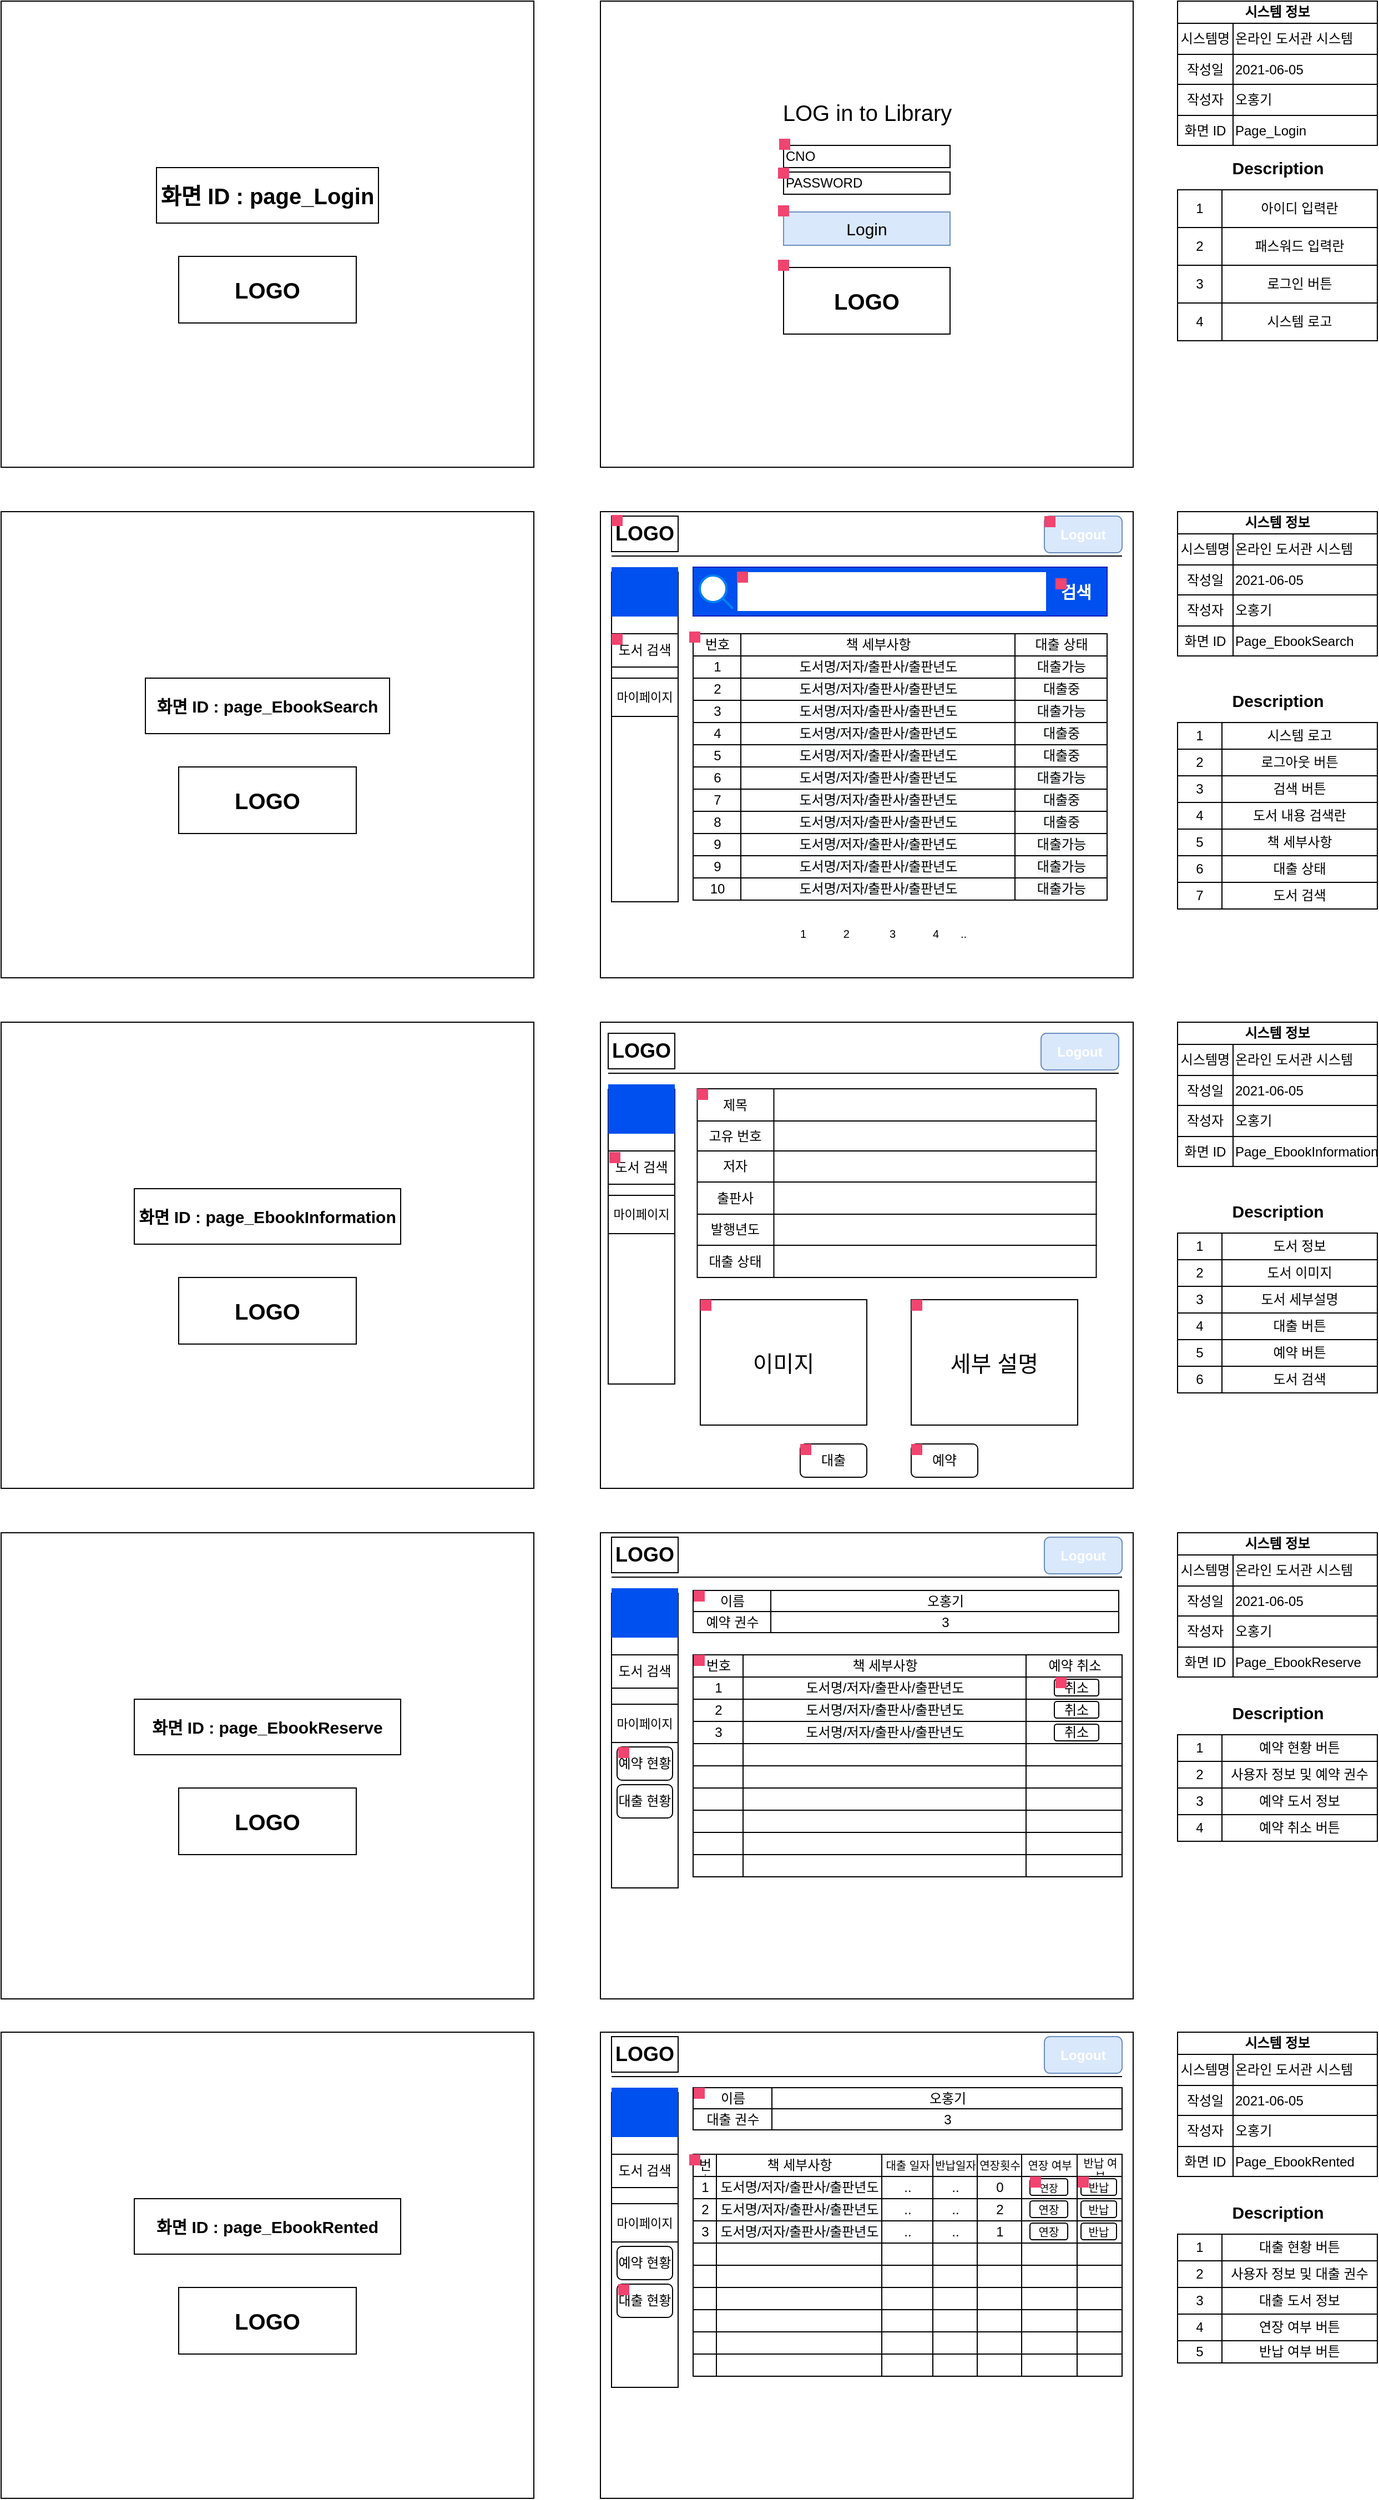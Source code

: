 <mxfile version="14.6.9" type="device"><diagram id="Vn9HdmlQjzkr-g7hUoTY" name="Page-1"><mxGraphModel dx="2233" dy="645" grid="1" gridSize="10" guides="0" tooltips="1" connect="1" arrows="1" fold="1" page="1" pageScale="1" pageWidth="827" pageHeight="1169" math="0" shadow="0"><root><mxCell id="0"/><mxCell id="1" parent="0"/><mxCell id="lrpsFX0tqOZO9lhUKOfE-88" value="" style="rounded=0;whiteSpace=wrap;html=1;align=left;fillColor=none;" parent="1" vertex="1"><mxGeometry x="20" y="530" width="480" height="420" as="geometry"/></mxCell><mxCell id="lrpsFX0tqOZO9lhUKOfE-6" value="" style="rounded=0;whiteSpace=wrap;html=1;align=left;fillColor=none;" parent="1" vertex="1"><mxGeometry x="20" y="70" width="480" height="420" as="geometry"/></mxCell><mxCell id="lrpsFX0tqOZO9lhUKOfE-1" value="&lt;font style=&quot;font-size: 20px&quot;&gt;LOG in to Library&lt;/font&gt;" style="text;html=1;align=center;verticalAlign=middle;resizable=0;points=[];autosize=1;strokeColor=none;" parent="1" vertex="1"><mxGeometry x="175" y="160" width="170" height="20" as="geometry"/></mxCell><mxCell id="lrpsFX0tqOZO9lhUKOfE-2" value="CNO" style="rounded=0;whiteSpace=wrap;html=1;align=left;" parent="1" vertex="1"><mxGeometry x="185" y="200" width="150" height="20" as="geometry"/></mxCell><mxCell id="lrpsFX0tqOZO9lhUKOfE-3" value="PASSWORD" style="rounded=0;whiteSpace=wrap;html=1;align=left;" parent="1" vertex="1"><mxGeometry x="185" y="224" width="150" height="20" as="geometry"/></mxCell><mxCell id="lrpsFX0tqOZO9lhUKOfE-5" value="&lt;font style=&quot;font-size: 15px&quot;&gt;Login&lt;/font&gt;" style="rounded=0;whiteSpace=wrap;html=1;align=center;fillColor=#dae8fc;strokeColor=#6c8ebf;" parent="1" vertex="1"><mxGeometry x="185" y="260" width="150" height="30" as="geometry"/></mxCell><mxCell id="lrpsFX0tqOZO9lhUKOfE-25" value="시스템 정보" style="shape=table;html=1;whiteSpace=wrap;startSize=20;container=1;collapsible=0;childLayout=tableLayout;fontStyle=1;align=center;fillColor=none;" parent="1" vertex="1"><mxGeometry x="540" y="70" width="180" height="130" as="geometry"/></mxCell><mxCell id="lrpsFX0tqOZO9lhUKOfE-47" style="shape=partialRectangle;html=1;whiteSpace=wrap;collapsible=0;dropTarget=0;pointerEvents=0;fillColor=none;top=0;left=0;bottom=0;right=0;points=[[0,0.5],[1,0.5]];portConstraint=eastwest;" parent="lrpsFX0tqOZO9lhUKOfE-25" vertex="1"><mxGeometry y="20" width="180" height="28" as="geometry"/></mxCell><mxCell id="lrpsFX0tqOZO9lhUKOfE-48" value="&lt;span&gt;시스템명&lt;/span&gt;" style="shape=partialRectangle;html=1;whiteSpace=wrap;connectable=0;fillColor=none;top=0;left=0;bottom=0;right=0;overflow=hidden;" parent="lrpsFX0tqOZO9lhUKOfE-47" vertex="1"><mxGeometry width="50" height="28" as="geometry"/></mxCell><mxCell id="lrpsFX0tqOZO9lhUKOfE-49" value="온라인 도서관 시스템" style="shape=partialRectangle;html=1;whiteSpace=wrap;connectable=0;top=0;left=0;bottom=0;right=0;overflow=hidden;fillColor=none;align=left;" parent="lrpsFX0tqOZO9lhUKOfE-47" vertex="1"><mxGeometry x="50" width="130" height="28" as="geometry"/></mxCell><mxCell id="lrpsFX0tqOZO9lhUKOfE-26" value="" style="shape=partialRectangle;html=1;whiteSpace=wrap;collapsible=0;dropTarget=0;pointerEvents=0;fillColor=none;top=0;left=0;bottom=0;right=0;points=[[0,0.5],[1,0.5]];portConstraint=eastwest;" parent="lrpsFX0tqOZO9lhUKOfE-25" vertex="1"><mxGeometry y="48" width="180" height="27" as="geometry"/></mxCell><mxCell id="lrpsFX0tqOZO9lhUKOfE-27" value="작성일" style="shape=partialRectangle;html=1;whiteSpace=wrap;connectable=0;fillColor=none;top=0;left=0;bottom=0;right=0;overflow=hidden;" parent="lrpsFX0tqOZO9lhUKOfE-26" vertex="1"><mxGeometry width="50" height="27" as="geometry"/></mxCell><mxCell id="lrpsFX0tqOZO9lhUKOfE-28" value="2021-06-05" style="shape=partialRectangle;html=1;whiteSpace=wrap;connectable=0;top=0;left=0;bottom=0;right=0;overflow=hidden;fillColor=none;align=left;" parent="lrpsFX0tqOZO9lhUKOfE-26" vertex="1"><mxGeometry x="50" width="130" height="27" as="geometry"/></mxCell><mxCell id="lrpsFX0tqOZO9lhUKOfE-30" value="" style="shape=partialRectangle;html=1;whiteSpace=wrap;collapsible=0;dropTarget=0;pointerEvents=0;fillColor=none;top=0;left=0;bottom=0;right=0;points=[[0,0.5],[1,0.5]];portConstraint=eastwest;" parent="lrpsFX0tqOZO9lhUKOfE-25" vertex="1"><mxGeometry y="75" width="180" height="28" as="geometry"/></mxCell><mxCell id="lrpsFX0tqOZO9lhUKOfE-31" value="작성자" style="shape=partialRectangle;html=1;whiteSpace=wrap;connectable=0;fillColor=none;top=0;left=0;bottom=0;right=0;overflow=hidden;" parent="lrpsFX0tqOZO9lhUKOfE-30" vertex="1"><mxGeometry width="50" height="28" as="geometry"/></mxCell><mxCell id="lrpsFX0tqOZO9lhUKOfE-32" value="오홍기" style="shape=partialRectangle;html=1;whiteSpace=wrap;connectable=0;fillColor=none;top=0;left=0;bottom=0;right=0;overflow=hidden;align=left;" parent="lrpsFX0tqOZO9lhUKOfE-30" vertex="1"><mxGeometry x="50" width="130" height="28" as="geometry"/></mxCell><mxCell id="lrpsFX0tqOZO9lhUKOfE-34" value="" style="shape=partialRectangle;html=1;whiteSpace=wrap;collapsible=0;dropTarget=0;pointerEvents=0;fillColor=none;top=0;left=0;bottom=0;right=0;points=[[0,0.5],[1,0.5]];portConstraint=eastwest;" parent="lrpsFX0tqOZO9lhUKOfE-25" vertex="1"><mxGeometry y="103" width="180" height="27" as="geometry"/></mxCell><mxCell id="lrpsFX0tqOZO9lhUKOfE-35" value="화면 ID" style="shape=partialRectangle;html=1;whiteSpace=wrap;connectable=0;fillColor=none;top=0;left=0;bottom=0;right=0;overflow=hidden;" parent="lrpsFX0tqOZO9lhUKOfE-34" vertex="1"><mxGeometry width="50" height="27" as="geometry"/></mxCell><mxCell id="lrpsFX0tqOZO9lhUKOfE-36" value="Page_Login" style="shape=partialRectangle;html=1;whiteSpace=wrap;connectable=0;fillColor=none;top=0;left=0;bottom=0;right=0;overflow=hidden;align=left;" parent="lrpsFX0tqOZO9lhUKOfE-34" vertex="1"><mxGeometry x="50" width="130" height="27" as="geometry"/></mxCell><mxCell id="lrpsFX0tqOZO9lhUKOfE-67" value="" style="shape=table;html=1;whiteSpace=wrap;startSize=0;container=1;collapsible=0;childLayout=tableLayout;fillColor=none;align=left;" parent="1" vertex="1"><mxGeometry x="540" y="240" width="180" height="136" as="geometry"/></mxCell><mxCell id="lrpsFX0tqOZO9lhUKOfE-68" value="" style="shape=partialRectangle;html=1;whiteSpace=wrap;collapsible=0;dropTarget=0;pointerEvents=0;fillColor=none;top=0;left=0;bottom=0;right=0;points=[[0,0.5],[1,0.5]];portConstraint=eastwest;" parent="lrpsFX0tqOZO9lhUKOfE-67" vertex="1"><mxGeometry width="180" height="34" as="geometry"/></mxCell><mxCell id="lrpsFX0tqOZO9lhUKOfE-69" value="1" style="shape=partialRectangle;html=1;whiteSpace=wrap;connectable=0;fillColor=none;top=0;left=0;bottom=0;right=0;overflow=hidden;" parent="lrpsFX0tqOZO9lhUKOfE-68" vertex="1"><mxGeometry width="40" height="34" as="geometry"/></mxCell><mxCell id="lrpsFX0tqOZO9lhUKOfE-71" value="아이디 입력란" style="shape=partialRectangle;html=1;whiteSpace=wrap;connectable=0;fillColor=none;top=0;left=0;bottom=0;right=0;overflow=hidden;" parent="lrpsFX0tqOZO9lhUKOfE-68" vertex="1"><mxGeometry x="40" width="140" height="34" as="geometry"/></mxCell><mxCell id="lrpsFX0tqOZO9lhUKOfE-72" value="" style="shape=partialRectangle;html=1;whiteSpace=wrap;collapsible=0;dropTarget=0;pointerEvents=0;fillColor=none;top=0;left=0;bottom=0;right=0;points=[[0,0.5],[1,0.5]];portConstraint=eastwest;" parent="lrpsFX0tqOZO9lhUKOfE-67" vertex="1"><mxGeometry y="34" width="180" height="34" as="geometry"/></mxCell><mxCell id="lrpsFX0tqOZO9lhUKOfE-73" value="2" style="shape=partialRectangle;html=1;whiteSpace=wrap;connectable=0;fillColor=none;top=0;left=0;bottom=0;right=0;overflow=hidden;" parent="lrpsFX0tqOZO9lhUKOfE-72" vertex="1"><mxGeometry width="40" height="34" as="geometry"/></mxCell><mxCell id="lrpsFX0tqOZO9lhUKOfE-75" value="패스워드 입력란" style="shape=partialRectangle;html=1;whiteSpace=wrap;connectable=0;fillColor=none;top=0;left=0;bottom=0;right=0;overflow=hidden;" parent="lrpsFX0tqOZO9lhUKOfE-72" vertex="1"><mxGeometry x="40" width="140" height="34" as="geometry"/></mxCell><mxCell id="lrpsFX0tqOZO9lhUKOfE-76" value="" style="shape=partialRectangle;html=1;whiteSpace=wrap;collapsible=0;dropTarget=0;pointerEvents=0;fillColor=none;top=0;left=0;bottom=0;right=0;points=[[0,0.5],[1,0.5]];portConstraint=eastwest;" parent="lrpsFX0tqOZO9lhUKOfE-67" vertex="1"><mxGeometry y="68" width="180" height="34" as="geometry"/></mxCell><mxCell id="lrpsFX0tqOZO9lhUKOfE-77" value="3" style="shape=partialRectangle;html=1;whiteSpace=wrap;connectable=0;fillColor=none;top=0;left=0;bottom=0;right=0;overflow=hidden;" parent="lrpsFX0tqOZO9lhUKOfE-76" vertex="1"><mxGeometry width="40" height="34" as="geometry"/></mxCell><mxCell id="lrpsFX0tqOZO9lhUKOfE-79" value="로그인 버튼" style="shape=partialRectangle;html=1;whiteSpace=wrap;connectable=0;fillColor=none;top=0;left=0;bottom=0;right=0;overflow=hidden;" parent="lrpsFX0tqOZO9lhUKOfE-76" vertex="1"><mxGeometry x="40" width="140" height="34" as="geometry"/></mxCell><mxCell id="lrpsFX0tqOZO9lhUKOfE-80" style="shape=partialRectangle;html=1;whiteSpace=wrap;collapsible=0;dropTarget=0;pointerEvents=0;fillColor=none;top=0;left=0;bottom=0;right=0;points=[[0,0.5],[1,0.5]];portConstraint=eastwest;" parent="lrpsFX0tqOZO9lhUKOfE-67" vertex="1"><mxGeometry y="102" width="180" height="34" as="geometry"/></mxCell><mxCell id="lrpsFX0tqOZO9lhUKOfE-81" value="4" style="shape=partialRectangle;html=1;whiteSpace=wrap;connectable=0;fillColor=none;top=0;left=0;bottom=0;right=0;overflow=hidden;" parent="lrpsFX0tqOZO9lhUKOfE-80" vertex="1"><mxGeometry width="40" height="34" as="geometry"/></mxCell><mxCell id="lrpsFX0tqOZO9lhUKOfE-82" value="시스템 로고" style="shape=partialRectangle;html=1;whiteSpace=wrap;connectable=0;fillColor=none;top=0;left=0;bottom=0;right=0;overflow=hidden;" parent="lrpsFX0tqOZO9lhUKOfE-80" vertex="1"><mxGeometry x="40" width="140" height="34" as="geometry"/></mxCell><mxCell id="lrpsFX0tqOZO9lhUKOfE-86" value="&lt;b&gt;&lt;font style=&quot;font-size: 15px&quot;&gt;Description&lt;/font&gt;&lt;/b&gt;" style="text;html=1;align=center;verticalAlign=middle;resizable=0;points=[];autosize=1;strokeColor=none;" parent="1" vertex="1"><mxGeometry x="580" y="210" width="100" height="20" as="geometry"/></mxCell><mxCell id="lrpsFX0tqOZO9lhUKOfE-87" value="&lt;b&gt;&lt;font style=&quot;font-size: 20px&quot;&gt;LOGO&lt;/font&gt;&lt;/b&gt;" style="rounded=0;whiteSpace=wrap;html=1;strokeColor=#000000;fillColor=#ffffff;gradientColor=#ffffff;align=center;" parent="1" vertex="1"><mxGeometry x="185" y="310" width="150" height="60" as="geometry"/></mxCell><mxCell id="lrpsFX0tqOZO9lhUKOfE-89" value="시스템 정보" style="shape=table;html=1;whiteSpace=wrap;startSize=20;container=1;collapsible=0;childLayout=tableLayout;fontStyle=1;align=center;fillColor=none;" parent="1" vertex="1"><mxGeometry x="540" y="530" width="180" height="130" as="geometry"/></mxCell><mxCell id="lrpsFX0tqOZO9lhUKOfE-90" style="shape=partialRectangle;html=1;whiteSpace=wrap;collapsible=0;dropTarget=0;pointerEvents=0;fillColor=none;top=0;left=0;bottom=0;right=0;points=[[0,0.5],[1,0.5]];portConstraint=eastwest;" parent="lrpsFX0tqOZO9lhUKOfE-89" vertex="1"><mxGeometry y="20" width="180" height="28" as="geometry"/></mxCell><mxCell id="lrpsFX0tqOZO9lhUKOfE-91" value="&lt;span&gt;시스템명&lt;/span&gt;" style="shape=partialRectangle;html=1;whiteSpace=wrap;connectable=0;fillColor=none;top=0;left=0;bottom=0;right=0;overflow=hidden;" parent="lrpsFX0tqOZO9lhUKOfE-90" vertex="1"><mxGeometry width="50" height="28" as="geometry"/></mxCell><mxCell id="lrpsFX0tqOZO9lhUKOfE-92" value="온라인 도서관 시스템" style="shape=partialRectangle;html=1;whiteSpace=wrap;connectable=0;top=0;left=0;bottom=0;right=0;overflow=hidden;fillColor=none;align=left;" parent="lrpsFX0tqOZO9lhUKOfE-90" vertex="1"><mxGeometry x="50" width="130" height="28" as="geometry"/></mxCell><mxCell id="lrpsFX0tqOZO9lhUKOfE-93" value="" style="shape=partialRectangle;html=1;whiteSpace=wrap;collapsible=0;dropTarget=0;pointerEvents=0;fillColor=none;top=0;left=0;bottom=0;right=0;points=[[0,0.5],[1,0.5]];portConstraint=eastwest;" parent="lrpsFX0tqOZO9lhUKOfE-89" vertex="1"><mxGeometry y="48" width="180" height="27" as="geometry"/></mxCell><mxCell id="lrpsFX0tqOZO9lhUKOfE-94" value="작성일" style="shape=partialRectangle;html=1;whiteSpace=wrap;connectable=0;fillColor=none;top=0;left=0;bottom=0;right=0;overflow=hidden;" parent="lrpsFX0tqOZO9lhUKOfE-93" vertex="1"><mxGeometry width="50" height="27" as="geometry"/></mxCell><mxCell id="lrpsFX0tqOZO9lhUKOfE-95" value="2021-06-05" style="shape=partialRectangle;html=1;whiteSpace=wrap;connectable=0;top=0;left=0;bottom=0;right=0;overflow=hidden;fillColor=none;align=left;" parent="lrpsFX0tqOZO9lhUKOfE-93" vertex="1"><mxGeometry x="50" width="130" height="27" as="geometry"/></mxCell><mxCell id="lrpsFX0tqOZO9lhUKOfE-96" value="" style="shape=partialRectangle;html=1;whiteSpace=wrap;collapsible=0;dropTarget=0;pointerEvents=0;fillColor=none;top=0;left=0;bottom=0;right=0;points=[[0,0.5],[1,0.5]];portConstraint=eastwest;" parent="lrpsFX0tqOZO9lhUKOfE-89" vertex="1"><mxGeometry y="75" width="180" height="28" as="geometry"/></mxCell><mxCell id="lrpsFX0tqOZO9lhUKOfE-97" value="작성자" style="shape=partialRectangle;html=1;whiteSpace=wrap;connectable=0;fillColor=none;top=0;left=0;bottom=0;right=0;overflow=hidden;" parent="lrpsFX0tqOZO9lhUKOfE-96" vertex="1"><mxGeometry width="50" height="28" as="geometry"/></mxCell><mxCell id="lrpsFX0tqOZO9lhUKOfE-98" value="오홍기" style="shape=partialRectangle;html=1;whiteSpace=wrap;connectable=0;fillColor=none;top=0;left=0;bottom=0;right=0;overflow=hidden;align=left;" parent="lrpsFX0tqOZO9lhUKOfE-96" vertex="1"><mxGeometry x="50" width="130" height="28" as="geometry"/></mxCell><mxCell id="lrpsFX0tqOZO9lhUKOfE-99" value="" style="shape=partialRectangle;html=1;whiteSpace=wrap;collapsible=0;dropTarget=0;pointerEvents=0;fillColor=none;top=0;left=0;bottom=0;right=0;points=[[0,0.5],[1,0.5]];portConstraint=eastwest;" parent="lrpsFX0tqOZO9lhUKOfE-89" vertex="1"><mxGeometry y="103" width="180" height="27" as="geometry"/></mxCell><mxCell id="lrpsFX0tqOZO9lhUKOfE-100" value="화면 ID" style="shape=partialRectangle;html=1;whiteSpace=wrap;connectable=0;fillColor=none;top=0;left=0;bottom=0;right=0;overflow=hidden;" parent="lrpsFX0tqOZO9lhUKOfE-99" vertex="1"><mxGeometry width="50" height="27" as="geometry"/></mxCell><mxCell id="lrpsFX0tqOZO9lhUKOfE-101" value="Page_EbookSearch" style="shape=partialRectangle;html=1;whiteSpace=wrap;connectable=0;fillColor=none;top=0;left=0;bottom=0;right=0;overflow=hidden;align=left;" parent="lrpsFX0tqOZO9lhUKOfE-99" vertex="1"><mxGeometry x="50" width="130" height="27" as="geometry"/></mxCell><mxCell id="lrpsFX0tqOZO9lhUKOfE-102" value="" style="shape=table;html=1;whiteSpace=wrap;startSize=0;container=1;collapsible=0;childLayout=tableLayout;fillColor=none;align=left;" parent="1" vertex="1"><mxGeometry x="540" y="720" width="180" height="168" as="geometry"/></mxCell><mxCell id="lrpsFX0tqOZO9lhUKOfE-219" style="shape=partialRectangle;html=1;whiteSpace=wrap;collapsible=0;dropTarget=0;pointerEvents=0;fillColor=none;top=0;left=0;bottom=0;right=0;points=[[0,0.5],[1,0.5]];portConstraint=eastwest;" parent="lrpsFX0tqOZO9lhUKOfE-102" vertex="1"><mxGeometry width="180" height="24" as="geometry"/></mxCell><mxCell id="lrpsFX0tqOZO9lhUKOfE-220" value="1" style="shape=partialRectangle;html=1;whiteSpace=wrap;connectable=0;fillColor=none;top=0;left=0;bottom=0;right=0;overflow=hidden;" parent="lrpsFX0tqOZO9lhUKOfE-219" vertex="1"><mxGeometry width="40" height="24" as="geometry"/></mxCell><mxCell id="lrpsFX0tqOZO9lhUKOfE-221" value="시스템 로고" style="shape=partialRectangle;html=1;whiteSpace=wrap;connectable=0;fillColor=none;top=0;left=0;bottom=0;right=0;overflow=hidden;" parent="lrpsFX0tqOZO9lhUKOfE-219" vertex="1"><mxGeometry x="40" width="140" height="24" as="geometry"/></mxCell><mxCell id="lrpsFX0tqOZO9lhUKOfE-216" style="shape=partialRectangle;html=1;whiteSpace=wrap;collapsible=0;dropTarget=0;pointerEvents=0;fillColor=none;top=0;left=0;bottom=0;right=0;points=[[0,0.5],[1,0.5]];portConstraint=eastwest;" parent="lrpsFX0tqOZO9lhUKOfE-102" vertex="1"><mxGeometry y="24" width="180" height="24" as="geometry"/></mxCell><mxCell id="lrpsFX0tqOZO9lhUKOfE-217" value="2" style="shape=partialRectangle;html=1;whiteSpace=wrap;connectable=0;fillColor=none;top=0;left=0;bottom=0;right=0;overflow=hidden;" parent="lrpsFX0tqOZO9lhUKOfE-216" vertex="1"><mxGeometry width="40" height="24" as="geometry"/></mxCell><mxCell id="lrpsFX0tqOZO9lhUKOfE-218" value="로그아웃 버튼" style="shape=partialRectangle;html=1;whiteSpace=wrap;connectable=0;fillColor=none;top=0;left=0;bottom=0;right=0;overflow=hidden;" parent="lrpsFX0tqOZO9lhUKOfE-216" vertex="1"><mxGeometry x="40" width="140" height="24" as="geometry"/></mxCell><mxCell id="lrpsFX0tqOZO9lhUKOfE-103" value="" style="shape=partialRectangle;html=1;whiteSpace=wrap;collapsible=0;dropTarget=0;pointerEvents=0;fillColor=none;top=0;left=0;bottom=0;right=0;points=[[0,0.5],[1,0.5]];portConstraint=eastwest;" parent="lrpsFX0tqOZO9lhUKOfE-102" vertex="1"><mxGeometry y="48" width="180" height="24" as="geometry"/></mxCell><mxCell id="lrpsFX0tqOZO9lhUKOfE-104" value="3" style="shape=partialRectangle;html=1;whiteSpace=wrap;connectable=0;fillColor=none;top=0;left=0;bottom=0;right=0;overflow=hidden;" parent="lrpsFX0tqOZO9lhUKOfE-103" vertex="1"><mxGeometry width="40" height="24" as="geometry"/></mxCell><mxCell id="lrpsFX0tqOZO9lhUKOfE-105" value="검색 버튼" style="shape=partialRectangle;html=1;whiteSpace=wrap;connectable=0;fillColor=none;top=0;left=0;bottom=0;right=0;overflow=hidden;" parent="lrpsFX0tqOZO9lhUKOfE-103" vertex="1"><mxGeometry x="40" width="140" height="24" as="geometry"/></mxCell><mxCell id="lrpsFX0tqOZO9lhUKOfE-106" value="" style="shape=partialRectangle;html=1;whiteSpace=wrap;collapsible=0;dropTarget=0;pointerEvents=0;fillColor=none;top=0;left=0;bottom=0;right=0;points=[[0,0.5],[1,0.5]];portConstraint=eastwest;" parent="lrpsFX0tqOZO9lhUKOfE-102" vertex="1"><mxGeometry y="72" width="180" height="24" as="geometry"/></mxCell><mxCell id="lrpsFX0tqOZO9lhUKOfE-107" value="4" style="shape=partialRectangle;html=1;whiteSpace=wrap;connectable=0;fillColor=none;top=0;left=0;bottom=0;right=0;overflow=hidden;" parent="lrpsFX0tqOZO9lhUKOfE-106" vertex="1"><mxGeometry width="40" height="24" as="geometry"/></mxCell><mxCell id="lrpsFX0tqOZO9lhUKOfE-108" value="도서 내용 검색란" style="shape=partialRectangle;html=1;whiteSpace=wrap;connectable=0;fillColor=none;top=0;left=0;bottom=0;right=0;overflow=hidden;" parent="lrpsFX0tqOZO9lhUKOfE-106" vertex="1"><mxGeometry x="40" width="140" height="24" as="geometry"/></mxCell><mxCell id="lrpsFX0tqOZO9lhUKOfE-109" value="" style="shape=partialRectangle;html=1;whiteSpace=wrap;collapsible=0;dropTarget=0;pointerEvents=0;fillColor=none;top=0;left=0;bottom=0;right=0;points=[[0,0.5],[1,0.5]];portConstraint=eastwest;" parent="lrpsFX0tqOZO9lhUKOfE-102" vertex="1"><mxGeometry y="96" width="180" height="24" as="geometry"/></mxCell><mxCell id="lrpsFX0tqOZO9lhUKOfE-110" value="5" style="shape=partialRectangle;html=1;whiteSpace=wrap;connectable=0;fillColor=none;top=0;left=0;bottom=0;right=0;overflow=hidden;" parent="lrpsFX0tqOZO9lhUKOfE-109" vertex="1"><mxGeometry width="40" height="24" as="geometry"/></mxCell><mxCell id="lrpsFX0tqOZO9lhUKOfE-111" value="책 세부사항" style="shape=partialRectangle;html=1;whiteSpace=wrap;connectable=0;fillColor=none;top=0;left=0;bottom=0;right=0;overflow=hidden;" parent="lrpsFX0tqOZO9lhUKOfE-109" vertex="1"><mxGeometry x="40" width="140" height="24" as="geometry"/></mxCell><mxCell id="lrpsFX0tqOZO9lhUKOfE-112" style="shape=partialRectangle;html=1;whiteSpace=wrap;collapsible=0;dropTarget=0;pointerEvents=0;fillColor=none;top=0;left=0;bottom=0;right=0;points=[[0,0.5],[1,0.5]];portConstraint=eastwest;" parent="lrpsFX0tqOZO9lhUKOfE-102" vertex="1"><mxGeometry y="120" width="180" height="24" as="geometry"/></mxCell><mxCell id="lrpsFX0tqOZO9lhUKOfE-113" value="6" style="shape=partialRectangle;html=1;whiteSpace=wrap;connectable=0;fillColor=none;top=0;left=0;bottom=0;right=0;overflow=hidden;" parent="lrpsFX0tqOZO9lhUKOfE-112" vertex="1"><mxGeometry width="40" height="24" as="geometry"/></mxCell><mxCell id="lrpsFX0tqOZO9lhUKOfE-114" value="대출 상태" style="shape=partialRectangle;html=1;whiteSpace=wrap;connectable=0;fillColor=none;top=0;left=0;bottom=0;right=0;overflow=hidden;" parent="lrpsFX0tqOZO9lhUKOfE-112" vertex="1"><mxGeometry x="40" width="140" height="24" as="geometry"/></mxCell><mxCell id="lrpsFX0tqOZO9lhUKOfE-115" style="shape=partialRectangle;html=1;whiteSpace=wrap;collapsible=0;dropTarget=0;pointerEvents=0;fillColor=none;top=0;left=0;bottom=0;right=0;points=[[0,0.5],[1,0.5]];portConstraint=eastwest;" parent="lrpsFX0tqOZO9lhUKOfE-102" vertex="1"><mxGeometry y="144" width="180" height="24" as="geometry"/></mxCell><mxCell id="lrpsFX0tqOZO9lhUKOfE-116" value="7" style="shape=partialRectangle;html=1;whiteSpace=wrap;connectable=0;fillColor=none;top=0;left=0;bottom=0;right=0;overflow=hidden;" parent="lrpsFX0tqOZO9lhUKOfE-115" vertex="1"><mxGeometry width="40" height="24" as="geometry"/></mxCell><mxCell id="lrpsFX0tqOZO9lhUKOfE-117" value="도서 검색" style="shape=partialRectangle;html=1;whiteSpace=wrap;connectable=0;fillColor=none;top=0;left=0;bottom=0;right=0;overflow=hidden;" parent="lrpsFX0tqOZO9lhUKOfE-115" vertex="1"><mxGeometry x="40" width="140" height="24" as="geometry"/></mxCell><mxCell id="lrpsFX0tqOZO9lhUKOfE-118" value="&lt;b&gt;&lt;font style=&quot;font-size: 15px&quot;&gt;Description&lt;/font&gt;&lt;/b&gt;" style="text;html=1;align=center;verticalAlign=middle;resizable=0;points=[];autosize=1;strokeColor=none;" parent="1" vertex="1"><mxGeometry x="580" y="690" width="100" height="20" as="geometry"/></mxCell><mxCell id="lrpsFX0tqOZO9lhUKOfE-121" value="" style="group" parent="1" vertex="1" connectable="0"><mxGeometry x="90" y="566" width="400" height="318.5" as="geometry"/></mxCell><mxCell id="lrpsFX0tqOZO9lhUKOfE-197" value="" style="group" parent="lrpsFX0tqOZO9lhUKOfE-121" vertex="1" connectable="0"><mxGeometry y="14" width="400" height="304.5" as="geometry"/></mxCell><mxCell id="lrpsFX0tqOZO9lhUKOfE-200" value="" style="group" parent="lrpsFX0tqOZO9lhUKOfE-197" vertex="1" connectable="0"><mxGeometry width="400" height="304.5" as="geometry"/></mxCell><mxCell id="lrpsFX0tqOZO9lhUKOfE-204" value="&lt;font color=&quot;#ffffff&quot;&gt;&lt;b&gt;Logout&lt;/b&gt;&lt;/font&gt;" style="rounded=1;whiteSpace=wrap;html=1;strokeColor=#6c8ebf;strokeWidth=1;fillColor=#dae8fc;align=center;" parent="lrpsFX0tqOZO9lhUKOfE-200" vertex="1"><mxGeometry x="330" y="-46" width="70" height="33" as="geometry"/></mxCell><mxCell id="lrpsFX0tqOZO9lhUKOfE-210" value="" style="group" parent="lrpsFX0tqOZO9lhUKOfE-200" vertex="1" connectable="0"><mxGeometry x="-60" y="4.5" width="120" height="300" as="geometry"/></mxCell><mxCell id="lrpsFX0tqOZO9lhUKOfE-208" value="" style="rounded=0;whiteSpace=wrap;html=1;strokeWidth=1;fillColor=#ffffff;gradientColor=none;align=left;" parent="lrpsFX0tqOZO9lhUKOfE-210" vertex="1"><mxGeometry width="60" height="297" as="geometry"/></mxCell><mxCell id="lrpsFX0tqOZO9lhUKOfE-209" value="" style="rounded=0;whiteSpace=wrap;html=1;strokeWidth=1;fillColor=#0050ef;align=left;fontColor=#ffffff;strokeColor=none;" parent="lrpsFX0tqOZO9lhUKOfE-210" vertex="1"><mxGeometry y="-4.5" width="60" height="44.5" as="geometry"/></mxCell><mxCell id="lrpsFX0tqOZO9lhUKOfE-214" value="&lt;font style=&quot;font-size: 11px&quot;&gt;마이페이지&lt;/font&gt;" style="rounded=0;whiteSpace=wrap;html=1;strokeColor=#000000;strokeWidth=1;fillColor=#ffffff;gradientColor=none;align=center;" parent="lrpsFX0tqOZO9lhUKOfE-210" vertex="1"><mxGeometry y="95.5" width="60" height="34.5" as="geometry"/></mxCell><mxCell id="lrpsFX0tqOZO9lhUKOfE-215" value="" style="group" parent="lrpsFX0tqOZO9lhUKOfE-200" vertex="1" connectable="0"><mxGeometry x="13.5" width="373" height="44" as="geometry"/></mxCell><mxCell id="lrpsFX0tqOZO9lhUKOfE-120" value="&lt;font style=&quot;font-size: 15px&quot; color=&quot;#ffffff&quot;&gt;&lt;b&gt;&amp;nbsp;검색&amp;nbsp; &amp;nbsp;&lt;/b&gt;&lt;/font&gt;" style="rounded=0;whiteSpace=wrap;html=1;strokeColor=#001DBC;align=right;fillColor=#0050ef;fontColor=#ffffff;" parent="lrpsFX0tqOZO9lhUKOfE-215" vertex="1"><mxGeometry width="373" height="44" as="geometry"/></mxCell><mxCell id="lrpsFX0tqOZO9lhUKOfE-119" value="" style="rounded=0;whiteSpace=wrap;html=1;fillColor=#ffffff;gradientColor=#ffffff;align=left;strokeColor=none;" parent="lrpsFX0tqOZO9lhUKOfE-215" vertex="1"><mxGeometry x="40" y="4.5" width="278" height="35" as="geometry"/></mxCell><mxCell id="lrpsFX0tqOZO9lhUKOfE-199" value="" style="html=1;verticalLabelPosition=bottom;align=center;labelBackgroundColor=#ffffff;verticalAlign=top;strokeWidth=2;strokeColor=#0080F0;shadow=0;dashed=0;shape=mxgraph.ios7.icons.looking_glass;fillColor=#ffffff;gradientColor=none;" parent="lrpsFX0tqOZO9lhUKOfE-215" vertex="1"><mxGeometry x="6" y="7.5" width="30" height="30" as="geometry"/></mxCell><mxCell id="lrpsFX0tqOZO9lhUKOfE-715" value="" style="fillColor=#F1446F;strokeColor=none;fontSize=10;align=center;" parent="lrpsFX0tqOZO9lhUKOfE-215" vertex="1"><mxGeometry x="326.5" y="10" width="10" height="10" as="geometry"/></mxCell><mxCell id="lrpsFX0tqOZO9lhUKOfE-716" value="" style="fillColor=#F1446F;strokeColor=none;fontSize=10;align=center;" parent="lrpsFX0tqOZO9lhUKOfE-215" vertex="1"><mxGeometry x="39.5" y="4" width="10" height="10" as="geometry"/></mxCell><mxCell id="lrpsFX0tqOZO9lhUKOfE-714" value="" style="fillColor=#F1446F;strokeColor=none;fontSize=10;align=center;" parent="lrpsFX0tqOZO9lhUKOfE-200" vertex="1"><mxGeometry x="330" y="-46" width="10" height="10" as="geometry"/></mxCell><mxCell id="lrpsFX0tqOZO9lhUKOfE-135" value="" style="shape=table;html=1;whiteSpace=wrap;startSize=0;container=1;collapsible=0;childLayout=tableLayout;strokeColor=#000000;strokeWidth=1;fillColor=#ffffff;gradientColor=none;align=left;" parent="1" vertex="1"><mxGeometry x="103.5" y="640" width="373" height="240" as="geometry"/></mxCell><mxCell id="lrpsFX0tqOZO9lhUKOfE-136" value="" style="shape=partialRectangle;html=1;whiteSpace=wrap;collapsible=0;dropTarget=0;pointerEvents=0;fillColor=none;top=0;left=0;bottom=0;right=0;points=[[0,0.5],[1,0.5]];portConstraint=eastwest;" parent="lrpsFX0tqOZO9lhUKOfE-135" vertex="1"><mxGeometry width="373" height="20" as="geometry"/></mxCell><mxCell id="lrpsFX0tqOZO9lhUKOfE-137" value="번호" style="shape=partialRectangle;html=1;whiteSpace=wrap;connectable=0;fillColor=none;top=0;left=0;bottom=0;right=0;overflow=hidden;" parent="lrpsFX0tqOZO9lhUKOfE-136" vertex="1"><mxGeometry width="43" height="20" as="geometry"/></mxCell><mxCell id="lrpsFX0tqOZO9lhUKOfE-138" value="책 세부사항" style="shape=partialRectangle;html=1;whiteSpace=wrap;connectable=0;fillColor=none;top=0;left=0;bottom=0;right=0;overflow=hidden;" parent="lrpsFX0tqOZO9lhUKOfE-136" vertex="1"><mxGeometry x="43" width="247" height="20" as="geometry"/></mxCell><mxCell id="lrpsFX0tqOZO9lhUKOfE-139" value="대출 상태" style="shape=partialRectangle;html=1;whiteSpace=wrap;connectable=0;fillColor=none;top=0;left=0;bottom=0;right=0;overflow=hidden;" parent="lrpsFX0tqOZO9lhUKOfE-136" vertex="1"><mxGeometry x="290" width="83" height="20" as="geometry"/></mxCell><mxCell id="lrpsFX0tqOZO9lhUKOfE-140" value="" style="shape=partialRectangle;html=1;whiteSpace=wrap;collapsible=0;dropTarget=0;pointerEvents=0;fillColor=none;top=0;left=0;bottom=0;right=0;points=[[0,0.5],[1,0.5]];portConstraint=eastwest;" parent="lrpsFX0tqOZO9lhUKOfE-135" vertex="1"><mxGeometry y="20" width="373" height="20" as="geometry"/></mxCell><mxCell id="lrpsFX0tqOZO9lhUKOfE-141" value="1" style="shape=partialRectangle;html=1;whiteSpace=wrap;connectable=0;fillColor=none;top=0;left=0;bottom=0;right=0;overflow=hidden;" parent="lrpsFX0tqOZO9lhUKOfE-140" vertex="1"><mxGeometry width="43" height="20" as="geometry"/></mxCell><mxCell id="lrpsFX0tqOZO9lhUKOfE-142" value="&lt;span&gt;도서명/저자/출판사/출판년도&lt;/span&gt;" style="shape=partialRectangle;html=1;whiteSpace=wrap;connectable=0;fillColor=none;top=0;left=0;bottom=0;right=0;overflow=hidden;" parent="lrpsFX0tqOZO9lhUKOfE-140" vertex="1"><mxGeometry x="43" width="247" height="20" as="geometry"/></mxCell><mxCell id="lrpsFX0tqOZO9lhUKOfE-143" value="대출가능" style="shape=partialRectangle;html=1;whiteSpace=wrap;connectable=0;fillColor=none;top=0;left=0;bottom=0;right=0;overflow=hidden;" parent="lrpsFX0tqOZO9lhUKOfE-140" vertex="1"><mxGeometry x="290" width="83" height="20" as="geometry"/></mxCell><mxCell id="lrpsFX0tqOZO9lhUKOfE-144" value="" style="shape=partialRectangle;html=1;whiteSpace=wrap;collapsible=0;dropTarget=0;pointerEvents=0;fillColor=none;top=0;left=0;bottom=0;right=0;points=[[0,0.5],[1,0.5]];portConstraint=eastwest;" parent="lrpsFX0tqOZO9lhUKOfE-135" vertex="1"><mxGeometry y="40" width="373" height="20" as="geometry"/></mxCell><mxCell id="lrpsFX0tqOZO9lhUKOfE-145" value="2" style="shape=partialRectangle;html=1;whiteSpace=wrap;connectable=0;fillColor=none;top=0;left=0;bottom=0;right=0;overflow=hidden;" parent="lrpsFX0tqOZO9lhUKOfE-144" vertex="1"><mxGeometry width="43" height="20" as="geometry"/></mxCell><mxCell id="lrpsFX0tqOZO9lhUKOfE-146" value="&lt;meta charset=&quot;utf-8&quot;&gt;&lt;span style=&quot;color: rgb(0, 0, 0); font-family: helvetica; font-size: 12px; font-style: normal; font-weight: 400; letter-spacing: normal; text-align: center; text-indent: 0px; text-transform: none; word-spacing: 0px; background-color: rgb(248, 249, 250); display: inline; float: none;&quot;&gt;도서명/저자/출판사/출판년도&lt;/span&gt;" style="shape=partialRectangle;html=1;whiteSpace=wrap;connectable=0;fillColor=none;top=0;left=0;bottom=0;right=0;overflow=hidden;" parent="lrpsFX0tqOZO9lhUKOfE-144" vertex="1"><mxGeometry x="43" width="247" height="20" as="geometry"/></mxCell><mxCell id="lrpsFX0tqOZO9lhUKOfE-147" value="대출중" style="shape=partialRectangle;html=1;whiteSpace=wrap;connectable=0;fillColor=none;top=0;left=0;bottom=0;right=0;overflow=hidden;" parent="lrpsFX0tqOZO9lhUKOfE-144" vertex="1"><mxGeometry x="290" width="83" height="20" as="geometry"/></mxCell><mxCell id="lrpsFX0tqOZO9lhUKOfE-148" style="shape=partialRectangle;html=1;whiteSpace=wrap;collapsible=0;dropTarget=0;pointerEvents=0;fillColor=none;top=0;left=0;bottom=0;right=0;points=[[0,0.5],[1,0.5]];portConstraint=eastwest;" parent="lrpsFX0tqOZO9lhUKOfE-135" vertex="1"><mxGeometry y="60" width="373" height="20" as="geometry"/></mxCell><mxCell id="lrpsFX0tqOZO9lhUKOfE-149" value="3" style="shape=partialRectangle;html=1;whiteSpace=wrap;connectable=0;fillColor=none;top=0;left=0;bottom=0;right=0;overflow=hidden;" parent="lrpsFX0tqOZO9lhUKOfE-148" vertex="1"><mxGeometry width="43" height="20" as="geometry"/></mxCell><mxCell id="lrpsFX0tqOZO9lhUKOfE-150" value="&lt;meta charset=&quot;utf-8&quot;&gt;&lt;span style=&quot;color: rgb(0, 0, 0); font-family: helvetica; font-size: 12px; font-style: normal; font-weight: 400; letter-spacing: normal; text-align: center; text-indent: 0px; text-transform: none; word-spacing: 0px; background-color: rgb(248, 249, 250); display: inline; float: none;&quot;&gt;도서명/저자/출판사/출판년도&lt;/span&gt;" style="shape=partialRectangle;html=1;whiteSpace=wrap;connectable=0;fillColor=none;top=0;left=0;bottom=0;right=0;overflow=hidden;" parent="lrpsFX0tqOZO9lhUKOfE-148" vertex="1"><mxGeometry x="43" width="247" height="20" as="geometry"/></mxCell><mxCell id="lrpsFX0tqOZO9lhUKOfE-151" value="&lt;meta charset=&quot;utf-8&quot;&gt;&lt;span style=&quot;color: rgb(0, 0, 0); font-family: helvetica; font-size: 12px; font-style: normal; font-weight: 400; letter-spacing: normal; text-align: center; text-indent: 0px; text-transform: none; word-spacing: 0px; background-color: rgb(248, 249, 250); display: inline; float: none;&quot;&gt;대출가능&lt;/span&gt;" style="shape=partialRectangle;html=1;whiteSpace=wrap;connectable=0;fillColor=none;top=0;left=0;bottom=0;right=0;overflow=hidden;" parent="lrpsFX0tqOZO9lhUKOfE-148" vertex="1"><mxGeometry x="290" width="83" height="20" as="geometry"/></mxCell><mxCell id="lrpsFX0tqOZO9lhUKOfE-152" style="shape=partialRectangle;html=1;whiteSpace=wrap;collapsible=0;dropTarget=0;pointerEvents=0;fillColor=none;top=0;left=0;bottom=0;right=0;points=[[0,0.5],[1,0.5]];portConstraint=eastwest;" parent="lrpsFX0tqOZO9lhUKOfE-135" vertex="1"><mxGeometry y="80" width="373" height="20" as="geometry"/></mxCell><mxCell id="lrpsFX0tqOZO9lhUKOfE-153" value="4" style="shape=partialRectangle;html=1;whiteSpace=wrap;connectable=0;fillColor=none;top=0;left=0;bottom=0;right=0;overflow=hidden;" parent="lrpsFX0tqOZO9lhUKOfE-152" vertex="1"><mxGeometry width="43" height="20" as="geometry"/></mxCell><mxCell id="lrpsFX0tqOZO9lhUKOfE-154" value="&lt;meta charset=&quot;utf-8&quot;&gt;&lt;span style=&quot;color: rgb(0, 0, 0); font-family: helvetica; font-size: 12px; font-style: normal; font-weight: 400; letter-spacing: normal; text-align: center; text-indent: 0px; text-transform: none; word-spacing: 0px; background-color: rgb(248, 249, 250); display: inline; float: none;&quot;&gt;도서명/저자/출판사/출판년도&lt;/span&gt;" style="shape=partialRectangle;html=1;whiteSpace=wrap;connectable=0;fillColor=none;top=0;left=0;bottom=0;right=0;overflow=hidden;" parent="lrpsFX0tqOZO9lhUKOfE-152" vertex="1"><mxGeometry x="43" width="247" height="20" as="geometry"/></mxCell><mxCell id="lrpsFX0tqOZO9lhUKOfE-155" value="&lt;meta charset=&quot;utf-8&quot;&gt;&lt;span style=&quot;color: rgb(0, 0, 0); font-family: helvetica; font-size: 12px; font-style: normal; font-weight: 400; letter-spacing: normal; text-align: center; text-indent: 0px; text-transform: none; word-spacing: 0px; background-color: rgb(248, 249, 250); display: inline; float: none;&quot;&gt;대출중&lt;/span&gt;" style="shape=partialRectangle;html=1;whiteSpace=wrap;connectable=0;fillColor=none;top=0;left=0;bottom=0;right=0;overflow=hidden;" parent="lrpsFX0tqOZO9lhUKOfE-152" vertex="1"><mxGeometry x="290" width="83" height="20" as="geometry"/></mxCell><mxCell id="lrpsFX0tqOZO9lhUKOfE-156" style="shape=partialRectangle;html=1;whiteSpace=wrap;collapsible=0;dropTarget=0;pointerEvents=0;fillColor=none;top=0;left=0;bottom=0;right=0;points=[[0,0.5],[1,0.5]];portConstraint=eastwest;" parent="lrpsFX0tqOZO9lhUKOfE-135" vertex="1"><mxGeometry y="100" width="373" height="20" as="geometry"/></mxCell><mxCell id="lrpsFX0tqOZO9lhUKOfE-157" value="5" style="shape=partialRectangle;html=1;whiteSpace=wrap;connectable=0;fillColor=none;top=0;left=0;bottom=0;right=0;overflow=hidden;" parent="lrpsFX0tqOZO9lhUKOfE-156" vertex="1"><mxGeometry width="43" height="20" as="geometry"/></mxCell><mxCell id="lrpsFX0tqOZO9lhUKOfE-158" value="&lt;meta charset=&quot;utf-8&quot;&gt;&lt;span style=&quot;color: rgb(0, 0, 0); font-family: helvetica; font-size: 12px; font-style: normal; font-weight: 400; letter-spacing: normal; text-align: center; text-indent: 0px; text-transform: none; word-spacing: 0px; background-color: rgb(248, 249, 250); display: inline; float: none;&quot;&gt;도서명/저자/출판사/출판년도&lt;/span&gt;" style="shape=partialRectangle;html=1;whiteSpace=wrap;connectable=0;fillColor=none;top=0;left=0;bottom=0;right=0;overflow=hidden;" parent="lrpsFX0tqOZO9lhUKOfE-156" vertex="1"><mxGeometry x="43" width="247" height="20" as="geometry"/></mxCell><mxCell id="lrpsFX0tqOZO9lhUKOfE-159" value="&lt;meta charset=&quot;utf-8&quot;&gt;&lt;span style=&quot;color: rgb(0, 0, 0); font-family: helvetica; font-size: 12px; font-style: normal; font-weight: 400; letter-spacing: normal; text-align: center; text-indent: 0px; text-transform: none; word-spacing: 0px; background-color: rgb(248, 249, 250); display: inline; float: none;&quot;&gt;대출중&lt;/span&gt;" style="shape=partialRectangle;html=1;whiteSpace=wrap;connectable=0;fillColor=none;top=0;left=0;bottom=0;right=0;overflow=hidden;" parent="lrpsFX0tqOZO9lhUKOfE-156" vertex="1"><mxGeometry x="290" width="83" height="20" as="geometry"/></mxCell><mxCell id="lrpsFX0tqOZO9lhUKOfE-160" style="shape=partialRectangle;html=1;whiteSpace=wrap;collapsible=0;dropTarget=0;pointerEvents=0;fillColor=none;top=0;left=0;bottom=0;right=0;points=[[0,0.5],[1,0.5]];portConstraint=eastwest;" parent="lrpsFX0tqOZO9lhUKOfE-135" vertex="1"><mxGeometry y="120" width="373" height="20" as="geometry"/></mxCell><mxCell id="lrpsFX0tqOZO9lhUKOfE-161" value="6" style="shape=partialRectangle;html=1;whiteSpace=wrap;connectable=0;fillColor=none;top=0;left=0;bottom=0;right=0;overflow=hidden;" parent="lrpsFX0tqOZO9lhUKOfE-160" vertex="1"><mxGeometry width="43" height="20" as="geometry"/></mxCell><mxCell id="lrpsFX0tqOZO9lhUKOfE-162" value="&lt;meta charset=&quot;utf-8&quot;&gt;&lt;span style=&quot;color: rgb(0, 0, 0); font-family: helvetica; font-size: 12px; font-style: normal; font-weight: 400; letter-spacing: normal; text-align: center; text-indent: 0px; text-transform: none; word-spacing: 0px; background-color: rgb(248, 249, 250); display: inline; float: none;&quot;&gt;도서명/저자/출판사/출판년도&lt;/span&gt;" style="shape=partialRectangle;html=1;whiteSpace=wrap;connectable=0;fillColor=none;top=0;left=0;bottom=0;right=0;overflow=hidden;" parent="lrpsFX0tqOZO9lhUKOfE-160" vertex="1"><mxGeometry x="43" width="247" height="20" as="geometry"/></mxCell><mxCell id="lrpsFX0tqOZO9lhUKOfE-163" value="&lt;meta charset=&quot;utf-8&quot;&gt;&lt;span style=&quot;color: rgb(0, 0, 0); font-family: helvetica; font-size: 12px; font-style: normal; font-weight: 400; letter-spacing: normal; text-align: center; text-indent: 0px; text-transform: none; word-spacing: 0px; background-color: rgb(248, 249, 250); display: inline; float: none;&quot;&gt;대출가능&lt;/span&gt;" style="shape=partialRectangle;html=1;whiteSpace=wrap;connectable=0;fillColor=none;top=0;left=0;bottom=0;right=0;overflow=hidden;" parent="lrpsFX0tqOZO9lhUKOfE-160" vertex="1"><mxGeometry x="290" width="83" height="20" as="geometry"/></mxCell><mxCell id="lrpsFX0tqOZO9lhUKOfE-164" style="shape=partialRectangle;html=1;whiteSpace=wrap;collapsible=0;dropTarget=0;pointerEvents=0;fillColor=none;top=0;left=0;bottom=0;right=0;points=[[0,0.5],[1,0.5]];portConstraint=eastwest;" parent="lrpsFX0tqOZO9lhUKOfE-135" vertex="1"><mxGeometry y="140" width="373" height="20" as="geometry"/></mxCell><mxCell id="lrpsFX0tqOZO9lhUKOfE-165" value="7" style="shape=partialRectangle;html=1;whiteSpace=wrap;connectable=0;fillColor=none;top=0;left=0;bottom=0;right=0;overflow=hidden;" parent="lrpsFX0tqOZO9lhUKOfE-164" vertex="1"><mxGeometry width="43" height="20" as="geometry"/></mxCell><mxCell id="lrpsFX0tqOZO9lhUKOfE-166" value="&lt;meta charset=&quot;utf-8&quot;&gt;&lt;span style=&quot;color: rgb(0, 0, 0); font-family: helvetica; font-size: 12px; font-style: normal; font-weight: 400; letter-spacing: normal; text-align: center; text-indent: 0px; text-transform: none; word-spacing: 0px; background-color: rgb(248, 249, 250); display: inline; float: none;&quot;&gt;도서명/저자/출판사/출판년도&lt;/span&gt;" style="shape=partialRectangle;html=1;whiteSpace=wrap;connectable=0;fillColor=none;top=0;left=0;bottom=0;right=0;overflow=hidden;" parent="lrpsFX0tqOZO9lhUKOfE-164" vertex="1"><mxGeometry x="43" width="247" height="20" as="geometry"/></mxCell><mxCell id="lrpsFX0tqOZO9lhUKOfE-167" value="&lt;meta charset=&quot;utf-8&quot;&gt;&lt;span style=&quot;color: rgb(0, 0, 0); font-family: helvetica; font-size: 12px; font-style: normal; font-weight: 400; letter-spacing: normal; text-align: center; text-indent: 0px; text-transform: none; word-spacing: 0px; background-color: rgb(248, 249, 250); display: inline; float: none;&quot;&gt;대출중&lt;/span&gt;" style="shape=partialRectangle;html=1;whiteSpace=wrap;connectable=0;fillColor=none;top=0;left=0;bottom=0;right=0;overflow=hidden;" parent="lrpsFX0tqOZO9lhUKOfE-164" vertex="1"><mxGeometry x="290" width="83" height="20" as="geometry"/></mxCell><mxCell id="lrpsFX0tqOZO9lhUKOfE-168" style="shape=partialRectangle;html=1;whiteSpace=wrap;collapsible=0;dropTarget=0;pointerEvents=0;fillColor=none;top=0;left=0;bottom=0;right=0;points=[[0,0.5],[1,0.5]];portConstraint=eastwest;" parent="lrpsFX0tqOZO9lhUKOfE-135" vertex="1"><mxGeometry y="160" width="373" height="20" as="geometry"/></mxCell><mxCell id="lrpsFX0tqOZO9lhUKOfE-169" value="8" style="shape=partialRectangle;html=1;whiteSpace=wrap;connectable=0;fillColor=none;top=0;left=0;bottom=0;right=0;overflow=hidden;" parent="lrpsFX0tqOZO9lhUKOfE-168" vertex="1"><mxGeometry width="43" height="20" as="geometry"/></mxCell><mxCell id="lrpsFX0tqOZO9lhUKOfE-170" value="&lt;meta charset=&quot;utf-8&quot;&gt;&lt;span style=&quot;color: rgb(0, 0, 0); font-family: helvetica; font-size: 12px; font-style: normal; font-weight: 400; letter-spacing: normal; text-align: center; text-indent: 0px; text-transform: none; word-spacing: 0px; background-color: rgb(248, 249, 250); display: inline; float: none;&quot;&gt;도서명/저자/출판사/출판년도&lt;/span&gt;" style="shape=partialRectangle;html=1;whiteSpace=wrap;connectable=0;fillColor=none;top=0;left=0;bottom=0;right=0;overflow=hidden;" parent="lrpsFX0tqOZO9lhUKOfE-168" vertex="1"><mxGeometry x="43" width="247" height="20" as="geometry"/></mxCell><mxCell id="lrpsFX0tqOZO9lhUKOfE-171" value="&lt;meta charset=&quot;utf-8&quot;&gt;&lt;span style=&quot;color: rgb(0, 0, 0); font-family: helvetica; font-size: 12px; font-style: normal; font-weight: 400; letter-spacing: normal; text-align: center; text-indent: 0px; text-transform: none; word-spacing: 0px; background-color: rgb(248, 249, 250); display: inline; float: none;&quot;&gt;대출중&lt;/span&gt;" style="shape=partialRectangle;html=1;whiteSpace=wrap;connectable=0;fillColor=none;top=0;left=0;bottom=0;right=0;overflow=hidden;" parent="lrpsFX0tqOZO9lhUKOfE-168" vertex="1"><mxGeometry x="290" width="83" height="20" as="geometry"/></mxCell><mxCell id="lrpsFX0tqOZO9lhUKOfE-749" style="shape=partialRectangle;html=1;whiteSpace=wrap;collapsible=0;dropTarget=0;pointerEvents=0;fillColor=none;top=0;left=0;bottom=0;right=0;points=[[0,0.5],[1,0.5]];portConstraint=eastwest;" parent="lrpsFX0tqOZO9lhUKOfE-135" vertex="1"><mxGeometry y="180" width="373" height="20" as="geometry"/></mxCell><mxCell id="lrpsFX0tqOZO9lhUKOfE-750" value="9" style="shape=partialRectangle;html=1;whiteSpace=wrap;connectable=0;fillColor=none;top=0;left=0;bottom=0;right=0;overflow=hidden;" parent="lrpsFX0tqOZO9lhUKOfE-749" vertex="1"><mxGeometry width="43" height="20" as="geometry"/></mxCell><mxCell id="lrpsFX0tqOZO9lhUKOfE-751" value="&lt;meta charset=&quot;utf-8&quot;&gt;&lt;span style=&quot;color: rgb(0, 0, 0); font-family: helvetica; font-size: 12px; font-style: normal; font-weight: 400; letter-spacing: normal; text-align: center; text-indent: 0px; text-transform: none; word-spacing: 0px; background-color: rgb(248, 249, 250); display: inline; float: none;&quot;&gt;도서명/저자/출판사/출판년도&lt;/span&gt;" style="shape=partialRectangle;html=1;whiteSpace=wrap;connectable=0;fillColor=none;top=0;left=0;bottom=0;right=0;overflow=hidden;" parent="lrpsFX0tqOZO9lhUKOfE-749" vertex="1"><mxGeometry x="43" width="247" height="20" as="geometry"/></mxCell><mxCell id="lrpsFX0tqOZO9lhUKOfE-752" value="&lt;meta charset=&quot;utf-8&quot;&gt;&lt;span style=&quot;color: rgb(0, 0, 0); font-family: helvetica; font-size: 12px; font-style: normal; font-weight: 400; letter-spacing: normal; text-align: center; text-indent: 0px; text-transform: none; word-spacing: 0px; background-color: rgb(248, 249, 250); display: inline; float: none;&quot;&gt;대출가능&lt;/span&gt;" style="shape=partialRectangle;html=1;whiteSpace=wrap;connectable=0;fillColor=none;top=0;left=0;bottom=0;right=0;overflow=hidden;" parent="lrpsFX0tqOZO9lhUKOfE-749" vertex="1"><mxGeometry x="290" width="83" height="20" as="geometry"/></mxCell><mxCell id="lrpsFX0tqOZO9lhUKOfE-172" style="shape=partialRectangle;html=1;whiteSpace=wrap;collapsible=0;dropTarget=0;pointerEvents=0;fillColor=none;top=0;left=0;bottom=0;right=0;points=[[0,0.5],[1,0.5]];portConstraint=eastwest;" parent="lrpsFX0tqOZO9lhUKOfE-135" vertex="1"><mxGeometry y="200" width="373" height="20" as="geometry"/></mxCell><mxCell id="lrpsFX0tqOZO9lhUKOfE-173" value="9" style="shape=partialRectangle;html=1;whiteSpace=wrap;connectable=0;fillColor=none;top=0;left=0;bottom=0;right=0;overflow=hidden;" parent="lrpsFX0tqOZO9lhUKOfE-172" vertex="1"><mxGeometry width="43" height="20" as="geometry"/></mxCell><mxCell id="lrpsFX0tqOZO9lhUKOfE-174" value="&lt;meta charset=&quot;utf-8&quot;&gt;&lt;span style=&quot;color: rgb(0, 0, 0); font-family: helvetica; font-size: 12px; font-style: normal; font-weight: 400; letter-spacing: normal; text-align: center; text-indent: 0px; text-transform: none; word-spacing: 0px; background-color: rgb(248, 249, 250); display: inline; float: none;&quot;&gt;도서명/저자/출판사/출판년도&lt;/span&gt;" style="shape=partialRectangle;html=1;whiteSpace=wrap;connectable=0;fillColor=none;top=0;left=0;bottom=0;right=0;overflow=hidden;" parent="lrpsFX0tqOZO9lhUKOfE-172" vertex="1"><mxGeometry x="43" width="247" height="20" as="geometry"/></mxCell><mxCell id="lrpsFX0tqOZO9lhUKOfE-175" value="&lt;meta charset=&quot;utf-8&quot;&gt;&lt;span style=&quot;color: rgb(0, 0, 0); font-family: helvetica; font-size: 12px; font-style: normal; font-weight: 400; letter-spacing: normal; text-align: center; text-indent: 0px; text-transform: none; word-spacing: 0px; background-color: rgb(248, 249, 250); display: inline; float: none;&quot;&gt;대출가능&lt;/span&gt;" style="shape=partialRectangle;html=1;whiteSpace=wrap;connectable=0;fillColor=none;top=0;left=0;bottom=0;right=0;overflow=hidden;" parent="lrpsFX0tqOZO9lhUKOfE-172" vertex="1"><mxGeometry x="290" width="83" height="20" as="geometry"/></mxCell><mxCell id="lrpsFX0tqOZO9lhUKOfE-745" style="shape=partialRectangle;html=1;whiteSpace=wrap;collapsible=0;dropTarget=0;pointerEvents=0;fillColor=none;top=0;left=0;bottom=0;right=0;points=[[0,0.5],[1,0.5]];portConstraint=eastwest;" parent="lrpsFX0tqOZO9lhUKOfE-135" vertex="1"><mxGeometry y="220" width="373" height="20" as="geometry"/></mxCell><mxCell id="lrpsFX0tqOZO9lhUKOfE-746" value="10" style="shape=partialRectangle;html=1;whiteSpace=wrap;connectable=0;fillColor=none;top=0;left=0;bottom=0;right=0;overflow=hidden;" parent="lrpsFX0tqOZO9lhUKOfE-745" vertex="1"><mxGeometry width="43" height="20" as="geometry"/></mxCell><mxCell id="lrpsFX0tqOZO9lhUKOfE-747" value="&lt;meta charset=&quot;utf-8&quot;&gt;&lt;span style=&quot;color: rgb(0, 0, 0); font-family: helvetica; font-size: 12px; font-style: normal; font-weight: 400; letter-spacing: normal; text-align: center; text-indent: 0px; text-transform: none; word-spacing: 0px; background-color: rgb(248, 249, 250); display: inline; float: none;&quot;&gt;도서명/저자/출판사/출판년도&lt;/span&gt;" style="shape=partialRectangle;html=1;whiteSpace=wrap;connectable=0;fillColor=none;top=0;left=0;bottom=0;right=0;overflow=hidden;" parent="lrpsFX0tqOZO9lhUKOfE-745" vertex="1"><mxGeometry x="43" width="247" height="20" as="geometry"/></mxCell><mxCell id="lrpsFX0tqOZO9lhUKOfE-748" value="&lt;meta charset=&quot;utf-8&quot;&gt;&lt;span style=&quot;color: rgb(0, 0, 0); font-family: helvetica; font-size: 12px; font-style: normal; font-weight: 400; letter-spacing: normal; text-align: center; text-indent: 0px; text-transform: none; word-spacing: 0px; background-color: rgb(248, 249, 250); display: inline; float: none;&quot;&gt;대출가능&lt;/span&gt;" style="shape=partialRectangle;html=1;whiteSpace=wrap;connectable=0;fillColor=none;top=0;left=0;bottom=0;right=0;overflow=hidden;" parent="lrpsFX0tqOZO9lhUKOfE-745" vertex="1"><mxGeometry x="290" width="83" height="20" as="geometry"/></mxCell><mxCell id="lrpsFX0tqOZO9lhUKOfE-203" value="" style="endArrow=none;html=1;startArrow=none;" parent="1" edge="1"><mxGeometry width="50" height="50" relative="1" as="geometry"><mxPoint x="30" y="570" as="sourcePoint"/><mxPoint x="490" y="570" as="targetPoint"/></mxGeometry></mxCell><mxCell id="lrpsFX0tqOZO9lhUKOfE-205" value="&lt;b&gt;&lt;font style=&quot;font-size: 18px&quot;&gt;LOGO&lt;/font&gt;&lt;/b&gt;" style="rounded=0;whiteSpace=wrap;html=1;strokeColor=#000000;fillColor=#ffffff;gradientColor=#ffffff;align=center;" parent="1" vertex="1"><mxGeometry x="30" y="534" width="60" height="32" as="geometry"/></mxCell><mxCell id="lrpsFX0tqOZO9lhUKOfE-213" value="도서 검색" style="rounded=0;whiteSpace=wrap;html=1;strokeColor=#000000;strokeWidth=1;fillColor=#ffffff;gradientColor=none;align=center;" parent="1" vertex="1"><mxGeometry x="30" y="640" width="60" height="30" as="geometry"/></mxCell><mxCell id="lrpsFX0tqOZO9lhUKOfE-225" value="" style="rounded=0;whiteSpace=wrap;html=1;align=left;fillColor=none;" parent="1" vertex="1"><mxGeometry x="20" y="1450" width="480" height="420" as="geometry"/></mxCell><mxCell id="lrpsFX0tqOZO9lhUKOfE-226" value="시스템 정보" style="shape=table;html=1;whiteSpace=wrap;startSize=20;container=1;collapsible=0;childLayout=tableLayout;fontStyle=1;align=center;fillColor=none;" parent="1" vertex="1"><mxGeometry x="540" y="1450" width="180" height="130" as="geometry"/></mxCell><mxCell id="lrpsFX0tqOZO9lhUKOfE-227" style="shape=partialRectangle;html=1;whiteSpace=wrap;collapsible=0;dropTarget=0;pointerEvents=0;fillColor=none;top=0;left=0;bottom=0;right=0;points=[[0,0.5],[1,0.5]];portConstraint=eastwest;" parent="lrpsFX0tqOZO9lhUKOfE-226" vertex="1"><mxGeometry y="20" width="180" height="28" as="geometry"/></mxCell><mxCell id="lrpsFX0tqOZO9lhUKOfE-228" value="&lt;span&gt;시스템명&lt;/span&gt;" style="shape=partialRectangle;html=1;whiteSpace=wrap;connectable=0;fillColor=none;top=0;left=0;bottom=0;right=0;overflow=hidden;" parent="lrpsFX0tqOZO9lhUKOfE-227" vertex="1"><mxGeometry width="50" height="28" as="geometry"/></mxCell><mxCell id="lrpsFX0tqOZO9lhUKOfE-229" value="온라인 도서관 시스템" style="shape=partialRectangle;html=1;whiteSpace=wrap;connectable=0;top=0;left=0;bottom=0;right=0;overflow=hidden;fillColor=none;align=left;" parent="lrpsFX0tqOZO9lhUKOfE-227" vertex="1"><mxGeometry x="50" width="130" height="28" as="geometry"/></mxCell><mxCell id="lrpsFX0tqOZO9lhUKOfE-230" value="" style="shape=partialRectangle;html=1;whiteSpace=wrap;collapsible=0;dropTarget=0;pointerEvents=0;fillColor=none;top=0;left=0;bottom=0;right=0;points=[[0,0.5],[1,0.5]];portConstraint=eastwest;" parent="lrpsFX0tqOZO9lhUKOfE-226" vertex="1"><mxGeometry y="48" width="180" height="27" as="geometry"/></mxCell><mxCell id="lrpsFX0tqOZO9lhUKOfE-231" value="작성일" style="shape=partialRectangle;html=1;whiteSpace=wrap;connectable=0;fillColor=none;top=0;left=0;bottom=0;right=0;overflow=hidden;" parent="lrpsFX0tqOZO9lhUKOfE-230" vertex="1"><mxGeometry width="50" height="27" as="geometry"/></mxCell><mxCell id="lrpsFX0tqOZO9lhUKOfE-232" value="2021-06-05" style="shape=partialRectangle;html=1;whiteSpace=wrap;connectable=0;top=0;left=0;bottom=0;right=0;overflow=hidden;fillColor=none;align=left;" parent="lrpsFX0tqOZO9lhUKOfE-230" vertex="1"><mxGeometry x="50" width="130" height="27" as="geometry"/></mxCell><mxCell id="lrpsFX0tqOZO9lhUKOfE-233" value="" style="shape=partialRectangle;html=1;whiteSpace=wrap;collapsible=0;dropTarget=0;pointerEvents=0;fillColor=none;top=0;left=0;bottom=0;right=0;points=[[0,0.5],[1,0.5]];portConstraint=eastwest;" parent="lrpsFX0tqOZO9lhUKOfE-226" vertex="1"><mxGeometry y="75" width="180" height="28" as="geometry"/></mxCell><mxCell id="lrpsFX0tqOZO9lhUKOfE-234" value="작성자" style="shape=partialRectangle;html=1;whiteSpace=wrap;connectable=0;fillColor=none;top=0;left=0;bottom=0;right=0;overflow=hidden;" parent="lrpsFX0tqOZO9lhUKOfE-233" vertex="1"><mxGeometry width="50" height="28" as="geometry"/></mxCell><mxCell id="lrpsFX0tqOZO9lhUKOfE-235" value="오홍기" style="shape=partialRectangle;html=1;whiteSpace=wrap;connectable=0;fillColor=none;top=0;left=0;bottom=0;right=0;overflow=hidden;align=left;" parent="lrpsFX0tqOZO9lhUKOfE-233" vertex="1"><mxGeometry x="50" width="130" height="28" as="geometry"/></mxCell><mxCell id="lrpsFX0tqOZO9lhUKOfE-236" value="" style="shape=partialRectangle;html=1;whiteSpace=wrap;collapsible=0;dropTarget=0;pointerEvents=0;fillColor=none;top=0;left=0;bottom=0;right=0;points=[[0,0.5],[1,0.5]];portConstraint=eastwest;" parent="lrpsFX0tqOZO9lhUKOfE-226" vertex="1"><mxGeometry y="103" width="180" height="27" as="geometry"/></mxCell><mxCell id="lrpsFX0tqOZO9lhUKOfE-237" value="화면 ID" style="shape=partialRectangle;html=1;whiteSpace=wrap;connectable=0;fillColor=none;top=0;left=0;bottom=0;right=0;overflow=hidden;" parent="lrpsFX0tqOZO9lhUKOfE-236" vertex="1"><mxGeometry width="50" height="27" as="geometry"/></mxCell><mxCell id="lrpsFX0tqOZO9lhUKOfE-238" value="Page_EbookReserve" style="shape=partialRectangle;html=1;whiteSpace=wrap;connectable=0;fillColor=none;top=0;left=0;bottom=0;right=0;overflow=hidden;align=left;" parent="lrpsFX0tqOZO9lhUKOfE-236" vertex="1"><mxGeometry x="50" width="130" height="27" as="geometry"/></mxCell><mxCell id="lrpsFX0tqOZO9lhUKOfE-239" value="" style="shape=table;html=1;whiteSpace=wrap;startSize=0;container=1;collapsible=0;childLayout=tableLayout;fillColor=none;align=left;" parent="1" vertex="1"><mxGeometry x="540" y="1632" width="180" height="96" as="geometry"/></mxCell><mxCell id="lrpsFX0tqOZO9lhUKOfE-246" value="" style="shape=partialRectangle;html=1;whiteSpace=wrap;collapsible=0;dropTarget=0;pointerEvents=0;fillColor=none;top=0;left=0;bottom=0;right=0;points=[[0,0.5],[1,0.5]];portConstraint=eastwest;" parent="lrpsFX0tqOZO9lhUKOfE-239" vertex="1"><mxGeometry width="180" height="24" as="geometry"/></mxCell><mxCell id="lrpsFX0tqOZO9lhUKOfE-247" value="1" style="shape=partialRectangle;html=1;whiteSpace=wrap;connectable=0;fillColor=none;top=0;left=0;bottom=0;right=0;overflow=hidden;" parent="lrpsFX0tqOZO9lhUKOfE-246" vertex="1"><mxGeometry width="40" height="24" as="geometry"/></mxCell><mxCell id="lrpsFX0tqOZO9lhUKOfE-248" value="예약 현황 버튼" style="shape=partialRectangle;html=1;whiteSpace=wrap;connectable=0;fillColor=none;top=0;left=0;bottom=0;right=0;overflow=hidden;" parent="lrpsFX0tqOZO9lhUKOfE-246" vertex="1"><mxGeometry x="40" width="140" height="24" as="geometry"/></mxCell><mxCell id="lrpsFX0tqOZO9lhUKOfE-249" value="" style="shape=partialRectangle;html=1;whiteSpace=wrap;collapsible=0;dropTarget=0;pointerEvents=0;fillColor=none;top=0;left=0;bottom=0;right=0;points=[[0,0.5],[1,0.5]];portConstraint=eastwest;" parent="lrpsFX0tqOZO9lhUKOfE-239" vertex="1"><mxGeometry y="24" width="180" height="24" as="geometry"/></mxCell><mxCell id="lrpsFX0tqOZO9lhUKOfE-250" value="2" style="shape=partialRectangle;html=1;whiteSpace=wrap;connectable=0;fillColor=none;top=0;left=0;bottom=0;right=0;overflow=hidden;" parent="lrpsFX0tqOZO9lhUKOfE-249" vertex="1"><mxGeometry width="40" height="24" as="geometry"/></mxCell><mxCell id="lrpsFX0tqOZO9lhUKOfE-251" value="사용자 정보 및 예약 권수" style="shape=partialRectangle;html=1;whiteSpace=wrap;connectable=0;fillColor=none;top=0;left=0;bottom=0;right=0;overflow=hidden;" parent="lrpsFX0tqOZO9lhUKOfE-249" vertex="1"><mxGeometry x="40" width="140" height="24" as="geometry"/></mxCell><mxCell id="lrpsFX0tqOZO9lhUKOfE-252" value="" style="shape=partialRectangle;html=1;whiteSpace=wrap;collapsible=0;dropTarget=0;pointerEvents=0;fillColor=none;top=0;left=0;bottom=0;right=0;points=[[0,0.5],[1,0.5]];portConstraint=eastwest;" parent="lrpsFX0tqOZO9lhUKOfE-239" vertex="1"><mxGeometry y="48" width="180" height="24" as="geometry"/></mxCell><mxCell id="lrpsFX0tqOZO9lhUKOfE-253" value="3" style="shape=partialRectangle;html=1;whiteSpace=wrap;connectable=0;fillColor=none;top=0;left=0;bottom=0;right=0;overflow=hidden;" parent="lrpsFX0tqOZO9lhUKOfE-252" vertex="1"><mxGeometry width="40" height="24" as="geometry"/></mxCell><mxCell id="lrpsFX0tqOZO9lhUKOfE-254" value="예약 도서 정보" style="shape=partialRectangle;html=1;whiteSpace=wrap;connectable=0;fillColor=none;top=0;left=0;bottom=0;right=0;overflow=hidden;" parent="lrpsFX0tqOZO9lhUKOfE-252" vertex="1"><mxGeometry x="40" width="140" height="24" as="geometry"/></mxCell><mxCell id="lrpsFX0tqOZO9lhUKOfE-255" style="shape=partialRectangle;html=1;whiteSpace=wrap;collapsible=0;dropTarget=0;pointerEvents=0;fillColor=none;top=0;left=0;bottom=0;right=0;points=[[0,0.5],[1,0.5]];portConstraint=eastwest;" parent="lrpsFX0tqOZO9lhUKOfE-239" vertex="1"><mxGeometry y="72" width="180" height="24" as="geometry"/></mxCell><mxCell id="lrpsFX0tqOZO9lhUKOfE-256" value="4" style="shape=partialRectangle;html=1;whiteSpace=wrap;connectable=0;fillColor=none;top=0;left=0;bottom=0;right=0;overflow=hidden;" parent="lrpsFX0tqOZO9lhUKOfE-255" vertex="1"><mxGeometry width="40" height="24" as="geometry"/></mxCell><mxCell id="lrpsFX0tqOZO9lhUKOfE-257" value="예약 취소 버튼" style="shape=partialRectangle;html=1;whiteSpace=wrap;connectable=0;fillColor=none;top=0;left=0;bottom=0;right=0;overflow=hidden;" parent="lrpsFX0tqOZO9lhUKOfE-255" vertex="1"><mxGeometry x="40" width="140" height="24" as="geometry"/></mxCell><mxCell id="lrpsFX0tqOZO9lhUKOfE-264" value="&lt;b&gt;&lt;font style=&quot;font-size: 15px&quot;&gt;Description&lt;/font&gt;&lt;/b&gt;" style="text;html=1;align=center;verticalAlign=middle;resizable=0;points=[];autosize=1;strokeColor=none;" parent="1" vertex="1"><mxGeometry x="580" y="1602" width="100" height="20" as="geometry"/></mxCell><mxCell id="lrpsFX0tqOZO9lhUKOfE-265" value="" style="group" parent="1" vertex="1" connectable="0"><mxGeometry x="90" y="1486" width="400" height="284" as="geometry"/></mxCell><mxCell id="lrpsFX0tqOZO9lhUKOfE-266" value="" style="group" parent="lrpsFX0tqOZO9lhUKOfE-265" vertex="1" connectable="0"><mxGeometry y="14" width="400" height="270" as="geometry"/></mxCell><mxCell id="lrpsFX0tqOZO9lhUKOfE-267" value="" style="group" parent="lrpsFX0tqOZO9lhUKOfE-266" vertex="1" connectable="0"><mxGeometry width="400" height="270" as="geometry"/></mxCell><mxCell id="lrpsFX0tqOZO9lhUKOfE-268" value="&lt;font color=&quot;#ffffff&quot;&gt;&lt;b&gt;Logout&lt;/b&gt;&lt;/font&gt;" style="rounded=1;whiteSpace=wrap;html=1;strokeColor=#6c8ebf;strokeWidth=1;fillColor=#dae8fc;align=center;" parent="lrpsFX0tqOZO9lhUKOfE-267" vertex="1"><mxGeometry x="330" y="-46" width="70" height="33" as="geometry"/></mxCell><mxCell id="lrpsFX0tqOZO9lhUKOfE-269" value="" style="group" parent="lrpsFX0tqOZO9lhUKOfE-267" vertex="1" connectable="0"><mxGeometry x="-60" y="4.5" width="120" height="265.5" as="geometry"/></mxCell><mxCell id="lrpsFX0tqOZO9lhUKOfE-270" value="" style="rounded=0;whiteSpace=wrap;html=1;strokeWidth=1;fillColor=#ffffff;gradientColor=none;align=left;" parent="lrpsFX0tqOZO9lhUKOfE-269" vertex="1"><mxGeometry width="60" height="265.5" as="geometry"/></mxCell><mxCell id="lrpsFX0tqOZO9lhUKOfE-271" value="" style="rounded=0;whiteSpace=wrap;html=1;strokeWidth=1;fillColor=#0050ef;align=left;fontColor=#ffffff;strokeColor=none;" parent="lrpsFX0tqOZO9lhUKOfE-269" vertex="1"><mxGeometry y="-4.5" width="60" height="44.5" as="geometry"/></mxCell><mxCell id="lrpsFX0tqOZO9lhUKOfE-272" value="&lt;font style=&quot;font-size: 11px&quot;&gt;마이페이지&lt;/font&gt;" style="rounded=0;whiteSpace=wrap;html=1;strokeColor=#000000;strokeWidth=1;fillColor=#ffffff;gradientColor=none;align=center;" parent="lrpsFX0tqOZO9lhUKOfE-269" vertex="1"><mxGeometry y="100" width="60" height="34.5" as="geometry"/></mxCell><mxCell id="lrpsFX0tqOZO9lhUKOfE-321" value="예약 현황" style="rounded=1;whiteSpace=wrap;html=1;strokeColor=#000000;strokeWidth=1;fillColor=#ffffff;gradientColor=none;align=center;" parent="lrpsFX0tqOZO9lhUKOfE-269" vertex="1"><mxGeometry x="5" y="138.5" width="50" height="30" as="geometry"/></mxCell><mxCell id="lrpsFX0tqOZO9lhUKOfE-322" value="대출 현황" style="rounded=1;whiteSpace=wrap;html=1;strokeColor=#000000;strokeWidth=1;fillColor=#ffffff;gradientColor=none;align=center;" parent="lrpsFX0tqOZO9lhUKOfE-269" vertex="1"><mxGeometry x="5" y="172.5" width="50" height="30" as="geometry"/></mxCell><mxCell id="lrpsFX0tqOZO9lhUKOfE-737" value="" style="fillColor=#F1446F;strokeColor=none;fontSize=10;align=center;" parent="lrpsFX0tqOZO9lhUKOfE-269" vertex="1"><mxGeometry x="6" y="138.5" width="10" height="10" as="geometry"/></mxCell><mxCell id="lrpsFX0tqOZO9lhUKOfE-277" value="" style="shape=table;html=1;whiteSpace=wrap;startSize=0;container=1;collapsible=0;childLayout=tableLayout;strokeColor=#000000;strokeWidth=1;fillColor=#ffffff;gradientColor=none;align=left;" parent="1" vertex="1"><mxGeometry x="103.5" y="1560" width="386.5" height="200" as="geometry"/></mxCell><mxCell id="lrpsFX0tqOZO9lhUKOfE-278" value="" style="shape=partialRectangle;html=1;whiteSpace=wrap;collapsible=0;dropTarget=0;pointerEvents=0;fillColor=none;top=0;left=0;bottom=0;right=0;points=[[0,0.5],[1,0.5]];portConstraint=eastwest;" parent="lrpsFX0tqOZO9lhUKOfE-277" vertex="1"><mxGeometry width="386.5" height="20" as="geometry"/></mxCell><mxCell id="lrpsFX0tqOZO9lhUKOfE-279" value="번호" style="shape=partialRectangle;html=1;whiteSpace=wrap;connectable=0;fillColor=none;top=0;left=0;bottom=0;right=0;overflow=hidden;" parent="lrpsFX0tqOZO9lhUKOfE-278" vertex="1"><mxGeometry width="45" height="20" as="geometry"/></mxCell><mxCell id="lrpsFX0tqOZO9lhUKOfE-280" value="책 세부사항" style="shape=partialRectangle;html=1;whiteSpace=wrap;connectable=0;fillColor=none;top=0;left=0;bottom=0;right=0;overflow=hidden;" parent="lrpsFX0tqOZO9lhUKOfE-278" vertex="1"><mxGeometry x="45" width="255" height="20" as="geometry"/></mxCell><mxCell id="lrpsFX0tqOZO9lhUKOfE-281" value="예약 취소" style="shape=partialRectangle;html=1;whiteSpace=wrap;connectable=0;fillColor=none;top=0;left=0;bottom=0;right=0;overflow=hidden;" parent="lrpsFX0tqOZO9lhUKOfE-278" vertex="1"><mxGeometry x="300" width="87" height="20" as="geometry"/></mxCell><mxCell id="lrpsFX0tqOZO9lhUKOfE-282" value="" style="shape=partialRectangle;html=1;whiteSpace=wrap;collapsible=0;dropTarget=0;pointerEvents=0;fillColor=none;top=0;left=0;bottom=0;right=0;points=[[0,0.5],[1,0.5]];portConstraint=eastwest;" parent="lrpsFX0tqOZO9lhUKOfE-277" vertex="1"><mxGeometry y="20" width="386.5" height="20" as="geometry"/></mxCell><mxCell id="lrpsFX0tqOZO9lhUKOfE-283" value="1" style="shape=partialRectangle;html=1;whiteSpace=wrap;connectable=0;fillColor=none;top=0;left=0;bottom=0;right=0;overflow=hidden;" parent="lrpsFX0tqOZO9lhUKOfE-282" vertex="1"><mxGeometry width="45" height="20" as="geometry"/></mxCell><mxCell id="lrpsFX0tqOZO9lhUKOfE-284" value="도서명/저자/출판사/출판년도" style="shape=partialRectangle;html=1;whiteSpace=wrap;connectable=0;fillColor=none;top=0;left=0;bottom=0;right=0;overflow=hidden;" parent="lrpsFX0tqOZO9lhUKOfE-282" vertex="1"><mxGeometry x="45" width="255" height="20" as="geometry"/></mxCell><mxCell id="lrpsFX0tqOZO9lhUKOfE-285" value="" style="shape=partialRectangle;html=1;whiteSpace=wrap;connectable=0;fillColor=none;top=0;left=0;bottom=0;right=0;overflow=hidden;" parent="lrpsFX0tqOZO9lhUKOfE-282" vertex="1"><mxGeometry x="300" width="87" height="20" as="geometry"/></mxCell><mxCell id="lrpsFX0tqOZO9lhUKOfE-286" value="" style="shape=partialRectangle;html=1;whiteSpace=wrap;collapsible=0;dropTarget=0;pointerEvents=0;fillColor=none;top=0;left=0;bottom=0;right=0;points=[[0,0.5],[1,0.5]];portConstraint=eastwest;" parent="lrpsFX0tqOZO9lhUKOfE-277" vertex="1"><mxGeometry y="40" width="386.5" height="20" as="geometry"/></mxCell><mxCell id="lrpsFX0tqOZO9lhUKOfE-287" value="2" style="shape=partialRectangle;html=1;whiteSpace=wrap;connectable=0;fillColor=none;top=0;left=0;bottom=0;right=0;overflow=hidden;" parent="lrpsFX0tqOZO9lhUKOfE-286" vertex="1"><mxGeometry width="45" height="20" as="geometry"/></mxCell><mxCell id="lrpsFX0tqOZO9lhUKOfE-288" value="&lt;meta charset=&quot;utf-8&quot;&gt;&lt;span style=&quot;color: rgb(0, 0, 0); font-family: helvetica; font-size: 12px; font-style: normal; font-weight: 400; letter-spacing: normal; text-align: center; text-indent: 0px; text-transform: none; word-spacing: 0px; background-color: rgb(248, 249, 250); display: inline; float: none;&quot;&gt;도서명/저자/출판사/출판년도&lt;/span&gt;" style="shape=partialRectangle;html=1;whiteSpace=wrap;connectable=0;fillColor=none;top=0;left=0;bottom=0;right=0;overflow=hidden;" parent="lrpsFX0tqOZO9lhUKOfE-286" vertex="1"><mxGeometry x="45" width="255" height="20" as="geometry"/></mxCell><mxCell id="lrpsFX0tqOZO9lhUKOfE-289" value="" style="shape=partialRectangle;html=1;whiteSpace=wrap;connectable=0;fillColor=none;top=0;left=0;bottom=0;right=0;overflow=hidden;" parent="lrpsFX0tqOZO9lhUKOfE-286" vertex="1"><mxGeometry x="300" width="87" height="20" as="geometry"/></mxCell><mxCell id="lrpsFX0tqOZO9lhUKOfE-290" style="shape=partialRectangle;html=1;whiteSpace=wrap;collapsible=0;dropTarget=0;pointerEvents=0;fillColor=none;top=0;left=0;bottom=0;right=0;points=[[0,0.5],[1,0.5]];portConstraint=eastwest;" parent="lrpsFX0tqOZO9lhUKOfE-277" vertex="1"><mxGeometry y="60" width="386.5" height="20" as="geometry"/></mxCell><mxCell id="lrpsFX0tqOZO9lhUKOfE-291" value="3" style="shape=partialRectangle;html=1;whiteSpace=wrap;connectable=0;fillColor=none;top=0;left=0;bottom=0;right=0;overflow=hidden;" parent="lrpsFX0tqOZO9lhUKOfE-290" vertex="1"><mxGeometry width="45" height="20" as="geometry"/></mxCell><mxCell id="lrpsFX0tqOZO9lhUKOfE-292" value="&lt;meta charset=&quot;utf-8&quot;&gt;&lt;span style=&quot;color: rgb(0, 0, 0); font-family: helvetica; font-size: 12px; font-style: normal; font-weight: 400; letter-spacing: normal; text-align: center; text-indent: 0px; text-transform: none; word-spacing: 0px; background-color: rgb(248, 249, 250); display: inline; float: none;&quot;&gt;도서명/저자/출판사/출판년도&lt;/span&gt;" style="shape=partialRectangle;html=1;whiteSpace=wrap;connectable=0;fillColor=none;top=0;left=0;bottom=0;right=0;overflow=hidden;" parent="lrpsFX0tqOZO9lhUKOfE-290" vertex="1"><mxGeometry x="45" width="255" height="20" as="geometry"/></mxCell><mxCell id="lrpsFX0tqOZO9lhUKOfE-293" value="" style="shape=partialRectangle;html=1;whiteSpace=wrap;connectable=0;fillColor=none;top=0;left=0;bottom=0;right=0;overflow=hidden;" parent="lrpsFX0tqOZO9lhUKOfE-290" vertex="1"><mxGeometry x="300" width="87" height="20" as="geometry"/></mxCell><mxCell id="lrpsFX0tqOZO9lhUKOfE-294" style="shape=partialRectangle;html=1;whiteSpace=wrap;collapsible=0;dropTarget=0;pointerEvents=0;fillColor=none;top=0;left=0;bottom=0;right=0;points=[[0,0.5],[1,0.5]];portConstraint=eastwest;" parent="lrpsFX0tqOZO9lhUKOfE-277" vertex="1"><mxGeometry y="80" width="386.5" height="20" as="geometry"/></mxCell><mxCell id="lrpsFX0tqOZO9lhUKOfE-295" value="" style="shape=partialRectangle;html=1;whiteSpace=wrap;connectable=0;fillColor=none;top=0;left=0;bottom=0;right=0;overflow=hidden;" parent="lrpsFX0tqOZO9lhUKOfE-294" vertex="1"><mxGeometry width="45" height="20" as="geometry"/></mxCell><mxCell id="lrpsFX0tqOZO9lhUKOfE-296" value="" style="shape=partialRectangle;html=1;whiteSpace=wrap;connectable=0;fillColor=none;top=0;left=0;bottom=0;right=0;overflow=hidden;" parent="lrpsFX0tqOZO9lhUKOfE-294" vertex="1"><mxGeometry x="45" width="255" height="20" as="geometry"/></mxCell><mxCell id="lrpsFX0tqOZO9lhUKOfE-297" value="" style="shape=partialRectangle;html=1;whiteSpace=wrap;connectable=0;fillColor=none;top=0;left=0;bottom=0;right=0;overflow=hidden;" parent="lrpsFX0tqOZO9lhUKOfE-294" vertex="1"><mxGeometry x="300" width="87" height="20" as="geometry"/></mxCell><mxCell id="lrpsFX0tqOZO9lhUKOfE-298" style="shape=partialRectangle;html=1;whiteSpace=wrap;collapsible=0;dropTarget=0;pointerEvents=0;fillColor=none;top=0;left=0;bottom=0;right=0;points=[[0,0.5],[1,0.5]];portConstraint=eastwest;" parent="lrpsFX0tqOZO9lhUKOfE-277" vertex="1"><mxGeometry y="100" width="386.5" height="20" as="geometry"/></mxCell><mxCell id="lrpsFX0tqOZO9lhUKOfE-299" value="" style="shape=partialRectangle;html=1;whiteSpace=wrap;connectable=0;fillColor=none;top=0;left=0;bottom=0;right=0;overflow=hidden;" parent="lrpsFX0tqOZO9lhUKOfE-298" vertex="1"><mxGeometry width="45" height="20" as="geometry"/></mxCell><mxCell id="lrpsFX0tqOZO9lhUKOfE-300" style="shape=partialRectangle;html=1;whiteSpace=wrap;connectable=0;fillColor=none;top=0;left=0;bottom=0;right=0;overflow=hidden;" parent="lrpsFX0tqOZO9lhUKOfE-298" vertex="1"><mxGeometry x="45" width="255" height="20" as="geometry"/></mxCell><mxCell id="lrpsFX0tqOZO9lhUKOfE-301" value="" style="shape=partialRectangle;html=1;whiteSpace=wrap;connectable=0;fillColor=none;top=0;left=0;bottom=0;right=0;overflow=hidden;" parent="lrpsFX0tqOZO9lhUKOfE-298" vertex="1"><mxGeometry x="300" width="87" height="20" as="geometry"/></mxCell><mxCell id="lrpsFX0tqOZO9lhUKOfE-302" style="shape=partialRectangle;html=1;whiteSpace=wrap;collapsible=0;dropTarget=0;pointerEvents=0;fillColor=none;top=0;left=0;bottom=0;right=0;points=[[0,0.5],[1,0.5]];portConstraint=eastwest;" parent="lrpsFX0tqOZO9lhUKOfE-277" vertex="1"><mxGeometry y="120" width="386.5" height="20" as="geometry"/></mxCell><mxCell id="lrpsFX0tqOZO9lhUKOfE-303" value="" style="shape=partialRectangle;html=1;whiteSpace=wrap;connectable=0;fillColor=none;top=0;left=0;bottom=0;right=0;overflow=hidden;" parent="lrpsFX0tqOZO9lhUKOfE-302" vertex="1"><mxGeometry width="45" height="20" as="geometry"/></mxCell><mxCell id="lrpsFX0tqOZO9lhUKOfE-304" style="shape=partialRectangle;html=1;whiteSpace=wrap;connectable=0;fillColor=none;top=0;left=0;bottom=0;right=0;overflow=hidden;" parent="lrpsFX0tqOZO9lhUKOfE-302" vertex="1"><mxGeometry x="45" width="255" height="20" as="geometry"/></mxCell><mxCell id="lrpsFX0tqOZO9lhUKOfE-305" value="" style="shape=partialRectangle;html=1;whiteSpace=wrap;connectable=0;fillColor=none;top=0;left=0;bottom=0;right=0;overflow=hidden;" parent="lrpsFX0tqOZO9lhUKOfE-302" vertex="1"><mxGeometry x="300" width="87" height="20" as="geometry"/></mxCell><mxCell id="lrpsFX0tqOZO9lhUKOfE-306" style="shape=partialRectangle;html=1;whiteSpace=wrap;collapsible=0;dropTarget=0;pointerEvents=0;fillColor=none;top=0;left=0;bottom=0;right=0;points=[[0,0.5],[1,0.5]];portConstraint=eastwest;" parent="lrpsFX0tqOZO9lhUKOfE-277" vertex="1"><mxGeometry y="140" width="386.5" height="20" as="geometry"/></mxCell><mxCell id="lrpsFX0tqOZO9lhUKOfE-307" value="" style="shape=partialRectangle;html=1;whiteSpace=wrap;connectable=0;fillColor=none;top=0;left=0;bottom=0;right=0;overflow=hidden;" parent="lrpsFX0tqOZO9lhUKOfE-306" vertex="1"><mxGeometry width="45" height="20" as="geometry"/></mxCell><mxCell id="lrpsFX0tqOZO9lhUKOfE-308" style="shape=partialRectangle;html=1;whiteSpace=wrap;connectable=0;fillColor=none;top=0;left=0;bottom=0;right=0;overflow=hidden;" parent="lrpsFX0tqOZO9lhUKOfE-306" vertex="1"><mxGeometry x="45" width="255" height="20" as="geometry"/></mxCell><mxCell id="lrpsFX0tqOZO9lhUKOfE-309" value="" style="shape=partialRectangle;html=1;whiteSpace=wrap;connectable=0;fillColor=none;top=0;left=0;bottom=0;right=0;overflow=hidden;" parent="lrpsFX0tqOZO9lhUKOfE-306" vertex="1"><mxGeometry x="300" width="87" height="20" as="geometry"/></mxCell><mxCell id="lrpsFX0tqOZO9lhUKOfE-310" style="shape=partialRectangle;html=1;whiteSpace=wrap;collapsible=0;dropTarget=0;pointerEvents=0;fillColor=none;top=0;left=0;bottom=0;right=0;points=[[0,0.5],[1,0.5]];portConstraint=eastwest;" parent="lrpsFX0tqOZO9lhUKOfE-277" vertex="1"><mxGeometry y="160" width="386.5" height="20" as="geometry"/></mxCell><mxCell id="lrpsFX0tqOZO9lhUKOfE-311" value="" style="shape=partialRectangle;html=1;whiteSpace=wrap;connectable=0;fillColor=none;top=0;left=0;bottom=0;right=0;overflow=hidden;" parent="lrpsFX0tqOZO9lhUKOfE-310" vertex="1"><mxGeometry width="45" height="20" as="geometry"/></mxCell><mxCell id="lrpsFX0tqOZO9lhUKOfE-312" style="shape=partialRectangle;html=1;whiteSpace=wrap;connectable=0;fillColor=none;top=0;left=0;bottom=0;right=0;overflow=hidden;" parent="lrpsFX0tqOZO9lhUKOfE-310" vertex="1"><mxGeometry x="45" width="255" height="20" as="geometry"/></mxCell><mxCell id="lrpsFX0tqOZO9lhUKOfE-313" value="" style="shape=partialRectangle;html=1;whiteSpace=wrap;connectable=0;fillColor=none;top=0;left=0;bottom=0;right=0;overflow=hidden;" parent="lrpsFX0tqOZO9lhUKOfE-310" vertex="1"><mxGeometry x="300" width="87" height="20" as="geometry"/></mxCell><mxCell id="lrpsFX0tqOZO9lhUKOfE-314" style="shape=partialRectangle;html=1;whiteSpace=wrap;collapsible=0;dropTarget=0;pointerEvents=0;fillColor=none;top=0;left=0;bottom=0;right=0;points=[[0,0.5],[1,0.5]];portConstraint=eastwest;" parent="lrpsFX0tqOZO9lhUKOfE-277" vertex="1"><mxGeometry y="180" width="386.5" height="20" as="geometry"/></mxCell><mxCell id="lrpsFX0tqOZO9lhUKOfE-315" value="" style="shape=partialRectangle;html=1;whiteSpace=wrap;connectable=0;fillColor=none;top=0;left=0;bottom=0;right=0;overflow=hidden;" parent="lrpsFX0tqOZO9lhUKOfE-314" vertex="1"><mxGeometry width="45" height="20" as="geometry"/></mxCell><mxCell id="lrpsFX0tqOZO9lhUKOfE-316" style="shape=partialRectangle;html=1;whiteSpace=wrap;connectable=0;fillColor=none;top=0;left=0;bottom=0;right=0;overflow=hidden;" parent="lrpsFX0tqOZO9lhUKOfE-314" vertex="1"><mxGeometry x="45" width="255" height="20" as="geometry"/></mxCell><mxCell id="lrpsFX0tqOZO9lhUKOfE-317" value="" style="shape=partialRectangle;html=1;whiteSpace=wrap;connectable=0;fillColor=none;top=0;left=0;bottom=0;right=0;overflow=hidden;" parent="lrpsFX0tqOZO9lhUKOfE-314" vertex="1"><mxGeometry x="300" width="87" height="20" as="geometry"/></mxCell><mxCell id="lrpsFX0tqOZO9lhUKOfE-318" value="" style="endArrow=none;html=1;startArrow=none;" parent="1" edge="1"><mxGeometry width="50" height="50" relative="1" as="geometry"><mxPoint x="30" y="1490" as="sourcePoint"/><mxPoint x="490" y="1490" as="targetPoint"/></mxGeometry></mxCell><mxCell id="lrpsFX0tqOZO9lhUKOfE-319" value="&lt;b&gt;&lt;font style=&quot;font-size: 18px&quot;&gt;LOGO&lt;/font&gt;&lt;/b&gt;" style="rounded=0;whiteSpace=wrap;html=1;strokeColor=#000000;fillColor=#ffffff;gradientColor=#ffffff;align=center;" parent="1" vertex="1"><mxGeometry x="30" y="1454" width="60" height="32" as="geometry"/></mxCell><mxCell id="lrpsFX0tqOZO9lhUKOfE-320" value="도서 검색" style="rounded=0;whiteSpace=wrap;html=1;strokeColor=#000000;strokeWidth=1;fillColor=#ffffff;gradientColor=none;align=center;" parent="1" vertex="1"><mxGeometry x="30" y="1560" width="60" height="30" as="geometry"/></mxCell><mxCell id="lrpsFX0tqOZO9lhUKOfE-323" value="취소" style="rounded=1;whiteSpace=wrap;html=1;strokeColor=#000000;strokeWidth=1;fillColor=#ffffff;gradientColor=none;align=center;" parent="1" vertex="1"><mxGeometry x="429" y="1582" width="40" height="15" as="geometry"/></mxCell><mxCell id="lrpsFX0tqOZO9lhUKOfE-324" value="취소" style="rounded=1;whiteSpace=wrap;html=1;strokeColor=#000000;strokeWidth=1;fillColor=#ffffff;gradientColor=none;align=center;" parent="1" vertex="1"><mxGeometry x="429" y="1602" width="40" height="15" as="geometry"/></mxCell><mxCell id="lrpsFX0tqOZO9lhUKOfE-325" value="취소" style="rounded=1;whiteSpace=wrap;html=1;strokeColor=#000000;strokeWidth=1;fillColor=#ffffff;gradientColor=none;align=center;" parent="1" vertex="1"><mxGeometry x="429" y="1622.5" width="40" height="15" as="geometry"/></mxCell><mxCell id="lrpsFX0tqOZO9lhUKOfE-333" value="" style="rounded=0;whiteSpace=wrap;html=1;align=left;fillColor=none;" parent="1" vertex="1"><mxGeometry x="20" y="1900" width="480" height="420" as="geometry"/></mxCell><mxCell id="lrpsFX0tqOZO9lhUKOfE-334" value="시스템 정보" style="shape=table;html=1;whiteSpace=wrap;startSize=20;container=1;collapsible=0;childLayout=tableLayout;fontStyle=1;align=center;fillColor=none;" parent="1" vertex="1"><mxGeometry x="540" y="1900" width="180" height="130" as="geometry"/></mxCell><mxCell id="lrpsFX0tqOZO9lhUKOfE-335" style="shape=partialRectangle;html=1;whiteSpace=wrap;collapsible=0;dropTarget=0;pointerEvents=0;fillColor=none;top=0;left=0;bottom=0;right=0;points=[[0,0.5],[1,0.5]];portConstraint=eastwest;" parent="lrpsFX0tqOZO9lhUKOfE-334" vertex="1"><mxGeometry y="20" width="180" height="28" as="geometry"/></mxCell><mxCell id="lrpsFX0tqOZO9lhUKOfE-336" value="&lt;span&gt;시스템명&lt;/span&gt;" style="shape=partialRectangle;html=1;whiteSpace=wrap;connectable=0;fillColor=none;top=0;left=0;bottom=0;right=0;overflow=hidden;" parent="lrpsFX0tqOZO9lhUKOfE-335" vertex="1"><mxGeometry width="50" height="28" as="geometry"/></mxCell><mxCell id="lrpsFX0tqOZO9lhUKOfE-337" value="온라인 도서관 시스템" style="shape=partialRectangle;html=1;whiteSpace=wrap;connectable=0;top=0;left=0;bottom=0;right=0;overflow=hidden;fillColor=none;align=left;" parent="lrpsFX0tqOZO9lhUKOfE-335" vertex="1"><mxGeometry x="50" width="130" height="28" as="geometry"/></mxCell><mxCell id="lrpsFX0tqOZO9lhUKOfE-338" value="" style="shape=partialRectangle;html=1;whiteSpace=wrap;collapsible=0;dropTarget=0;pointerEvents=0;fillColor=none;top=0;left=0;bottom=0;right=0;points=[[0,0.5],[1,0.5]];portConstraint=eastwest;" parent="lrpsFX0tqOZO9lhUKOfE-334" vertex="1"><mxGeometry y="48" width="180" height="27" as="geometry"/></mxCell><mxCell id="lrpsFX0tqOZO9lhUKOfE-339" value="작성일" style="shape=partialRectangle;html=1;whiteSpace=wrap;connectable=0;fillColor=none;top=0;left=0;bottom=0;right=0;overflow=hidden;" parent="lrpsFX0tqOZO9lhUKOfE-338" vertex="1"><mxGeometry width="50" height="27" as="geometry"/></mxCell><mxCell id="lrpsFX0tqOZO9lhUKOfE-340" value="2021-06-05" style="shape=partialRectangle;html=1;whiteSpace=wrap;connectable=0;top=0;left=0;bottom=0;right=0;overflow=hidden;fillColor=none;align=left;" parent="lrpsFX0tqOZO9lhUKOfE-338" vertex="1"><mxGeometry x="50" width="130" height="27" as="geometry"/></mxCell><mxCell id="lrpsFX0tqOZO9lhUKOfE-341" value="" style="shape=partialRectangle;html=1;whiteSpace=wrap;collapsible=0;dropTarget=0;pointerEvents=0;fillColor=none;top=0;left=0;bottom=0;right=0;points=[[0,0.5],[1,0.5]];portConstraint=eastwest;" parent="lrpsFX0tqOZO9lhUKOfE-334" vertex="1"><mxGeometry y="75" width="180" height="28" as="geometry"/></mxCell><mxCell id="lrpsFX0tqOZO9lhUKOfE-342" value="작성자" style="shape=partialRectangle;html=1;whiteSpace=wrap;connectable=0;fillColor=none;top=0;left=0;bottom=0;right=0;overflow=hidden;" parent="lrpsFX0tqOZO9lhUKOfE-341" vertex="1"><mxGeometry width="50" height="28" as="geometry"/></mxCell><mxCell id="lrpsFX0tqOZO9lhUKOfE-343" value="오홍기" style="shape=partialRectangle;html=1;whiteSpace=wrap;connectable=0;fillColor=none;top=0;left=0;bottom=0;right=0;overflow=hidden;align=left;" parent="lrpsFX0tqOZO9lhUKOfE-341" vertex="1"><mxGeometry x="50" width="130" height="28" as="geometry"/></mxCell><mxCell id="lrpsFX0tqOZO9lhUKOfE-344" value="" style="shape=partialRectangle;html=1;whiteSpace=wrap;collapsible=0;dropTarget=0;pointerEvents=0;fillColor=none;top=0;left=0;bottom=0;right=0;points=[[0,0.5],[1,0.5]];portConstraint=eastwest;" parent="lrpsFX0tqOZO9lhUKOfE-334" vertex="1"><mxGeometry y="103" width="180" height="27" as="geometry"/></mxCell><mxCell id="lrpsFX0tqOZO9lhUKOfE-345" value="화면 ID" style="shape=partialRectangle;html=1;whiteSpace=wrap;connectable=0;fillColor=none;top=0;left=0;bottom=0;right=0;overflow=hidden;" parent="lrpsFX0tqOZO9lhUKOfE-344" vertex="1"><mxGeometry width="50" height="27" as="geometry"/></mxCell><mxCell id="lrpsFX0tqOZO9lhUKOfE-346" value="Page_EbookRented" style="shape=partialRectangle;html=1;whiteSpace=wrap;connectable=0;fillColor=none;top=0;left=0;bottom=0;right=0;overflow=hidden;align=left;" parent="lrpsFX0tqOZO9lhUKOfE-344" vertex="1"><mxGeometry x="50" width="130" height="27" as="geometry"/></mxCell><mxCell id="lrpsFX0tqOZO9lhUKOfE-347" value="" style="shape=table;html=1;whiteSpace=wrap;startSize=0;container=1;collapsible=0;childLayout=tableLayout;fillColor=none;align=left;" parent="1" vertex="1"><mxGeometry x="540" y="2082" width="180" height="116" as="geometry"/></mxCell><mxCell id="lrpsFX0tqOZO9lhUKOfE-357" value="" style="shape=partialRectangle;html=1;whiteSpace=wrap;collapsible=0;dropTarget=0;pointerEvents=0;fillColor=none;top=0;left=0;bottom=0;right=0;points=[[0,0.5],[1,0.5]];portConstraint=eastwest;" parent="lrpsFX0tqOZO9lhUKOfE-347" vertex="1"><mxGeometry width="180" height="24" as="geometry"/></mxCell><mxCell id="lrpsFX0tqOZO9lhUKOfE-358" value="1" style="shape=partialRectangle;html=1;whiteSpace=wrap;connectable=0;fillColor=none;top=0;left=0;bottom=0;right=0;overflow=hidden;" parent="lrpsFX0tqOZO9lhUKOfE-357" vertex="1"><mxGeometry width="40" height="24" as="geometry"/></mxCell><mxCell id="lrpsFX0tqOZO9lhUKOfE-359" value="대출 현황 버튼" style="shape=partialRectangle;html=1;whiteSpace=wrap;connectable=0;fillColor=none;top=0;left=0;bottom=0;right=0;overflow=hidden;" parent="lrpsFX0tqOZO9lhUKOfE-357" vertex="1"><mxGeometry x="40" width="140" height="24" as="geometry"/></mxCell><mxCell id="lrpsFX0tqOZO9lhUKOfE-360" value="" style="shape=partialRectangle;html=1;whiteSpace=wrap;collapsible=0;dropTarget=0;pointerEvents=0;fillColor=none;top=0;left=0;bottom=0;right=0;points=[[0,0.5],[1,0.5]];portConstraint=eastwest;" parent="lrpsFX0tqOZO9lhUKOfE-347" vertex="1"><mxGeometry y="24" width="180" height="24" as="geometry"/></mxCell><mxCell id="lrpsFX0tqOZO9lhUKOfE-361" value="2" style="shape=partialRectangle;html=1;whiteSpace=wrap;connectable=0;fillColor=none;top=0;left=0;bottom=0;right=0;overflow=hidden;" parent="lrpsFX0tqOZO9lhUKOfE-360" vertex="1"><mxGeometry width="40" height="24" as="geometry"/></mxCell><mxCell id="lrpsFX0tqOZO9lhUKOfE-362" value="사용자 정보 및 대출 권수" style="shape=partialRectangle;html=1;whiteSpace=wrap;connectable=0;fillColor=none;top=0;left=0;bottom=0;right=0;overflow=hidden;" parent="lrpsFX0tqOZO9lhUKOfE-360" vertex="1"><mxGeometry x="40" width="140" height="24" as="geometry"/></mxCell><mxCell id="lrpsFX0tqOZO9lhUKOfE-363" style="shape=partialRectangle;html=1;whiteSpace=wrap;collapsible=0;dropTarget=0;pointerEvents=0;fillColor=none;top=0;left=0;bottom=0;right=0;points=[[0,0.5],[1,0.5]];portConstraint=eastwest;" parent="lrpsFX0tqOZO9lhUKOfE-347" vertex="1"><mxGeometry y="48" width="180" height="24" as="geometry"/></mxCell><mxCell id="lrpsFX0tqOZO9lhUKOfE-364" value="3" style="shape=partialRectangle;html=1;whiteSpace=wrap;connectable=0;fillColor=none;top=0;left=0;bottom=0;right=0;overflow=hidden;" parent="lrpsFX0tqOZO9lhUKOfE-363" vertex="1"><mxGeometry width="40" height="24" as="geometry"/></mxCell><mxCell id="lrpsFX0tqOZO9lhUKOfE-365" value="대출 도서 정보" style="shape=partialRectangle;html=1;whiteSpace=wrap;connectable=0;fillColor=none;top=0;left=0;bottom=0;right=0;overflow=hidden;" parent="lrpsFX0tqOZO9lhUKOfE-363" vertex="1"><mxGeometry x="40" width="140" height="24" as="geometry"/></mxCell><mxCell id="lrpsFX0tqOZO9lhUKOfE-366" style="shape=partialRectangle;html=1;whiteSpace=wrap;collapsible=0;dropTarget=0;pointerEvents=0;fillColor=none;top=0;left=0;bottom=0;right=0;points=[[0,0.5],[1,0.5]];portConstraint=eastwest;" parent="lrpsFX0tqOZO9lhUKOfE-347" vertex="1"><mxGeometry y="72" width="180" height="24" as="geometry"/></mxCell><mxCell id="lrpsFX0tqOZO9lhUKOfE-367" value="4" style="shape=partialRectangle;html=1;whiteSpace=wrap;connectable=0;fillColor=none;top=0;left=0;bottom=0;right=0;overflow=hidden;" parent="lrpsFX0tqOZO9lhUKOfE-366" vertex="1"><mxGeometry width="40" height="24" as="geometry"/></mxCell><mxCell id="lrpsFX0tqOZO9lhUKOfE-368" value="연장 여부 버튼" style="shape=partialRectangle;html=1;whiteSpace=wrap;connectable=0;fillColor=none;top=0;left=0;bottom=0;right=0;overflow=hidden;" parent="lrpsFX0tqOZO9lhUKOfE-366" vertex="1"><mxGeometry x="40" width="140" height="24" as="geometry"/></mxCell><mxCell id="lrpsFX0tqOZO9lhUKOfE-369" style="shape=partialRectangle;html=1;whiteSpace=wrap;collapsible=0;dropTarget=0;pointerEvents=0;fillColor=none;top=0;left=0;bottom=0;right=0;points=[[0,0.5],[1,0.5]];portConstraint=eastwest;" parent="lrpsFX0tqOZO9lhUKOfE-347" vertex="1"><mxGeometry y="96" width="180" height="20" as="geometry"/></mxCell><mxCell id="lrpsFX0tqOZO9lhUKOfE-370" value="5" style="shape=partialRectangle;html=1;whiteSpace=wrap;connectable=0;fillColor=none;top=0;left=0;bottom=0;right=0;overflow=hidden;" parent="lrpsFX0tqOZO9lhUKOfE-369" vertex="1"><mxGeometry width="40" height="20" as="geometry"/></mxCell><mxCell id="lrpsFX0tqOZO9lhUKOfE-371" value="반납 여부 버튼" style="shape=partialRectangle;html=1;whiteSpace=wrap;connectable=0;fillColor=none;top=0;left=0;bottom=0;right=0;overflow=hidden;" parent="lrpsFX0tqOZO9lhUKOfE-369" vertex="1"><mxGeometry x="40" width="140" height="20" as="geometry"/></mxCell><mxCell id="lrpsFX0tqOZO9lhUKOfE-378" value="&lt;b&gt;&lt;font style=&quot;font-size: 15px&quot;&gt;Description&lt;/font&gt;&lt;/b&gt;" style="text;html=1;align=center;verticalAlign=middle;resizable=0;points=[];autosize=1;strokeColor=none;" parent="1" vertex="1"><mxGeometry x="580" y="2052" width="100" height="20" as="geometry"/></mxCell><mxCell id="lrpsFX0tqOZO9lhUKOfE-379" value="" style="group" parent="1" vertex="1" connectable="0"><mxGeometry x="90" y="1936" width="400" height="284" as="geometry"/></mxCell><mxCell id="lrpsFX0tqOZO9lhUKOfE-380" value="" style="group" parent="lrpsFX0tqOZO9lhUKOfE-379" vertex="1" connectable="0"><mxGeometry y="14" width="400" height="270" as="geometry"/></mxCell><mxCell id="lrpsFX0tqOZO9lhUKOfE-381" value="" style="group" parent="lrpsFX0tqOZO9lhUKOfE-380" vertex="1" connectable="0"><mxGeometry width="400" height="270" as="geometry"/></mxCell><mxCell id="lrpsFX0tqOZO9lhUKOfE-382" value="&lt;font color=&quot;#ffffff&quot;&gt;&lt;b&gt;Logout&lt;/b&gt;&lt;/font&gt;" style="rounded=1;whiteSpace=wrap;html=1;strokeColor=#6c8ebf;strokeWidth=1;fillColor=#dae8fc;align=center;" parent="lrpsFX0tqOZO9lhUKOfE-381" vertex="1"><mxGeometry x="330" y="-46" width="70" height="33" as="geometry"/></mxCell><mxCell id="lrpsFX0tqOZO9lhUKOfE-383" value="" style="group" parent="lrpsFX0tqOZO9lhUKOfE-381" vertex="1" connectable="0"><mxGeometry x="-60" y="4.5" width="120" height="265.5" as="geometry"/></mxCell><mxCell id="lrpsFX0tqOZO9lhUKOfE-384" value="" style="rounded=0;whiteSpace=wrap;html=1;strokeWidth=1;fillColor=#ffffff;gradientColor=none;align=left;" parent="lrpsFX0tqOZO9lhUKOfE-383" vertex="1"><mxGeometry width="60" height="265.5" as="geometry"/></mxCell><mxCell id="lrpsFX0tqOZO9lhUKOfE-385" value="" style="rounded=0;whiteSpace=wrap;html=1;strokeWidth=1;fillColor=#0050ef;align=left;fontColor=#ffffff;strokeColor=none;" parent="lrpsFX0tqOZO9lhUKOfE-383" vertex="1"><mxGeometry y="-4.5" width="60" height="44.5" as="geometry"/></mxCell><mxCell id="lrpsFX0tqOZO9lhUKOfE-386" value="&lt;font style=&quot;font-size: 11px&quot;&gt;마이페이지&lt;/font&gt;" style="rounded=0;whiteSpace=wrap;html=1;strokeColor=#000000;strokeWidth=1;fillColor=#ffffff;gradientColor=none;align=center;" parent="lrpsFX0tqOZO9lhUKOfE-383" vertex="1"><mxGeometry y="100" width="60" height="34.5" as="geometry"/></mxCell><mxCell id="lrpsFX0tqOZO9lhUKOfE-387" value="예약 현황" style="rounded=1;whiteSpace=wrap;html=1;strokeColor=#000000;strokeWidth=1;fillColor=#ffffff;gradientColor=none;align=center;" parent="lrpsFX0tqOZO9lhUKOfE-383" vertex="1"><mxGeometry x="5" y="138.5" width="50" height="30" as="geometry"/></mxCell><mxCell id="lrpsFX0tqOZO9lhUKOfE-388" value="대출 현황" style="rounded=1;whiteSpace=wrap;html=1;strokeColor=#000000;strokeWidth=1;fillColor=#ffffff;gradientColor=none;align=center;" parent="lrpsFX0tqOZO9lhUKOfE-383" vertex="1"><mxGeometry x="5" y="172.5" width="50" height="30" as="geometry"/></mxCell><mxCell id="lrpsFX0tqOZO9lhUKOfE-740" value="" style="fillColor=#F1446F;strokeColor=none;fontSize=10;align=center;" parent="lrpsFX0tqOZO9lhUKOfE-383" vertex="1"><mxGeometry x="6" y="172.5" width="10" height="10" as="geometry"/></mxCell><mxCell id="lrpsFX0tqOZO9lhUKOfE-393" value="" style="shape=table;html=1;whiteSpace=wrap;startSize=0;container=1;collapsible=0;childLayout=tableLayout;strokeColor=#000000;strokeWidth=1;fillColor=#ffffff;gradientColor=none;align=left;" parent="1" vertex="1"><mxGeometry x="103.5" y="2010" width="386.5" height="200" as="geometry"/></mxCell><mxCell id="lrpsFX0tqOZO9lhUKOfE-394" value="" style="shape=partialRectangle;html=1;whiteSpace=wrap;collapsible=0;dropTarget=0;pointerEvents=0;fillColor=none;top=0;left=0;bottom=0;right=0;points=[[0,0.5],[1,0.5]];portConstraint=eastwest;" parent="lrpsFX0tqOZO9lhUKOfE-393" vertex="1"><mxGeometry width="386.5" height="20" as="geometry"/></mxCell><mxCell id="lrpsFX0tqOZO9lhUKOfE-395" value="번호" style="shape=partialRectangle;html=1;whiteSpace=wrap;connectable=0;fillColor=none;top=0;left=0;bottom=0;right=0;overflow=hidden;" parent="lrpsFX0tqOZO9lhUKOfE-394" vertex="1"><mxGeometry width="21" height="20" as="geometry"/></mxCell><mxCell id="lrpsFX0tqOZO9lhUKOfE-396" value="책 세부사항" style="shape=partialRectangle;html=1;whiteSpace=wrap;connectable=0;fillColor=none;top=0;left=0;bottom=0;right=0;overflow=hidden;" parent="lrpsFX0tqOZO9lhUKOfE-394" vertex="1"><mxGeometry x="21" width="149" height="20" as="geometry"/></mxCell><mxCell id="lrpsFX0tqOZO9lhUKOfE-475" value="대출 일자" style="shape=partialRectangle;html=1;whiteSpace=wrap;connectable=0;fillColor=none;top=0;left=0;bottom=0;right=0;overflow=hidden;fontSize=10;" parent="lrpsFX0tqOZO9lhUKOfE-394" vertex="1"><mxGeometry x="170" width="46" height="20" as="geometry"/></mxCell><mxCell id="lrpsFX0tqOZO9lhUKOfE-465" value="반납일자" style="shape=partialRectangle;html=1;whiteSpace=wrap;connectable=0;fillColor=none;top=0;left=0;bottom=0;right=0;overflow=hidden;fontSize=10;" parent="lrpsFX0tqOZO9lhUKOfE-394" vertex="1"><mxGeometry x="216" width="40" height="20" as="geometry"/></mxCell><mxCell id="lrpsFX0tqOZO9lhUKOfE-451" value="연장횟수" style="shape=partialRectangle;html=1;whiteSpace=wrap;connectable=0;fillColor=none;top=0;left=0;bottom=0;right=0;overflow=hidden;fontSize=10;" parent="lrpsFX0tqOZO9lhUKOfE-394" vertex="1"><mxGeometry x="256" width="40" height="20" as="geometry"/></mxCell><mxCell id="lrpsFX0tqOZO9lhUKOfE-397" value="연장 여부" style="shape=partialRectangle;html=1;whiteSpace=wrap;connectable=0;fillColor=none;top=0;left=0;bottom=0;right=0;overflow=hidden;fontSize=10;" parent="lrpsFX0tqOZO9lhUKOfE-394" vertex="1"><mxGeometry x="296" width="50" height="20" as="geometry"/></mxCell><mxCell id="lrpsFX0tqOZO9lhUKOfE-441" value="반납 여부" style="shape=partialRectangle;html=1;whiteSpace=wrap;connectable=0;fillColor=none;top=0;left=0;bottom=0;right=0;overflow=hidden;fontSize=10;" parent="lrpsFX0tqOZO9lhUKOfE-394" vertex="1"><mxGeometry x="346" width="41" height="20" as="geometry"/></mxCell><mxCell id="lrpsFX0tqOZO9lhUKOfE-398" value="" style="shape=partialRectangle;html=1;whiteSpace=wrap;collapsible=0;dropTarget=0;pointerEvents=0;fillColor=none;top=0;left=0;bottom=0;right=0;points=[[0,0.5],[1,0.5]];portConstraint=eastwest;" parent="lrpsFX0tqOZO9lhUKOfE-393" vertex="1"><mxGeometry y="20" width="386.5" height="20" as="geometry"/></mxCell><mxCell id="lrpsFX0tqOZO9lhUKOfE-399" value="1" style="shape=partialRectangle;html=1;whiteSpace=wrap;connectable=0;fillColor=none;top=0;left=0;bottom=0;right=0;overflow=hidden;" parent="lrpsFX0tqOZO9lhUKOfE-398" vertex="1"><mxGeometry width="21" height="20" as="geometry"/></mxCell><mxCell id="lrpsFX0tqOZO9lhUKOfE-400" value="도서명/저자/출판사/출판년도" style="shape=partialRectangle;html=1;whiteSpace=wrap;connectable=0;fillColor=none;top=0;left=0;bottom=0;right=0;overflow=hidden;" parent="lrpsFX0tqOZO9lhUKOfE-398" vertex="1"><mxGeometry x="21" width="149" height="20" as="geometry"/></mxCell><mxCell id="lrpsFX0tqOZO9lhUKOfE-476" value=".." style="shape=partialRectangle;html=1;whiteSpace=wrap;connectable=0;fillColor=none;top=0;left=0;bottom=0;right=0;overflow=hidden;" parent="lrpsFX0tqOZO9lhUKOfE-398" vertex="1"><mxGeometry x="170" width="46" height="20" as="geometry"/></mxCell><mxCell id="lrpsFX0tqOZO9lhUKOfE-466" value=".." style="shape=partialRectangle;html=1;whiteSpace=wrap;connectable=0;fillColor=none;top=0;left=0;bottom=0;right=0;overflow=hidden;" parent="lrpsFX0tqOZO9lhUKOfE-398" vertex="1"><mxGeometry x="216" width="40" height="20" as="geometry"/></mxCell><mxCell id="lrpsFX0tqOZO9lhUKOfE-452" value="0" style="shape=partialRectangle;html=1;whiteSpace=wrap;connectable=0;fillColor=none;top=0;left=0;bottom=0;right=0;overflow=hidden;" parent="lrpsFX0tqOZO9lhUKOfE-398" vertex="1"><mxGeometry x="256" width="40" height="20" as="geometry"/></mxCell><mxCell id="lrpsFX0tqOZO9lhUKOfE-401" value="" style="shape=partialRectangle;html=1;whiteSpace=wrap;connectable=0;fillColor=none;top=0;left=0;bottom=0;right=0;overflow=hidden;" parent="lrpsFX0tqOZO9lhUKOfE-398" vertex="1"><mxGeometry x="296" width="50" height="20" as="geometry"/></mxCell><mxCell id="lrpsFX0tqOZO9lhUKOfE-442" style="shape=partialRectangle;html=1;whiteSpace=wrap;connectable=0;fillColor=none;top=0;left=0;bottom=0;right=0;overflow=hidden;" parent="lrpsFX0tqOZO9lhUKOfE-398" vertex="1"><mxGeometry x="346" width="41" height="20" as="geometry"/></mxCell><mxCell id="lrpsFX0tqOZO9lhUKOfE-402" value="" style="shape=partialRectangle;html=1;whiteSpace=wrap;collapsible=0;dropTarget=0;pointerEvents=0;fillColor=none;top=0;left=0;bottom=0;right=0;points=[[0,0.5],[1,0.5]];portConstraint=eastwest;" parent="lrpsFX0tqOZO9lhUKOfE-393" vertex="1"><mxGeometry y="40" width="386.5" height="20" as="geometry"/></mxCell><mxCell id="lrpsFX0tqOZO9lhUKOfE-403" value="2" style="shape=partialRectangle;html=1;whiteSpace=wrap;connectable=0;fillColor=none;top=0;left=0;bottom=0;right=0;overflow=hidden;" parent="lrpsFX0tqOZO9lhUKOfE-402" vertex="1"><mxGeometry width="21" height="20" as="geometry"/></mxCell><mxCell id="lrpsFX0tqOZO9lhUKOfE-404" value="&lt;meta charset=&quot;utf-8&quot;&gt;&lt;span style=&quot;color: rgb(0, 0, 0); font-family: helvetica; font-size: 12px; font-style: normal; font-weight: 400; letter-spacing: normal; text-align: center; text-indent: 0px; text-transform: none; word-spacing: 0px; background-color: rgb(248, 249, 250); display: inline; float: none;&quot;&gt;도서명/저자/출판사/출판년도&lt;/span&gt;" style="shape=partialRectangle;html=1;whiteSpace=wrap;connectable=0;fillColor=none;top=0;left=0;bottom=0;right=0;overflow=hidden;" parent="lrpsFX0tqOZO9lhUKOfE-402" vertex="1"><mxGeometry x="21" width="149" height="20" as="geometry"/></mxCell><mxCell id="lrpsFX0tqOZO9lhUKOfE-477" value=".." style="shape=partialRectangle;html=1;whiteSpace=wrap;connectable=0;fillColor=none;top=0;left=0;bottom=0;right=0;overflow=hidden;" parent="lrpsFX0tqOZO9lhUKOfE-402" vertex="1"><mxGeometry x="170" width="46" height="20" as="geometry"/></mxCell><mxCell id="lrpsFX0tqOZO9lhUKOfE-467" value=".." style="shape=partialRectangle;html=1;whiteSpace=wrap;connectable=0;fillColor=none;top=0;left=0;bottom=0;right=0;overflow=hidden;" parent="lrpsFX0tqOZO9lhUKOfE-402" vertex="1"><mxGeometry x="216" width="40" height="20" as="geometry"/></mxCell><mxCell id="lrpsFX0tqOZO9lhUKOfE-453" value="2" style="shape=partialRectangle;html=1;whiteSpace=wrap;connectable=0;fillColor=none;top=0;left=0;bottom=0;right=0;overflow=hidden;" parent="lrpsFX0tqOZO9lhUKOfE-402" vertex="1"><mxGeometry x="256" width="40" height="20" as="geometry"/></mxCell><mxCell id="lrpsFX0tqOZO9lhUKOfE-405" value="" style="shape=partialRectangle;html=1;whiteSpace=wrap;connectable=0;fillColor=none;top=0;left=0;bottom=0;right=0;overflow=hidden;" parent="lrpsFX0tqOZO9lhUKOfE-402" vertex="1"><mxGeometry x="296" width="50" height="20" as="geometry"/></mxCell><mxCell id="lrpsFX0tqOZO9lhUKOfE-443" style="shape=partialRectangle;html=1;whiteSpace=wrap;connectable=0;fillColor=none;top=0;left=0;bottom=0;right=0;overflow=hidden;" parent="lrpsFX0tqOZO9lhUKOfE-402" vertex="1"><mxGeometry x="346" width="41" height="20" as="geometry"/></mxCell><mxCell id="lrpsFX0tqOZO9lhUKOfE-406" style="shape=partialRectangle;html=1;whiteSpace=wrap;collapsible=0;dropTarget=0;pointerEvents=0;fillColor=none;top=0;left=0;bottom=0;right=0;points=[[0,0.5],[1,0.5]];portConstraint=eastwest;" parent="lrpsFX0tqOZO9lhUKOfE-393" vertex="1"><mxGeometry y="60" width="386.5" height="20" as="geometry"/></mxCell><mxCell id="lrpsFX0tqOZO9lhUKOfE-407" value="3" style="shape=partialRectangle;html=1;whiteSpace=wrap;connectable=0;fillColor=none;top=0;left=0;bottom=0;right=0;overflow=hidden;" parent="lrpsFX0tqOZO9lhUKOfE-406" vertex="1"><mxGeometry width="21" height="20" as="geometry"/></mxCell><mxCell id="lrpsFX0tqOZO9lhUKOfE-408" value="&lt;meta charset=&quot;utf-8&quot;&gt;&lt;span style=&quot;color: rgb(0, 0, 0); font-family: helvetica; font-size: 12px; font-style: normal; font-weight: 400; letter-spacing: normal; text-align: center; text-indent: 0px; text-transform: none; word-spacing: 0px; background-color: rgb(248, 249, 250); display: inline; float: none;&quot;&gt;도서명/저자/출판사/출판년도&lt;/span&gt;" style="shape=partialRectangle;html=1;whiteSpace=wrap;connectable=0;fillColor=none;top=0;left=0;bottom=0;right=0;overflow=hidden;" parent="lrpsFX0tqOZO9lhUKOfE-406" vertex="1"><mxGeometry x="21" width="149" height="20" as="geometry"/></mxCell><mxCell id="lrpsFX0tqOZO9lhUKOfE-478" value=".." style="shape=partialRectangle;html=1;whiteSpace=wrap;connectable=0;fillColor=none;top=0;left=0;bottom=0;right=0;overflow=hidden;" parent="lrpsFX0tqOZO9lhUKOfE-406" vertex="1"><mxGeometry x="170" width="46" height="20" as="geometry"/></mxCell><mxCell id="lrpsFX0tqOZO9lhUKOfE-468" value=".." style="shape=partialRectangle;html=1;whiteSpace=wrap;connectable=0;fillColor=none;top=0;left=0;bottom=0;right=0;overflow=hidden;" parent="lrpsFX0tqOZO9lhUKOfE-406" vertex="1"><mxGeometry x="216" width="40" height="20" as="geometry"/></mxCell><mxCell id="lrpsFX0tqOZO9lhUKOfE-454" value="1" style="shape=partialRectangle;html=1;whiteSpace=wrap;connectable=0;fillColor=none;top=0;left=0;bottom=0;right=0;overflow=hidden;" parent="lrpsFX0tqOZO9lhUKOfE-406" vertex="1"><mxGeometry x="256" width="40" height="20" as="geometry"/></mxCell><mxCell id="lrpsFX0tqOZO9lhUKOfE-409" value="" style="shape=partialRectangle;html=1;whiteSpace=wrap;connectable=0;fillColor=none;top=0;left=0;bottom=0;right=0;overflow=hidden;" parent="lrpsFX0tqOZO9lhUKOfE-406" vertex="1"><mxGeometry x="296" width="50" height="20" as="geometry"/></mxCell><mxCell id="lrpsFX0tqOZO9lhUKOfE-444" style="shape=partialRectangle;html=1;whiteSpace=wrap;connectable=0;fillColor=none;top=0;left=0;bottom=0;right=0;overflow=hidden;" parent="lrpsFX0tqOZO9lhUKOfE-406" vertex="1"><mxGeometry x="346" width="41" height="20" as="geometry"/></mxCell><mxCell id="lrpsFX0tqOZO9lhUKOfE-410" style="shape=partialRectangle;html=1;whiteSpace=wrap;collapsible=0;dropTarget=0;pointerEvents=0;fillColor=none;top=0;left=0;bottom=0;right=0;points=[[0,0.5],[1,0.5]];portConstraint=eastwest;" parent="lrpsFX0tqOZO9lhUKOfE-393" vertex="1"><mxGeometry y="80" width="386.5" height="20" as="geometry"/></mxCell><mxCell id="lrpsFX0tqOZO9lhUKOfE-411" value="" style="shape=partialRectangle;html=1;whiteSpace=wrap;connectable=0;fillColor=none;top=0;left=0;bottom=0;right=0;overflow=hidden;" parent="lrpsFX0tqOZO9lhUKOfE-410" vertex="1"><mxGeometry width="21" height="20" as="geometry"/></mxCell><mxCell id="lrpsFX0tqOZO9lhUKOfE-412" value="" style="shape=partialRectangle;html=1;whiteSpace=wrap;connectable=0;fillColor=none;top=0;left=0;bottom=0;right=0;overflow=hidden;" parent="lrpsFX0tqOZO9lhUKOfE-410" vertex="1"><mxGeometry x="21" width="149" height="20" as="geometry"/></mxCell><mxCell id="lrpsFX0tqOZO9lhUKOfE-479" style="shape=partialRectangle;html=1;whiteSpace=wrap;connectable=0;fillColor=none;top=0;left=0;bottom=0;right=0;overflow=hidden;" parent="lrpsFX0tqOZO9lhUKOfE-410" vertex="1"><mxGeometry x="170" width="46" height="20" as="geometry"/></mxCell><mxCell id="lrpsFX0tqOZO9lhUKOfE-469" style="shape=partialRectangle;html=1;whiteSpace=wrap;connectable=0;fillColor=none;top=0;left=0;bottom=0;right=0;overflow=hidden;" parent="lrpsFX0tqOZO9lhUKOfE-410" vertex="1"><mxGeometry x="216" width="40" height="20" as="geometry"/></mxCell><mxCell id="lrpsFX0tqOZO9lhUKOfE-455" style="shape=partialRectangle;html=1;whiteSpace=wrap;connectable=0;fillColor=none;top=0;left=0;bottom=0;right=0;overflow=hidden;" parent="lrpsFX0tqOZO9lhUKOfE-410" vertex="1"><mxGeometry x="256" width="40" height="20" as="geometry"/></mxCell><mxCell id="lrpsFX0tqOZO9lhUKOfE-413" value="" style="shape=partialRectangle;html=1;whiteSpace=wrap;connectable=0;fillColor=none;top=0;left=0;bottom=0;right=0;overflow=hidden;" parent="lrpsFX0tqOZO9lhUKOfE-410" vertex="1"><mxGeometry x="296" width="50" height="20" as="geometry"/></mxCell><mxCell id="lrpsFX0tqOZO9lhUKOfE-445" style="shape=partialRectangle;html=1;whiteSpace=wrap;connectable=0;fillColor=none;top=0;left=0;bottom=0;right=0;overflow=hidden;" parent="lrpsFX0tqOZO9lhUKOfE-410" vertex="1"><mxGeometry x="346" width="41" height="20" as="geometry"/></mxCell><mxCell id="lrpsFX0tqOZO9lhUKOfE-414" style="shape=partialRectangle;html=1;whiteSpace=wrap;collapsible=0;dropTarget=0;pointerEvents=0;fillColor=none;top=0;left=0;bottom=0;right=0;points=[[0,0.5],[1,0.5]];portConstraint=eastwest;" parent="lrpsFX0tqOZO9lhUKOfE-393" vertex="1"><mxGeometry y="100" width="386.5" height="20" as="geometry"/></mxCell><mxCell id="lrpsFX0tqOZO9lhUKOfE-415" value="" style="shape=partialRectangle;html=1;whiteSpace=wrap;connectable=0;fillColor=none;top=0;left=0;bottom=0;right=0;overflow=hidden;" parent="lrpsFX0tqOZO9lhUKOfE-414" vertex="1"><mxGeometry width="21" height="20" as="geometry"/></mxCell><mxCell id="lrpsFX0tqOZO9lhUKOfE-416" style="shape=partialRectangle;html=1;whiteSpace=wrap;connectable=0;fillColor=none;top=0;left=0;bottom=0;right=0;overflow=hidden;" parent="lrpsFX0tqOZO9lhUKOfE-414" vertex="1"><mxGeometry x="21" width="149" height="20" as="geometry"/></mxCell><mxCell id="lrpsFX0tqOZO9lhUKOfE-480" style="shape=partialRectangle;html=1;whiteSpace=wrap;connectable=0;fillColor=none;top=0;left=0;bottom=0;right=0;overflow=hidden;" parent="lrpsFX0tqOZO9lhUKOfE-414" vertex="1"><mxGeometry x="170" width="46" height="20" as="geometry"/></mxCell><mxCell id="lrpsFX0tqOZO9lhUKOfE-470" style="shape=partialRectangle;html=1;whiteSpace=wrap;connectable=0;fillColor=none;top=0;left=0;bottom=0;right=0;overflow=hidden;" parent="lrpsFX0tqOZO9lhUKOfE-414" vertex="1"><mxGeometry x="216" width="40" height="20" as="geometry"/></mxCell><mxCell id="lrpsFX0tqOZO9lhUKOfE-456" style="shape=partialRectangle;html=1;whiteSpace=wrap;connectable=0;fillColor=none;top=0;left=0;bottom=0;right=0;overflow=hidden;" parent="lrpsFX0tqOZO9lhUKOfE-414" vertex="1"><mxGeometry x="256" width="40" height="20" as="geometry"/></mxCell><mxCell id="lrpsFX0tqOZO9lhUKOfE-417" value="" style="shape=partialRectangle;html=1;whiteSpace=wrap;connectable=0;fillColor=none;top=0;left=0;bottom=0;right=0;overflow=hidden;" parent="lrpsFX0tqOZO9lhUKOfE-414" vertex="1"><mxGeometry x="296" width="50" height="20" as="geometry"/></mxCell><mxCell id="lrpsFX0tqOZO9lhUKOfE-446" style="shape=partialRectangle;html=1;whiteSpace=wrap;connectable=0;fillColor=none;top=0;left=0;bottom=0;right=0;overflow=hidden;" parent="lrpsFX0tqOZO9lhUKOfE-414" vertex="1"><mxGeometry x="346" width="41" height="20" as="geometry"/></mxCell><mxCell id="lrpsFX0tqOZO9lhUKOfE-418" style="shape=partialRectangle;html=1;whiteSpace=wrap;collapsible=0;dropTarget=0;pointerEvents=0;fillColor=none;top=0;left=0;bottom=0;right=0;points=[[0,0.5],[1,0.5]];portConstraint=eastwest;" parent="lrpsFX0tqOZO9lhUKOfE-393" vertex="1"><mxGeometry y="120" width="386.5" height="20" as="geometry"/></mxCell><mxCell id="lrpsFX0tqOZO9lhUKOfE-419" value="" style="shape=partialRectangle;html=1;whiteSpace=wrap;connectable=0;fillColor=none;top=0;left=0;bottom=0;right=0;overflow=hidden;" parent="lrpsFX0tqOZO9lhUKOfE-418" vertex="1"><mxGeometry width="21" height="20" as="geometry"/></mxCell><mxCell id="lrpsFX0tqOZO9lhUKOfE-420" style="shape=partialRectangle;html=1;whiteSpace=wrap;connectable=0;fillColor=none;top=0;left=0;bottom=0;right=0;overflow=hidden;" parent="lrpsFX0tqOZO9lhUKOfE-418" vertex="1"><mxGeometry x="21" width="149" height="20" as="geometry"/></mxCell><mxCell id="lrpsFX0tqOZO9lhUKOfE-481" style="shape=partialRectangle;html=1;whiteSpace=wrap;connectable=0;fillColor=none;top=0;left=0;bottom=0;right=0;overflow=hidden;" parent="lrpsFX0tqOZO9lhUKOfE-418" vertex="1"><mxGeometry x="170" width="46" height="20" as="geometry"/></mxCell><mxCell id="lrpsFX0tqOZO9lhUKOfE-471" style="shape=partialRectangle;html=1;whiteSpace=wrap;connectable=0;fillColor=none;top=0;left=0;bottom=0;right=0;overflow=hidden;" parent="lrpsFX0tqOZO9lhUKOfE-418" vertex="1"><mxGeometry x="216" width="40" height="20" as="geometry"/></mxCell><mxCell id="lrpsFX0tqOZO9lhUKOfE-457" style="shape=partialRectangle;html=1;whiteSpace=wrap;connectable=0;fillColor=none;top=0;left=0;bottom=0;right=0;overflow=hidden;" parent="lrpsFX0tqOZO9lhUKOfE-418" vertex="1"><mxGeometry x="256" width="40" height="20" as="geometry"/></mxCell><mxCell id="lrpsFX0tqOZO9lhUKOfE-421" value="" style="shape=partialRectangle;html=1;whiteSpace=wrap;connectable=0;fillColor=none;top=0;left=0;bottom=0;right=0;overflow=hidden;" parent="lrpsFX0tqOZO9lhUKOfE-418" vertex="1"><mxGeometry x="296" width="50" height="20" as="geometry"/></mxCell><mxCell id="lrpsFX0tqOZO9lhUKOfE-447" style="shape=partialRectangle;html=1;whiteSpace=wrap;connectable=0;fillColor=none;top=0;left=0;bottom=0;right=0;overflow=hidden;" parent="lrpsFX0tqOZO9lhUKOfE-418" vertex="1"><mxGeometry x="346" width="41" height="20" as="geometry"/></mxCell><mxCell id="lrpsFX0tqOZO9lhUKOfE-422" style="shape=partialRectangle;html=1;whiteSpace=wrap;collapsible=0;dropTarget=0;pointerEvents=0;fillColor=none;top=0;left=0;bottom=0;right=0;points=[[0,0.5],[1,0.5]];portConstraint=eastwest;" parent="lrpsFX0tqOZO9lhUKOfE-393" vertex="1"><mxGeometry y="140" width="386.5" height="20" as="geometry"/></mxCell><mxCell id="lrpsFX0tqOZO9lhUKOfE-423" value="" style="shape=partialRectangle;html=1;whiteSpace=wrap;connectable=0;fillColor=none;top=0;left=0;bottom=0;right=0;overflow=hidden;" parent="lrpsFX0tqOZO9lhUKOfE-422" vertex="1"><mxGeometry width="21" height="20" as="geometry"/></mxCell><mxCell id="lrpsFX0tqOZO9lhUKOfE-424" style="shape=partialRectangle;html=1;whiteSpace=wrap;connectable=0;fillColor=none;top=0;left=0;bottom=0;right=0;overflow=hidden;" parent="lrpsFX0tqOZO9lhUKOfE-422" vertex="1"><mxGeometry x="21" width="149" height="20" as="geometry"/></mxCell><mxCell id="lrpsFX0tqOZO9lhUKOfE-482" style="shape=partialRectangle;html=1;whiteSpace=wrap;connectable=0;fillColor=none;top=0;left=0;bottom=0;right=0;overflow=hidden;" parent="lrpsFX0tqOZO9lhUKOfE-422" vertex="1"><mxGeometry x="170" width="46" height="20" as="geometry"/></mxCell><mxCell id="lrpsFX0tqOZO9lhUKOfE-472" style="shape=partialRectangle;html=1;whiteSpace=wrap;connectable=0;fillColor=none;top=0;left=0;bottom=0;right=0;overflow=hidden;" parent="lrpsFX0tqOZO9lhUKOfE-422" vertex="1"><mxGeometry x="216" width="40" height="20" as="geometry"/></mxCell><mxCell id="lrpsFX0tqOZO9lhUKOfE-458" style="shape=partialRectangle;html=1;whiteSpace=wrap;connectable=0;fillColor=none;top=0;left=0;bottom=0;right=0;overflow=hidden;" parent="lrpsFX0tqOZO9lhUKOfE-422" vertex="1"><mxGeometry x="256" width="40" height="20" as="geometry"/></mxCell><mxCell id="lrpsFX0tqOZO9lhUKOfE-425" value="" style="shape=partialRectangle;html=1;whiteSpace=wrap;connectable=0;fillColor=none;top=0;left=0;bottom=0;right=0;overflow=hidden;" parent="lrpsFX0tqOZO9lhUKOfE-422" vertex="1"><mxGeometry x="296" width="50" height="20" as="geometry"/></mxCell><mxCell id="lrpsFX0tqOZO9lhUKOfE-448" style="shape=partialRectangle;html=1;whiteSpace=wrap;connectable=0;fillColor=none;top=0;left=0;bottom=0;right=0;overflow=hidden;" parent="lrpsFX0tqOZO9lhUKOfE-422" vertex="1"><mxGeometry x="346" width="41" height="20" as="geometry"/></mxCell><mxCell id="lrpsFX0tqOZO9lhUKOfE-426" style="shape=partialRectangle;html=1;whiteSpace=wrap;collapsible=0;dropTarget=0;pointerEvents=0;fillColor=none;top=0;left=0;bottom=0;right=0;points=[[0,0.5],[1,0.5]];portConstraint=eastwest;" parent="lrpsFX0tqOZO9lhUKOfE-393" vertex="1"><mxGeometry y="160" width="386.5" height="20" as="geometry"/></mxCell><mxCell id="lrpsFX0tqOZO9lhUKOfE-427" value="" style="shape=partialRectangle;html=1;whiteSpace=wrap;connectable=0;fillColor=none;top=0;left=0;bottom=0;right=0;overflow=hidden;" parent="lrpsFX0tqOZO9lhUKOfE-426" vertex="1"><mxGeometry width="21" height="20" as="geometry"/></mxCell><mxCell id="lrpsFX0tqOZO9lhUKOfE-428" style="shape=partialRectangle;html=1;whiteSpace=wrap;connectable=0;fillColor=none;top=0;left=0;bottom=0;right=0;overflow=hidden;" parent="lrpsFX0tqOZO9lhUKOfE-426" vertex="1"><mxGeometry x="21" width="149" height="20" as="geometry"/></mxCell><mxCell id="lrpsFX0tqOZO9lhUKOfE-483" style="shape=partialRectangle;html=1;whiteSpace=wrap;connectable=0;fillColor=none;top=0;left=0;bottom=0;right=0;overflow=hidden;" parent="lrpsFX0tqOZO9lhUKOfE-426" vertex="1"><mxGeometry x="170" width="46" height="20" as="geometry"/></mxCell><mxCell id="lrpsFX0tqOZO9lhUKOfE-473" style="shape=partialRectangle;html=1;whiteSpace=wrap;connectable=0;fillColor=none;top=0;left=0;bottom=0;right=0;overflow=hidden;" parent="lrpsFX0tqOZO9lhUKOfE-426" vertex="1"><mxGeometry x="216" width="40" height="20" as="geometry"/></mxCell><mxCell id="lrpsFX0tqOZO9lhUKOfE-459" style="shape=partialRectangle;html=1;whiteSpace=wrap;connectable=0;fillColor=none;top=0;left=0;bottom=0;right=0;overflow=hidden;" parent="lrpsFX0tqOZO9lhUKOfE-426" vertex="1"><mxGeometry x="256" width="40" height="20" as="geometry"/></mxCell><mxCell id="lrpsFX0tqOZO9lhUKOfE-429" value="" style="shape=partialRectangle;html=1;whiteSpace=wrap;connectable=0;fillColor=none;top=0;left=0;bottom=0;right=0;overflow=hidden;" parent="lrpsFX0tqOZO9lhUKOfE-426" vertex="1"><mxGeometry x="296" width="50" height="20" as="geometry"/></mxCell><mxCell id="lrpsFX0tqOZO9lhUKOfE-449" style="shape=partialRectangle;html=1;whiteSpace=wrap;connectable=0;fillColor=none;top=0;left=0;bottom=0;right=0;overflow=hidden;" parent="lrpsFX0tqOZO9lhUKOfE-426" vertex="1"><mxGeometry x="346" width="41" height="20" as="geometry"/></mxCell><mxCell id="lrpsFX0tqOZO9lhUKOfE-430" style="shape=partialRectangle;html=1;whiteSpace=wrap;collapsible=0;dropTarget=0;pointerEvents=0;fillColor=none;top=0;left=0;bottom=0;right=0;points=[[0,0.5],[1,0.5]];portConstraint=eastwest;" parent="lrpsFX0tqOZO9lhUKOfE-393" vertex="1"><mxGeometry y="180" width="386.5" height="20" as="geometry"/></mxCell><mxCell id="lrpsFX0tqOZO9lhUKOfE-431" value="" style="shape=partialRectangle;html=1;whiteSpace=wrap;connectable=0;fillColor=none;top=0;left=0;bottom=0;right=0;overflow=hidden;" parent="lrpsFX0tqOZO9lhUKOfE-430" vertex="1"><mxGeometry width="21" height="20" as="geometry"/></mxCell><mxCell id="lrpsFX0tqOZO9lhUKOfE-432" style="shape=partialRectangle;html=1;whiteSpace=wrap;connectable=0;fillColor=none;top=0;left=0;bottom=0;right=0;overflow=hidden;" parent="lrpsFX0tqOZO9lhUKOfE-430" vertex="1"><mxGeometry x="21" width="149" height="20" as="geometry"/></mxCell><mxCell id="lrpsFX0tqOZO9lhUKOfE-484" style="shape=partialRectangle;html=1;whiteSpace=wrap;connectable=0;fillColor=none;top=0;left=0;bottom=0;right=0;overflow=hidden;" parent="lrpsFX0tqOZO9lhUKOfE-430" vertex="1"><mxGeometry x="170" width="46" height="20" as="geometry"/></mxCell><mxCell id="lrpsFX0tqOZO9lhUKOfE-474" style="shape=partialRectangle;html=1;whiteSpace=wrap;connectable=0;fillColor=none;top=0;left=0;bottom=0;right=0;overflow=hidden;" parent="lrpsFX0tqOZO9lhUKOfE-430" vertex="1"><mxGeometry x="216" width="40" height="20" as="geometry"/></mxCell><mxCell id="lrpsFX0tqOZO9lhUKOfE-460" style="shape=partialRectangle;html=1;whiteSpace=wrap;connectable=0;fillColor=none;top=0;left=0;bottom=0;right=0;overflow=hidden;" parent="lrpsFX0tqOZO9lhUKOfE-430" vertex="1"><mxGeometry x="256" width="40" height="20" as="geometry"/></mxCell><mxCell id="lrpsFX0tqOZO9lhUKOfE-433" value="" style="shape=partialRectangle;html=1;whiteSpace=wrap;connectable=0;fillColor=none;top=0;left=0;bottom=0;right=0;overflow=hidden;" parent="lrpsFX0tqOZO9lhUKOfE-430" vertex="1"><mxGeometry x="296" width="50" height="20" as="geometry"/></mxCell><mxCell id="lrpsFX0tqOZO9lhUKOfE-450" style="shape=partialRectangle;html=1;whiteSpace=wrap;connectable=0;fillColor=none;top=0;left=0;bottom=0;right=0;overflow=hidden;" parent="lrpsFX0tqOZO9lhUKOfE-430" vertex="1"><mxGeometry x="346" width="41" height="20" as="geometry"/></mxCell><mxCell id="lrpsFX0tqOZO9lhUKOfE-434" value="" style="endArrow=none;html=1;startArrow=none;" parent="1" edge="1"><mxGeometry width="50" height="50" relative="1" as="geometry"><mxPoint x="30" y="1940" as="sourcePoint"/><mxPoint x="490" y="1940" as="targetPoint"/></mxGeometry></mxCell><mxCell id="lrpsFX0tqOZO9lhUKOfE-435" value="&lt;b&gt;&lt;font style=&quot;font-size: 18px&quot;&gt;LOGO&lt;/font&gt;&lt;/b&gt;" style="rounded=0;whiteSpace=wrap;html=1;strokeColor=#000000;fillColor=#ffffff;gradientColor=#ffffff;align=center;" parent="1" vertex="1"><mxGeometry x="30" y="1904" width="60" height="32" as="geometry"/></mxCell><mxCell id="lrpsFX0tqOZO9lhUKOfE-436" value="도서 검색" style="rounded=0;whiteSpace=wrap;html=1;strokeColor=#000000;strokeWidth=1;fillColor=#ffffff;gradientColor=none;align=center;" parent="1" vertex="1"><mxGeometry x="30" y="2010" width="60" height="30" as="geometry"/></mxCell><mxCell id="lrpsFX0tqOZO9lhUKOfE-437" value="&lt;font style=&quot;font-size: 9px&quot;&gt;연장&lt;/font&gt;" style="rounded=1;whiteSpace=wrap;html=1;strokeColor=#000000;strokeWidth=1;fillColor=#ffffff;gradientColor=none;align=center;" parent="1" vertex="1"><mxGeometry x="407" y="2032" width="34" height="15" as="geometry"/></mxCell><mxCell id="lrpsFX0tqOZO9lhUKOfE-438" value="연장" style="rounded=1;whiteSpace=wrap;html=1;strokeColor=#000000;strokeWidth=1;fillColor=#ffffff;gradientColor=none;align=center;fontSize=10;" parent="1" vertex="1"><mxGeometry x="407" y="2052" width="34" height="15" as="geometry"/></mxCell><mxCell id="lrpsFX0tqOZO9lhUKOfE-439" value="연장" style="rounded=1;whiteSpace=wrap;html=1;strokeColor=#000000;strokeWidth=1;fillColor=#ffffff;gradientColor=none;align=center;fontSize=10;" parent="1" vertex="1"><mxGeometry x="407" y="2072" width="34" height="15" as="geometry"/></mxCell><mxCell id="lrpsFX0tqOZO9lhUKOfE-462" value="반납" style="rounded=1;whiteSpace=wrap;html=1;strokeColor=#000000;strokeWidth=1;fillColor=#ffffff;gradientColor=none;align=center;fontSize=10;" parent="1" vertex="1"><mxGeometry x="453" y="2032" width="32" height="15" as="geometry"/></mxCell><mxCell id="lrpsFX0tqOZO9lhUKOfE-463" value="반납" style="rounded=1;whiteSpace=wrap;html=1;strokeColor=#000000;strokeWidth=1;fillColor=#ffffff;gradientColor=none;align=center;fontSize=10;" parent="1" vertex="1"><mxGeometry x="453" y="2052" width="32" height="15" as="geometry"/></mxCell><mxCell id="lrpsFX0tqOZO9lhUKOfE-464" value="반납" style="rounded=1;whiteSpace=wrap;html=1;strokeColor=#000000;strokeWidth=1;fillColor=#ffffff;gradientColor=none;align=center;fontSize=10;" parent="1" vertex="1"><mxGeometry x="453" y="2072" width="32" height="15" as="geometry"/></mxCell><mxCell id="lrpsFX0tqOZO9lhUKOfE-491" value="" style="shape=table;html=1;whiteSpace=wrap;startSize=0;container=1;collapsible=0;childLayout=tableLayout;fontSize=10;strokeColor=#000000;strokeWidth=1;fillColor=#ffffff;gradientColor=none;align=center;" parent="1" vertex="1"><mxGeometry x="103.5" y="1502" width="383.5" height="38" as="geometry"/></mxCell><mxCell id="lrpsFX0tqOZO9lhUKOfE-492" value="" style="shape=partialRectangle;html=1;whiteSpace=wrap;collapsible=0;dropTarget=0;pointerEvents=0;fillColor=none;top=0;left=0;bottom=0;right=0;points=[[0,0.5],[1,0.5]];portConstraint=eastwest;" parent="lrpsFX0tqOZO9lhUKOfE-491" vertex="1"><mxGeometry width="383.5" height="19" as="geometry"/></mxCell><mxCell id="lrpsFX0tqOZO9lhUKOfE-493" value="이름" style="shape=partialRectangle;html=1;whiteSpace=wrap;connectable=0;fillColor=none;top=0;left=0;bottom=0;right=0;overflow=hidden;" parent="lrpsFX0tqOZO9lhUKOfE-492" vertex="1"><mxGeometry width="70" height="19" as="geometry"/></mxCell><mxCell id="lrpsFX0tqOZO9lhUKOfE-494" value="오홍기" style="shape=partialRectangle;html=1;whiteSpace=wrap;connectable=0;fillColor=none;top=0;left=0;bottom=0;right=0;overflow=hidden;" parent="lrpsFX0tqOZO9lhUKOfE-492" vertex="1"><mxGeometry x="70" width="314" height="19" as="geometry"/></mxCell><mxCell id="lrpsFX0tqOZO9lhUKOfE-496" value="" style="shape=partialRectangle;html=1;whiteSpace=wrap;collapsible=0;dropTarget=0;pointerEvents=0;fillColor=none;top=0;left=0;bottom=0;right=0;points=[[0,0.5],[1,0.5]];portConstraint=eastwest;" parent="lrpsFX0tqOZO9lhUKOfE-491" vertex="1"><mxGeometry y="19" width="383.5" height="19" as="geometry"/></mxCell><mxCell id="lrpsFX0tqOZO9lhUKOfE-497" value="예약 권수" style="shape=partialRectangle;html=1;whiteSpace=wrap;connectable=0;fillColor=none;top=0;left=0;bottom=0;right=0;overflow=hidden;" parent="lrpsFX0tqOZO9lhUKOfE-496" vertex="1"><mxGeometry width="70" height="19" as="geometry"/></mxCell><mxCell id="lrpsFX0tqOZO9lhUKOfE-498" value="3" style="shape=partialRectangle;html=1;whiteSpace=wrap;connectable=0;fillColor=none;top=0;left=0;bottom=0;right=0;overflow=hidden;" parent="lrpsFX0tqOZO9lhUKOfE-496" vertex="1"><mxGeometry x="70" width="314" height="19" as="geometry"/></mxCell><mxCell id="lrpsFX0tqOZO9lhUKOfE-504" value="" style="shape=table;html=1;whiteSpace=wrap;startSize=0;container=1;collapsible=0;childLayout=tableLayout;fontSize=10;strokeColor=#000000;strokeWidth=1;fillColor=#ffffff;gradientColor=none;align=center;" parent="1" vertex="1"><mxGeometry x="103.5" y="1950" width="386.5" height="38" as="geometry"/></mxCell><mxCell id="lrpsFX0tqOZO9lhUKOfE-505" value="" style="shape=partialRectangle;html=1;whiteSpace=wrap;collapsible=0;dropTarget=0;pointerEvents=0;fillColor=none;top=0;left=0;bottom=0;right=0;points=[[0,0.5],[1,0.5]];portConstraint=eastwest;" parent="lrpsFX0tqOZO9lhUKOfE-504" vertex="1"><mxGeometry width="386.5" height="19" as="geometry"/></mxCell><mxCell id="lrpsFX0tqOZO9lhUKOfE-506" value="이름" style="shape=partialRectangle;html=1;whiteSpace=wrap;connectable=0;fillColor=none;top=0;left=0;bottom=0;right=0;overflow=hidden;" parent="lrpsFX0tqOZO9lhUKOfE-505" vertex="1"><mxGeometry width="71" height="19" as="geometry"/></mxCell><mxCell id="lrpsFX0tqOZO9lhUKOfE-507" value="오홍기" style="shape=partialRectangle;html=1;whiteSpace=wrap;connectable=0;fillColor=none;top=0;left=0;bottom=0;right=0;overflow=hidden;" parent="lrpsFX0tqOZO9lhUKOfE-505" vertex="1"><mxGeometry x="71" width="316" height="19" as="geometry"/></mxCell><mxCell id="lrpsFX0tqOZO9lhUKOfE-508" value="" style="shape=partialRectangle;html=1;whiteSpace=wrap;collapsible=0;dropTarget=0;pointerEvents=0;fillColor=none;top=0;left=0;bottom=0;right=0;points=[[0,0.5],[1,0.5]];portConstraint=eastwest;" parent="lrpsFX0tqOZO9lhUKOfE-504" vertex="1"><mxGeometry y="19" width="386.5" height="19" as="geometry"/></mxCell><mxCell id="lrpsFX0tqOZO9lhUKOfE-509" value="대출 권수" style="shape=partialRectangle;html=1;whiteSpace=wrap;connectable=0;fillColor=none;top=0;left=0;bottom=0;right=0;overflow=hidden;" parent="lrpsFX0tqOZO9lhUKOfE-508" vertex="1"><mxGeometry width="71" height="19" as="geometry"/></mxCell><mxCell id="lrpsFX0tqOZO9lhUKOfE-510" value="3" style="shape=partialRectangle;html=1;whiteSpace=wrap;connectable=0;fillColor=none;top=0;left=0;bottom=0;right=0;overflow=hidden;" parent="lrpsFX0tqOZO9lhUKOfE-508" vertex="1"><mxGeometry x="71" width="316" height="19" as="geometry"/></mxCell><mxCell id="lrpsFX0tqOZO9lhUKOfE-511" value="" style="rounded=0;whiteSpace=wrap;html=1;align=left;fillColor=none;" parent="1" vertex="1"><mxGeometry x="20" y="990" width="480" height="420" as="geometry"/></mxCell><mxCell id="lrpsFX0tqOZO9lhUKOfE-512" value="" style="group" parent="1" vertex="1" connectable="0"><mxGeometry x="87" y="1032" width="400" height="284" as="geometry"/></mxCell><mxCell id="lrpsFX0tqOZO9lhUKOfE-513" value="" style="group" parent="lrpsFX0tqOZO9lhUKOfE-512" vertex="1" connectable="0"><mxGeometry y="14" width="400" height="270" as="geometry"/></mxCell><mxCell id="lrpsFX0tqOZO9lhUKOfE-514" value="" style="group" parent="lrpsFX0tqOZO9lhUKOfE-513" vertex="1" connectable="0"><mxGeometry width="400" height="270" as="geometry"/></mxCell><mxCell id="lrpsFX0tqOZO9lhUKOfE-515" value="&lt;font color=&quot;#ffffff&quot;&gt;&lt;b&gt;Logout&lt;/b&gt;&lt;/font&gt;" style="rounded=1;whiteSpace=wrap;html=1;strokeColor=#6c8ebf;strokeWidth=1;fillColor=#dae8fc;align=center;" parent="lrpsFX0tqOZO9lhUKOfE-514" vertex="1"><mxGeometry x="330" y="-46" width="70" height="33" as="geometry"/></mxCell><mxCell id="lrpsFX0tqOZO9lhUKOfE-516" value="" style="group" parent="lrpsFX0tqOZO9lhUKOfE-514" vertex="1" connectable="0"><mxGeometry x="-60" y="4.5" width="120" height="265.5" as="geometry"/></mxCell><mxCell id="lrpsFX0tqOZO9lhUKOfE-517" value="" style="rounded=0;whiteSpace=wrap;html=1;strokeWidth=1;fillColor=#ffffff;gradientColor=none;align=left;" parent="lrpsFX0tqOZO9lhUKOfE-516" vertex="1"><mxGeometry width="60" height="265.5" as="geometry"/></mxCell><mxCell id="lrpsFX0tqOZO9lhUKOfE-518" value="" style="rounded=0;whiteSpace=wrap;html=1;strokeWidth=1;fillColor=#0050ef;align=left;fontColor=#ffffff;strokeColor=none;" parent="lrpsFX0tqOZO9lhUKOfE-516" vertex="1"><mxGeometry y="-4.5" width="60" height="44.5" as="geometry"/></mxCell><mxCell id="lrpsFX0tqOZO9lhUKOfE-519" value="&lt;font style=&quot;font-size: 11px&quot;&gt;마이페이지&lt;/font&gt;" style="rounded=0;whiteSpace=wrap;html=1;strokeColor=#000000;strokeWidth=1;fillColor=#ffffff;gradientColor=none;align=center;" parent="lrpsFX0tqOZO9lhUKOfE-516" vertex="1"><mxGeometry y="95.5" width="60" height="34.5" as="geometry"/></mxCell><mxCell id="lrpsFX0tqOZO9lhUKOfE-565" value="" style="endArrow=none;html=1;startArrow=none;" parent="1" edge="1"><mxGeometry width="50" height="50" relative="1" as="geometry"><mxPoint x="27" y="1036" as="sourcePoint"/><mxPoint x="487" y="1036" as="targetPoint"/></mxGeometry></mxCell><mxCell id="lrpsFX0tqOZO9lhUKOfE-566" value="&lt;b&gt;&lt;font style=&quot;font-size: 18px&quot;&gt;LOGO&lt;/font&gt;&lt;/b&gt;" style="rounded=0;whiteSpace=wrap;html=1;strokeColor=#000000;fillColor=#ffffff;gradientColor=#ffffff;align=center;" parent="1" vertex="1"><mxGeometry x="27" y="1000" width="60" height="32" as="geometry"/></mxCell><mxCell id="lrpsFX0tqOZO9lhUKOfE-567" value="도서 검색" style="rounded=0;whiteSpace=wrap;html=1;strokeColor=#000000;strokeWidth=1;fillColor=#ffffff;gradientColor=none;align=center;" parent="1" vertex="1"><mxGeometry x="27" y="1106" width="60" height="30" as="geometry"/></mxCell><mxCell id="lrpsFX0tqOZO9lhUKOfE-568" value="" style="shape=table;html=1;whiteSpace=wrap;startSize=0;container=1;collapsible=0;childLayout=tableLayout;strokeColor=#000000;strokeWidth=1;fillColor=#ffffff;gradientColor=none;align=left;" parent="1" vertex="1"><mxGeometry x="107.25" y="1050" width="359.5" height="170" as="geometry"/></mxCell><mxCell id="lrpsFX0tqOZO9lhUKOfE-569" value="" style="shape=partialRectangle;html=1;whiteSpace=wrap;collapsible=0;dropTarget=0;pointerEvents=0;fillColor=none;top=0;left=0;bottom=0;right=0;points=[[0,0.5],[1,0.5]];portConstraint=eastwest;" parent="lrpsFX0tqOZO9lhUKOfE-568" vertex="1"><mxGeometry width="359.5" height="29" as="geometry"/></mxCell><mxCell id="lrpsFX0tqOZO9lhUKOfE-570" value="제목" style="shape=partialRectangle;html=1;whiteSpace=wrap;connectable=0;fillColor=none;top=0;left=0;bottom=0;right=0;overflow=hidden;" parent="lrpsFX0tqOZO9lhUKOfE-569" vertex="1"><mxGeometry width="69" height="29" as="geometry"/></mxCell><mxCell id="lrpsFX0tqOZO9lhUKOfE-572" value="" style="shape=partialRectangle;html=1;whiteSpace=wrap;connectable=0;fillColor=none;top=0;left=0;bottom=0;right=0;overflow=hidden;" parent="lrpsFX0tqOZO9lhUKOfE-569" vertex="1"><mxGeometry x="69" width="291" height="29" as="geometry"/></mxCell><mxCell id="lrpsFX0tqOZO9lhUKOfE-577" value="" style="shape=partialRectangle;html=1;whiteSpace=wrap;collapsible=0;dropTarget=0;pointerEvents=0;fillColor=none;top=0;left=0;bottom=0;right=0;points=[[0,0.5],[1,0.5]];portConstraint=eastwest;" parent="lrpsFX0tqOZO9lhUKOfE-568" vertex="1"><mxGeometry y="29" width="359.5" height="27" as="geometry"/></mxCell><mxCell id="lrpsFX0tqOZO9lhUKOfE-578" value="고유 번호" style="shape=partialRectangle;html=1;whiteSpace=wrap;connectable=0;fillColor=none;top=0;left=0;bottom=0;right=0;overflow=hidden;" parent="lrpsFX0tqOZO9lhUKOfE-577" vertex="1"><mxGeometry width="69" height="27" as="geometry"/></mxCell><mxCell id="lrpsFX0tqOZO9lhUKOfE-580" value="" style="shape=partialRectangle;html=1;whiteSpace=wrap;connectable=0;fillColor=none;top=0;left=0;bottom=0;right=0;overflow=hidden;" parent="lrpsFX0tqOZO9lhUKOfE-577" vertex="1"><mxGeometry x="69" width="291" height="27" as="geometry"/></mxCell><mxCell id="lrpsFX0tqOZO9lhUKOfE-581" style="shape=partialRectangle;html=1;whiteSpace=wrap;collapsible=0;dropTarget=0;pointerEvents=0;fillColor=none;top=0;left=0;bottom=0;right=0;points=[[0,0.5],[1,0.5]];portConstraint=eastwest;" parent="lrpsFX0tqOZO9lhUKOfE-568" vertex="1"><mxGeometry y="56" width="359.5" height="28" as="geometry"/></mxCell><mxCell id="lrpsFX0tqOZO9lhUKOfE-582" value="저자" style="shape=partialRectangle;html=1;whiteSpace=wrap;connectable=0;fillColor=none;top=0;left=0;bottom=0;right=0;overflow=hidden;" parent="lrpsFX0tqOZO9lhUKOfE-581" vertex="1"><mxGeometry width="69" height="28" as="geometry"/></mxCell><mxCell id="lrpsFX0tqOZO9lhUKOfE-584" value="" style="shape=partialRectangle;html=1;whiteSpace=wrap;connectable=0;fillColor=none;top=0;left=0;bottom=0;right=0;overflow=hidden;" parent="lrpsFX0tqOZO9lhUKOfE-581" vertex="1"><mxGeometry x="69" width="291" height="28" as="geometry"/></mxCell><mxCell id="lrpsFX0tqOZO9lhUKOfE-609" style="shape=partialRectangle;html=1;whiteSpace=wrap;collapsible=0;dropTarget=0;pointerEvents=0;fillColor=none;top=0;left=0;bottom=0;right=0;points=[[0,0.5],[1,0.5]];portConstraint=eastwest;" parent="lrpsFX0tqOZO9lhUKOfE-568" vertex="1"><mxGeometry y="84" width="359.5" height="29" as="geometry"/></mxCell><mxCell id="lrpsFX0tqOZO9lhUKOfE-610" value="출판사" style="shape=partialRectangle;html=1;whiteSpace=wrap;connectable=0;fillColor=none;top=0;left=0;bottom=0;right=0;overflow=hidden;" parent="lrpsFX0tqOZO9lhUKOfE-609" vertex="1"><mxGeometry width="69" height="29" as="geometry"/></mxCell><mxCell id="lrpsFX0tqOZO9lhUKOfE-611" style="shape=partialRectangle;html=1;whiteSpace=wrap;connectable=0;fillColor=none;top=0;left=0;bottom=0;right=0;overflow=hidden;" parent="lrpsFX0tqOZO9lhUKOfE-609" vertex="1"><mxGeometry x="69" width="291" height="29" as="geometry"/></mxCell><mxCell id="lrpsFX0tqOZO9lhUKOfE-612" style="shape=partialRectangle;html=1;whiteSpace=wrap;collapsible=0;dropTarget=0;pointerEvents=0;fillColor=none;top=0;left=0;bottom=0;right=0;points=[[0,0.5],[1,0.5]];portConstraint=eastwest;" parent="lrpsFX0tqOZO9lhUKOfE-568" vertex="1"><mxGeometry y="113" width="359.5" height="28" as="geometry"/></mxCell><mxCell id="lrpsFX0tqOZO9lhUKOfE-613" value="발행년도" style="shape=partialRectangle;html=1;whiteSpace=wrap;connectable=0;fillColor=none;top=0;left=0;bottom=0;right=0;overflow=hidden;" parent="lrpsFX0tqOZO9lhUKOfE-612" vertex="1"><mxGeometry width="69" height="28" as="geometry"/></mxCell><mxCell id="lrpsFX0tqOZO9lhUKOfE-614" style="shape=partialRectangle;html=1;whiteSpace=wrap;connectable=0;fillColor=none;top=0;left=0;bottom=0;right=0;overflow=hidden;" parent="lrpsFX0tqOZO9lhUKOfE-612" vertex="1"><mxGeometry x="69" width="291" height="28" as="geometry"/></mxCell><mxCell id="lrpsFX0tqOZO9lhUKOfE-615" style="shape=partialRectangle;html=1;whiteSpace=wrap;collapsible=0;dropTarget=0;pointerEvents=0;fillColor=none;top=0;left=0;bottom=0;right=0;points=[[0,0.5],[1,0.5]];portConstraint=eastwest;" parent="lrpsFX0tqOZO9lhUKOfE-568" vertex="1"><mxGeometry y="141" width="359.5" height="29" as="geometry"/></mxCell><mxCell id="lrpsFX0tqOZO9lhUKOfE-616" value="대출 상태" style="shape=partialRectangle;html=1;whiteSpace=wrap;connectable=0;fillColor=none;top=0;left=0;bottom=0;right=0;overflow=hidden;" parent="lrpsFX0tqOZO9lhUKOfE-615" vertex="1"><mxGeometry width="69" height="29" as="geometry"/></mxCell><mxCell id="lrpsFX0tqOZO9lhUKOfE-617" style="shape=partialRectangle;html=1;whiteSpace=wrap;connectable=0;fillColor=none;top=0;left=0;bottom=0;right=0;overflow=hidden;" parent="lrpsFX0tqOZO9lhUKOfE-615" vertex="1"><mxGeometry x="69" width="291" height="29" as="geometry"/></mxCell><mxCell id="lrpsFX0tqOZO9lhUKOfE-618" value="&lt;font style=&quot;font-size: 20px&quot;&gt;이미지&lt;/font&gt;" style="rounded=0;whiteSpace=wrap;html=1;fontSize=10;strokeColor=#000000;strokeWidth=1;fillColor=#ffffff;gradientColor=none;align=center;" parent="1" vertex="1"><mxGeometry x="110" y="1240" width="150" height="113" as="geometry"/></mxCell><mxCell id="lrpsFX0tqOZO9lhUKOfE-619" value="&lt;span style=&quot;font-size: 20px&quot;&gt;세부 설명&lt;/span&gt;" style="rounded=0;whiteSpace=wrap;html=1;fontSize=10;strokeColor=#000000;strokeWidth=1;fillColor=#ffffff;gradientColor=none;align=center;" parent="1" vertex="1"><mxGeometry x="300" y="1240" width="150" height="113" as="geometry"/></mxCell><mxCell id="lrpsFX0tqOZO9lhUKOfE-659" value="시스템 정보" style="shape=table;html=1;whiteSpace=wrap;startSize=20;container=1;collapsible=0;childLayout=tableLayout;fontStyle=1;align=center;fillColor=none;" parent="1" vertex="1"><mxGeometry x="540" y="990" width="180" height="130" as="geometry"/></mxCell><mxCell id="lrpsFX0tqOZO9lhUKOfE-660" style="shape=partialRectangle;html=1;whiteSpace=wrap;collapsible=0;dropTarget=0;pointerEvents=0;fillColor=none;top=0;left=0;bottom=0;right=0;points=[[0,0.5],[1,0.5]];portConstraint=eastwest;" parent="lrpsFX0tqOZO9lhUKOfE-659" vertex="1"><mxGeometry y="20" width="180" height="28" as="geometry"/></mxCell><mxCell id="lrpsFX0tqOZO9lhUKOfE-661" value="&lt;span&gt;시스템명&lt;/span&gt;" style="shape=partialRectangle;html=1;whiteSpace=wrap;connectable=0;fillColor=none;top=0;left=0;bottom=0;right=0;overflow=hidden;" parent="lrpsFX0tqOZO9lhUKOfE-660" vertex="1"><mxGeometry width="50" height="28" as="geometry"/></mxCell><mxCell id="lrpsFX0tqOZO9lhUKOfE-662" value="온라인 도서관 시스템" style="shape=partialRectangle;html=1;whiteSpace=wrap;connectable=0;top=0;left=0;bottom=0;right=0;overflow=hidden;fillColor=none;align=left;" parent="lrpsFX0tqOZO9lhUKOfE-660" vertex="1"><mxGeometry x="50" width="130" height="28" as="geometry"/></mxCell><mxCell id="lrpsFX0tqOZO9lhUKOfE-663" value="" style="shape=partialRectangle;html=1;whiteSpace=wrap;collapsible=0;dropTarget=0;pointerEvents=0;fillColor=none;top=0;left=0;bottom=0;right=0;points=[[0,0.5],[1,0.5]];portConstraint=eastwest;" parent="lrpsFX0tqOZO9lhUKOfE-659" vertex="1"><mxGeometry y="48" width="180" height="27" as="geometry"/></mxCell><mxCell id="lrpsFX0tqOZO9lhUKOfE-664" value="작성일" style="shape=partialRectangle;html=1;whiteSpace=wrap;connectable=0;fillColor=none;top=0;left=0;bottom=0;right=0;overflow=hidden;" parent="lrpsFX0tqOZO9lhUKOfE-663" vertex="1"><mxGeometry width="50" height="27" as="geometry"/></mxCell><mxCell id="lrpsFX0tqOZO9lhUKOfE-665" value="2021-06-05" style="shape=partialRectangle;html=1;whiteSpace=wrap;connectable=0;top=0;left=0;bottom=0;right=0;overflow=hidden;fillColor=none;align=left;" parent="lrpsFX0tqOZO9lhUKOfE-663" vertex="1"><mxGeometry x="50" width="130" height="27" as="geometry"/></mxCell><mxCell id="lrpsFX0tqOZO9lhUKOfE-666" value="" style="shape=partialRectangle;html=1;whiteSpace=wrap;collapsible=0;dropTarget=0;pointerEvents=0;fillColor=none;top=0;left=0;bottom=0;right=0;points=[[0,0.5],[1,0.5]];portConstraint=eastwest;" parent="lrpsFX0tqOZO9lhUKOfE-659" vertex="1"><mxGeometry y="75" width="180" height="28" as="geometry"/></mxCell><mxCell id="lrpsFX0tqOZO9lhUKOfE-667" value="작성자" style="shape=partialRectangle;html=1;whiteSpace=wrap;connectable=0;fillColor=none;top=0;left=0;bottom=0;right=0;overflow=hidden;" parent="lrpsFX0tqOZO9lhUKOfE-666" vertex="1"><mxGeometry width="50" height="28" as="geometry"/></mxCell><mxCell id="lrpsFX0tqOZO9lhUKOfE-668" value="오홍기" style="shape=partialRectangle;html=1;whiteSpace=wrap;connectable=0;fillColor=none;top=0;left=0;bottom=0;right=0;overflow=hidden;align=left;" parent="lrpsFX0tqOZO9lhUKOfE-666" vertex="1"><mxGeometry x="50" width="130" height="28" as="geometry"/></mxCell><mxCell id="lrpsFX0tqOZO9lhUKOfE-669" value="" style="shape=partialRectangle;html=1;whiteSpace=wrap;collapsible=0;dropTarget=0;pointerEvents=0;fillColor=none;top=0;left=0;bottom=0;right=0;points=[[0,0.5],[1,0.5]];portConstraint=eastwest;" parent="lrpsFX0tqOZO9lhUKOfE-659" vertex="1"><mxGeometry y="103" width="180" height="27" as="geometry"/></mxCell><mxCell id="lrpsFX0tqOZO9lhUKOfE-670" value="화면 ID" style="shape=partialRectangle;html=1;whiteSpace=wrap;connectable=0;fillColor=none;top=0;left=0;bottom=0;right=0;overflow=hidden;" parent="lrpsFX0tqOZO9lhUKOfE-669" vertex="1"><mxGeometry width="50" height="27" as="geometry"/></mxCell><mxCell id="lrpsFX0tqOZO9lhUKOfE-671" value="Page_EbookInformation" style="shape=partialRectangle;html=1;whiteSpace=wrap;connectable=0;fillColor=none;top=0;left=0;bottom=0;right=0;overflow=hidden;align=left;" parent="lrpsFX0tqOZO9lhUKOfE-669" vertex="1"><mxGeometry x="50" width="130" height="27" as="geometry"/></mxCell><mxCell id="lrpsFX0tqOZO9lhUKOfE-672" value="" style="shape=table;html=1;whiteSpace=wrap;startSize=0;container=1;collapsible=0;childLayout=tableLayout;fillColor=none;align=left;" parent="1" vertex="1"><mxGeometry x="540" y="1180" width="180" height="144" as="geometry"/></mxCell><mxCell id="lrpsFX0tqOZO9lhUKOfE-679" value="" style="shape=partialRectangle;html=1;whiteSpace=wrap;collapsible=0;dropTarget=0;pointerEvents=0;fillColor=none;top=0;left=0;bottom=0;right=0;points=[[0,0.5],[1,0.5]];portConstraint=eastwest;" parent="lrpsFX0tqOZO9lhUKOfE-672" vertex="1"><mxGeometry width="180" height="24" as="geometry"/></mxCell><mxCell id="lrpsFX0tqOZO9lhUKOfE-680" value="1" style="shape=partialRectangle;html=1;whiteSpace=wrap;connectable=0;fillColor=none;top=0;left=0;bottom=0;right=0;overflow=hidden;" parent="lrpsFX0tqOZO9lhUKOfE-679" vertex="1"><mxGeometry width="40" height="24" as="geometry"/></mxCell><mxCell id="lrpsFX0tqOZO9lhUKOfE-681" value="도서 정보" style="shape=partialRectangle;html=1;whiteSpace=wrap;connectable=0;fillColor=none;top=0;left=0;bottom=0;right=0;overflow=hidden;" parent="lrpsFX0tqOZO9lhUKOfE-679" vertex="1"><mxGeometry x="40" width="140" height="24" as="geometry"/></mxCell><mxCell id="lrpsFX0tqOZO9lhUKOfE-682" value="" style="shape=partialRectangle;html=1;whiteSpace=wrap;collapsible=0;dropTarget=0;pointerEvents=0;fillColor=none;top=0;left=0;bottom=0;right=0;points=[[0,0.5],[1,0.5]];portConstraint=eastwest;" parent="lrpsFX0tqOZO9lhUKOfE-672" vertex="1"><mxGeometry y="24" width="180" height="24" as="geometry"/></mxCell><mxCell id="lrpsFX0tqOZO9lhUKOfE-683" value="2" style="shape=partialRectangle;html=1;whiteSpace=wrap;connectable=0;fillColor=none;top=0;left=0;bottom=0;right=0;overflow=hidden;" parent="lrpsFX0tqOZO9lhUKOfE-682" vertex="1"><mxGeometry width="40" height="24" as="geometry"/></mxCell><mxCell id="lrpsFX0tqOZO9lhUKOfE-684" value="도서 이미지" style="shape=partialRectangle;html=1;whiteSpace=wrap;connectable=0;fillColor=none;top=0;left=0;bottom=0;right=0;overflow=hidden;" parent="lrpsFX0tqOZO9lhUKOfE-682" vertex="1"><mxGeometry x="40" width="140" height="24" as="geometry"/></mxCell><mxCell id="lrpsFX0tqOZO9lhUKOfE-685" value="" style="shape=partialRectangle;html=1;whiteSpace=wrap;collapsible=0;dropTarget=0;pointerEvents=0;fillColor=none;top=0;left=0;bottom=0;right=0;points=[[0,0.5],[1,0.5]];portConstraint=eastwest;" parent="lrpsFX0tqOZO9lhUKOfE-672" vertex="1"><mxGeometry y="48" width="180" height="24" as="geometry"/></mxCell><mxCell id="lrpsFX0tqOZO9lhUKOfE-686" value="3" style="shape=partialRectangle;html=1;whiteSpace=wrap;connectable=0;fillColor=none;top=0;left=0;bottom=0;right=0;overflow=hidden;" parent="lrpsFX0tqOZO9lhUKOfE-685" vertex="1"><mxGeometry width="40" height="24" as="geometry"/></mxCell><mxCell id="lrpsFX0tqOZO9lhUKOfE-687" value="도서 세부설명" style="shape=partialRectangle;html=1;whiteSpace=wrap;connectable=0;fillColor=none;top=0;left=0;bottom=0;right=0;overflow=hidden;" parent="lrpsFX0tqOZO9lhUKOfE-685" vertex="1"><mxGeometry x="40" width="140" height="24" as="geometry"/></mxCell><mxCell id="lrpsFX0tqOZO9lhUKOfE-688" style="shape=partialRectangle;html=1;whiteSpace=wrap;collapsible=0;dropTarget=0;pointerEvents=0;fillColor=none;top=0;left=0;bottom=0;right=0;points=[[0,0.5],[1,0.5]];portConstraint=eastwest;" parent="lrpsFX0tqOZO9lhUKOfE-672" vertex="1"><mxGeometry y="72" width="180" height="24" as="geometry"/></mxCell><mxCell id="lrpsFX0tqOZO9lhUKOfE-689" value="4" style="shape=partialRectangle;html=1;whiteSpace=wrap;connectable=0;fillColor=none;top=0;left=0;bottom=0;right=0;overflow=hidden;" parent="lrpsFX0tqOZO9lhUKOfE-688" vertex="1"><mxGeometry width="40" height="24" as="geometry"/></mxCell><mxCell id="lrpsFX0tqOZO9lhUKOfE-690" value="대출 버튼" style="shape=partialRectangle;html=1;whiteSpace=wrap;connectable=0;fillColor=none;top=0;left=0;bottom=0;right=0;overflow=hidden;" parent="lrpsFX0tqOZO9lhUKOfE-688" vertex="1"><mxGeometry x="40" width="140" height="24" as="geometry"/></mxCell><mxCell id="lrpsFX0tqOZO9lhUKOfE-691" style="shape=partialRectangle;html=1;whiteSpace=wrap;collapsible=0;dropTarget=0;pointerEvents=0;fillColor=none;top=0;left=0;bottom=0;right=0;points=[[0,0.5],[1,0.5]];portConstraint=eastwest;" parent="lrpsFX0tqOZO9lhUKOfE-672" vertex="1"><mxGeometry y="96" width="180" height="24" as="geometry"/></mxCell><mxCell id="lrpsFX0tqOZO9lhUKOfE-692" value="5" style="shape=partialRectangle;html=1;whiteSpace=wrap;connectable=0;fillColor=none;top=0;left=0;bottom=0;right=0;overflow=hidden;" parent="lrpsFX0tqOZO9lhUKOfE-691" vertex="1"><mxGeometry width="40" height="24" as="geometry"/></mxCell><mxCell id="lrpsFX0tqOZO9lhUKOfE-693" value="예약 버튼" style="shape=partialRectangle;html=1;whiteSpace=wrap;connectable=0;fillColor=none;top=0;left=0;bottom=0;right=0;overflow=hidden;" parent="lrpsFX0tqOZO9lhUKOfE-691" vertex="1"><mxGeometry x="40" width="140" height="24" as="geometry"/></mxCell><mxCell id="lrpsFX0tqOZO9lhUKOfE-694" style="shape=partialRectangle;html=1;whiteSpace=wrap;collapsible=0;dropTarget=0;pointerEvents=0;fillColor=none;top=0;left=0;bottom=0;right=0;points=[[0,0.5],[1,0.5]];portConstraint=eastwest;" parent="lrpsFX0tqOZO9lhUKOfE-672" vertex="1"><mxGeometry y="120" width="180" height="24" as="geometry"/></mxCell><mxCell id="lrpsFX0tqOZO9lhUKOfE-695" value="6" style="shape=partialRectangle;html=1;whiteSpace=wrap;connectable=0;fillColor=none;top=0;left=0;bottom=0;right=0;overflow=hidden;" parent="lrpsFX0tqOZO9lhUKOfE-694" vertex="1"><mxGeometry width="40" height="24" as="geometry"/></mxCell><mxCell id="lrpsFX0tqOZO9lhUKOfE-696" value="도서 검색" style="shape=partialRectangle;html=1;whiteSpace=wrap;connectable=0;fillColor=none;top=0;left=0;bottom=0;right=0;overflow=hidden;" parent="lrpsFX0tqOZO9lhUKOfE-694" vertex="1"><mxGeometry x="40" width="140" height="24" as="geometry"/></mxCell><mxCell id="lrpsFX0tqOZO9lhUKOfE-697" value="&lt;b&gt;&lt;font style=&quot;font-size: 15px&quot;&gt;Description&lt;/font&gt;&lt;/b&gt;" style="text;html=1;align=center;verticalAlign=middle;resizable=0;points=[];autosize=1;strokeColor=none;" parent="1" vertex="1"><mxGeometry x="580" y="1150" width="100" height="20" as="geometry"/></mxCell><mxCell id="lrpsFX0tqOZO9lhUKOfE-698" value="예약" style="rounded=1;whiteSpace=wrap;html=1;strokeColor=#000000;strokeWidth=1;fillColor=#ffffff;gradientColor=none;align=center;" parent="1" vertex="1"><mxGeometry x="300" y="1370" width="60" height="30" as="geometry"/></mxCell><mxCell id="lrpsFX0tqOZO9lhUKOfE-699" value="대출" style="rounded=1;whiteSpace=wrap;html=1;strokeColor=#000000;strokeWidth=1;fillColor=#ffffff;gradientColor=none;align=center;" parent="1" vertex="1"><mxGeometry x="200" y="1370" width="60" height="30" as="geometry"/></mxCell><mxCell id="lrpsFX0tqOZO9lhUKOfE-709" value="" style="fillColor=#F1446F;strokeColor=none;fontSize=10;align=center;" parent="1" vertex="1"><mxGeometry x="181" y="194" width="10" height="10" as="geometry"/></mxCell><mxCell id="lrpsFX0tqOZO9lhUKOfE-710" value="" style="fillColor=#F1446F;strokeColor=none;fontSize=10;align=center;" parent="1" vertex="1"><mxGeometry x="180" y="220" width="10" height="10" as="geometry"/></mxCell><mxCell id="lrpsFX0tqOZO9lhUKOfE-711" value="" style="fillColor=#F1446F;strokeColor=none;fontSize=10;align=center;" parent="1" vertex="1"><mxGeometry x="180" y="254" width="10" height="10" as="geometry"/></mxCell><mxCell id="lrpsFX0tqOZO9lhUKOfE-712" value="" style="fillColor=#F1446F;strokeColor=none;fontSize=10;align=center;" parent="1" vertex="1"><mxGeometry x="180" y="303" width="10" height="10" as="geometry"/></mxCell><mxCell id="lrpsFX0tqOZO9lhUKOfE-713" value="" style="fillColor=#F1446F;strokeColor=none;fontSize=10;align=center;" parent="1" vertex="1"><mxGeometry x="30" y="533" width="10" height="10" as="geometry"/></mxCell><mxCell id="lrpsFX0tqOZO9lhUKOfE-718" value="" style="fillColor=#F1446F;strokeColor=none;fontSize=10;align=center;" parent="1" vertex="1"><mxGeometry x="100" y="638" width="10" height="10" as="geometry"/></mxCell><mxCell id="lrpsFX0tqOZO9lhUKOfE-719" value="" style="fillColor=#F1446F;strokeColor=none;fontSize=10;align=center;" parent="1" vertex="1"><mxGeometry x="30" y="640" width="10" height="10" as="geometry"/></mxCell><mxCell id="lrpsFX0tqOZO9lhUKOfE-724" value="" style="fillColor=#F1446F;strokeColor=none;fontSize=10;align=center;" parent="1" vertex="1"><mxGeometry x="107" y="1050" width="10" height="10" as="geometry"/></mxCell><mxCell id="lrpsFX0tqOZO9lhUKOfE-726" value="" style="fillColor=#F1446F;strokeColor=none;fontSize=10;align=center;" parent="1" vertex="1"><mxGeometry x="28" y="1107" width="10" height="10" as="geometry"/></mxCell><mxCell id="lrpsFX0tqOZO9lhUKOfE-728" value="" style="fillColor=#F1446F;strokeColor=none;fontSize=10;align=center;" parent="1" vertex="1"><mxGeometry x="110" y="1240" width="10" height="10" as="geometry"/></mxCell><mxCell id="lrpsFX0tqOZO9lhUKOfE-729" value="" style="fillColor=#F1446F;strokeColor=none;fontSize=10;align=center;" parent="1" vertex="1"><mxGeometry x="300" y="1240" width="10" height="10" as="geometry"/></mxCell><mxCell id="lrpsFX0tqOZO9lhUKOfE-730" value="" style="fillColor=#F1446F;strokeColor=none;fontSize=10;align=center;" parent="1" vertex="1"><mxGeometry x="200" y="1370" width="10" height="10" as="geometry"/></mxCell><mxCell id="lrpsFX0tqOZO9lhUKOfE-731" value="" style="fillColor=#F1446F;strokeColor=none;fontSize=10;align=center;" parent="1" vertex="1"><mxGeometry x="300" y="1370" width="10" height="10" as="geometry"/></mxCell><mxCell id="lrpsFX0tqOZO9lhUKOfE-734" value="" style="fillColor=#F1446F;strokeColor=none;fontSize=10;align=center;" parent="1" vertex="1"><mxGeometry x="104" y="1502" width="10" height="10" as="geometry"/></mxCell><mxCell id="lrpsFX0tqOZO9lhUKOfE-735" value="" style="fillColor=#F1446F;strokeColor=none;fontSize=10;align=center;" parent="1" vertex="1"><mxGeometry x="104" y="1560" width="10" height="10" as="geometry"/></mxCell><mxCell id="lrpsFX0tqOZO9lhUKOfE-736" value="" style="fillColor=#F1446F;strokeColor=none;fontSize=10;align=center;" parent="1" vertex="1"><mxGeometry x="430" y="1580" width="10" height="10" as="geometry"/></mxCell><mxCell id="lrpsFX0tqOZO9lhUKOfE-739" value="" style="fillColor=#F1446F;strokeColor=none;fontSize=10;align=center;" parent="1" vertex="1"><mxGeometry x="104" y="1950" width="10" height="10" as="geometry"/></mxCell><mxCell id="lrpsFX0tqOZO9lhUKOfE-741" value="" style="fillColor=#F1446F;strokeColor=none;fontSize=10;align=center;" parent="1" vertex="1"><mxGeometry x="100" y="2010" width="10" height="10" as="geometry"/></mxCell><mxCell id="lrpsFX0tqOZO9lhUKOfE-742" value="" style="fillColor=#F1446F;strokeColor=none;fontSize=10;align=center;" parent="1" vertex="1"><mxGeometry x="407" y="2030" width="10" height="10" as="geometry"/></mxCell><mxCell id="lrpsFX0tqOZO9lhUKOfE-743" value="" style="fillColor=#F1446F;strokeColor=none;fontSize=10;align=center;" parent="1" vertex="1"><mxGeometry x="450" y="2030" width="10" height="10" as="geometry"/></mxCell><mxCell id="lrpsFX0tqOZO9lhUKOfE-744" value="1&amp;nbsp; &amp;nbsp; &amp;nbsp; &amp;nbsp; &amp;nbsp; &amp;nbsp; 2&amp;nbsp; &amp;nbsp; &amp;nbsp; &amp;nbsp; &amp;nbsp; &amp;nbsp; &amp;nbsp;3&amp;nbsp; &amp;nbsp; &amp;nbsp; &amp;nbsp; &amp;nbsp; &amp;nbsp; 4&amp;nbsp; &amp;nbsp; &amp;nbsp; &amp;nbsp;.." style="text;html=1;strokeColor=none;fillColor=none;align=center;verticalAlign=middle;whiteSpace=wrap;rounded=0;fontSize=10;" parent="1" vertex="1"><mxGeometry x="160" y="900" width="230" height="20" as="geometry"/></mxCell><mxCell id="lrpsFX0tqOZO9lhUKOfE-757" value="" style="group" parent="1" vertex="1" connectable="0"><mxGeometry x="-520" y="70" width="480" height="420" as="geometry"/></mxCell><mxCell id="lrpsFX0tqOZO9lhUKOfE-753" value="" style="rounded=0;whiteSpace=wrap;html=1;align=left;fillColor=none;" parent="lrpsFX0tqOZO9lhUKOfE-757" vertex="1"><mxGeometry width="480" height="420" as="geometry"/></mxCell><mxCell id="lrpsFX0tqOZO9lhUKOfE-755" value="&lt;b&gt;&lt;font style=&quot;font-size: 20px&quot;&gt;LOGO&lt;/font&gt;&lt;/b&gt;" style="rounded=0;whiteSpace=wrap;html=1;strokeColor=#000000;fillColor=#ffffff;gradientColor=#ffffff;align=center;" parent="lrpsFX0tqOZO9lhUKOfE-757" vertex="1"><mxGeometry x="160" y="230" width="160" height="60" as="geometry"/></mxCell><mxCell id="lrpsFX0tqOZO9lhUKOfE-756" value="&lt;span style=&quot;font-size: 20px&quot;&gt;&lt;b&gt;화면 ID : page_Login&lt;/b&gt;&lt;/span&gt;" style="rounded=0;whiteSpace=wrap;html=1;strokeColor=#000000;fillColor=#ffffff;gradientColor=#ffffff;align=center;" parent="lrpsFX0tqOZO9lhUKOfE-757" vertex="1"><mxGeometry x="140" y="150" width="200" height="50" as="geometry"/></mxCell><mxCell id="lrpsFX0tqOZO9lhUKOfE-763" value="" style="rounded=0;whiteSpace=wrap;html=1;align=left;fillColor=none;" parent="1" vertex="1"><mxGeometry x="-520" y="530" width="480" height="420" as="geometry"/></mxCell><mxCell id="lrpsFX0tqOZO9lhUKOfE-764" value="&lt;b&gt;&lt;font style=&quot;font-size: 20px&quot;&gt;LOGO&lt;/font&gt;&lt;/b&gt;" style="rounded=0;whiteSpace=wrap;html=1;strokeColor=#000000;fillColor=#ffffff;gradientColor=#ffffff;align=center;" parent="1" vertex="1"><mxGeometry x="-360" y="760" width="160" height="60" as="geometry"/></mxCell><mxCell id="lrpsFX0tqOZO9lhUKOfE-765" value="&lt;b&gt;&lt;font style=&quot;font-size: 15px&quot;&gt;화면 ID : page_EbookSearch&lt;/font&gt;&lt;/b&gt;" style="rounded=0;whiteSpace=wrap;html=1;strokeColor=#000000;fillColor=#ffffff;gradientColor=#ffffff;align=center;" parent="1" vertex="1"><mxGeometry x="-390" y="680" width="220" height="50" as="geometry"/></mxCell><mxCell id="lrpsFX0tqOZO9lhUKOfE-766" value="" style="rounded=0;whiteSpace=wrap;html=1;align=left;fillColor=none;" parent="1" vertex="1"><mxGeometry x="-520" y="990" width="480" height="420" as="geometry"/></mxCell><mxCell id="lrpsFX0tqOZO9lhUKOfE-767" value="&lt;b&gt;&lt;font style=&quot;font-size: 20px&quot;&gt;LOGO&lt;/font&gt;&lt;/b&gt;" style="rounded=0;whiteSpace=wrap;html=1;strokeColor=#000000;fillColor=#ffffff;gradientColor=#ffffff;align=center;" parent="1" vertex="1"><mxGeometry x="-360" y="1220" width="160" height="60" as="geometry"/></mxCell><mxCell id="lrpsFX0tqOZO9lhUKOfE-768" value="&lt;b&gt;&lt;font style=&quot;font-size: 15px&quot;&gt;화면 ID : page_EbookInformation&lt;/font&gt;&lt;/b&gt;" style="rounded=0;whiteSpace=wrap;html=1;strokeColor=#000000;fillColor=#ffffff;gradientColor=#ffffff;align=center;" parent="1" vertex="1"><mxGeometry x="-400" y="1140" width="240" height="50" as="geometry"/></mxCell><mxCell id="lrpsFX0tqOZO9lhUKOfE-769" value="" style="rounded=0;whiteSpace=wrap;html=1;align=left;fillColor=none;" parent="1" vertex="1"><mxGeometry x="-520" y="1450" width="480" height="420" as="geometry"/></mxCell><mxCell id="lrpsFX0tqOZO9lhUKOfE-770" value="&lt;b&gt;&lt;font style=&quot;font-size: 20px&quot;&gt;LOGO&lt;/font&gt;&lt;/b&gt;" style="rounded=0;whiteSpace=wrap;html=1;strokeColor=#000000;fillColor=#ffffff;gradientColor=#ffffff;align=center;" parent="1" vertex="1"><mxGeometry x="-360" y="1680" width="160" height="60" as="geometry"/></mxCell><mxCell id="lrpsFX0tqOZO9lhUKOfE-771" value="&lt;b&gt;&lt;font style=&quot;font-size: 15px&quot;&gt;화면 ID : page_EbookReserve&lt;/font&gt;&lt;/b&gt;" style="rounded=0;whiteSpace=wrap;html=1;strokeColor=#000000;fillColor=#ffffff;gradientColor=#ffffff;align=center;" parent="1" vertex="1"><mxGeometry x="-400" y="1600" width="240" height="50" as="geometry"/></mxCell><mxCell id="lrpsFX0tqOZO9lhUKOfE-772" value="" style="rounded=0;whiteSpace=wrap;html=1;align=left;fillColor=none;" parent="1" vertex="1"><mxGeometry x="-520" y="1900" width="480" height="420" as="geometry"/></mxCell><mxCell id="lrpsFX0tqOZO9lhUKOfE-773" value="&lt;b&gt;&lt;font style=&quot;font-size: 20px&quot;&gt;LOGO&lt;/font&gt;&lt;/b&gt;" style="rounded=0;whiteSpace=wrap;html=1;strokeColor=#000000;fillColor=#ffffff;gradientColor=#ffffff;align=center;" parent="1" vertex="1"><mxGeometry x="-360" y="2130" width="160" height="60" as="geometry"/></mxCell><mxCell id="lrpsFX0tqOZO9lhUKOfE-774" value="&lt;b&gt;&lt;font style=&quot;font-size: 15px&quot;&gt;화면 ID : page_EbookRented&lt;/font&gt;&lt;/b&gt;" style="rounded=0;whiteSpace=wrap;html=1;strokeColor=#000000;fillColor=#ffffff;gradientColor=#ffffff;align=center;" parent="1" vertex="1"><mxGeometry x="-400" y="2050" width="240" height="50" as="geometry"/></mxCell></root></mxGraphModel></diagram></mxfile>